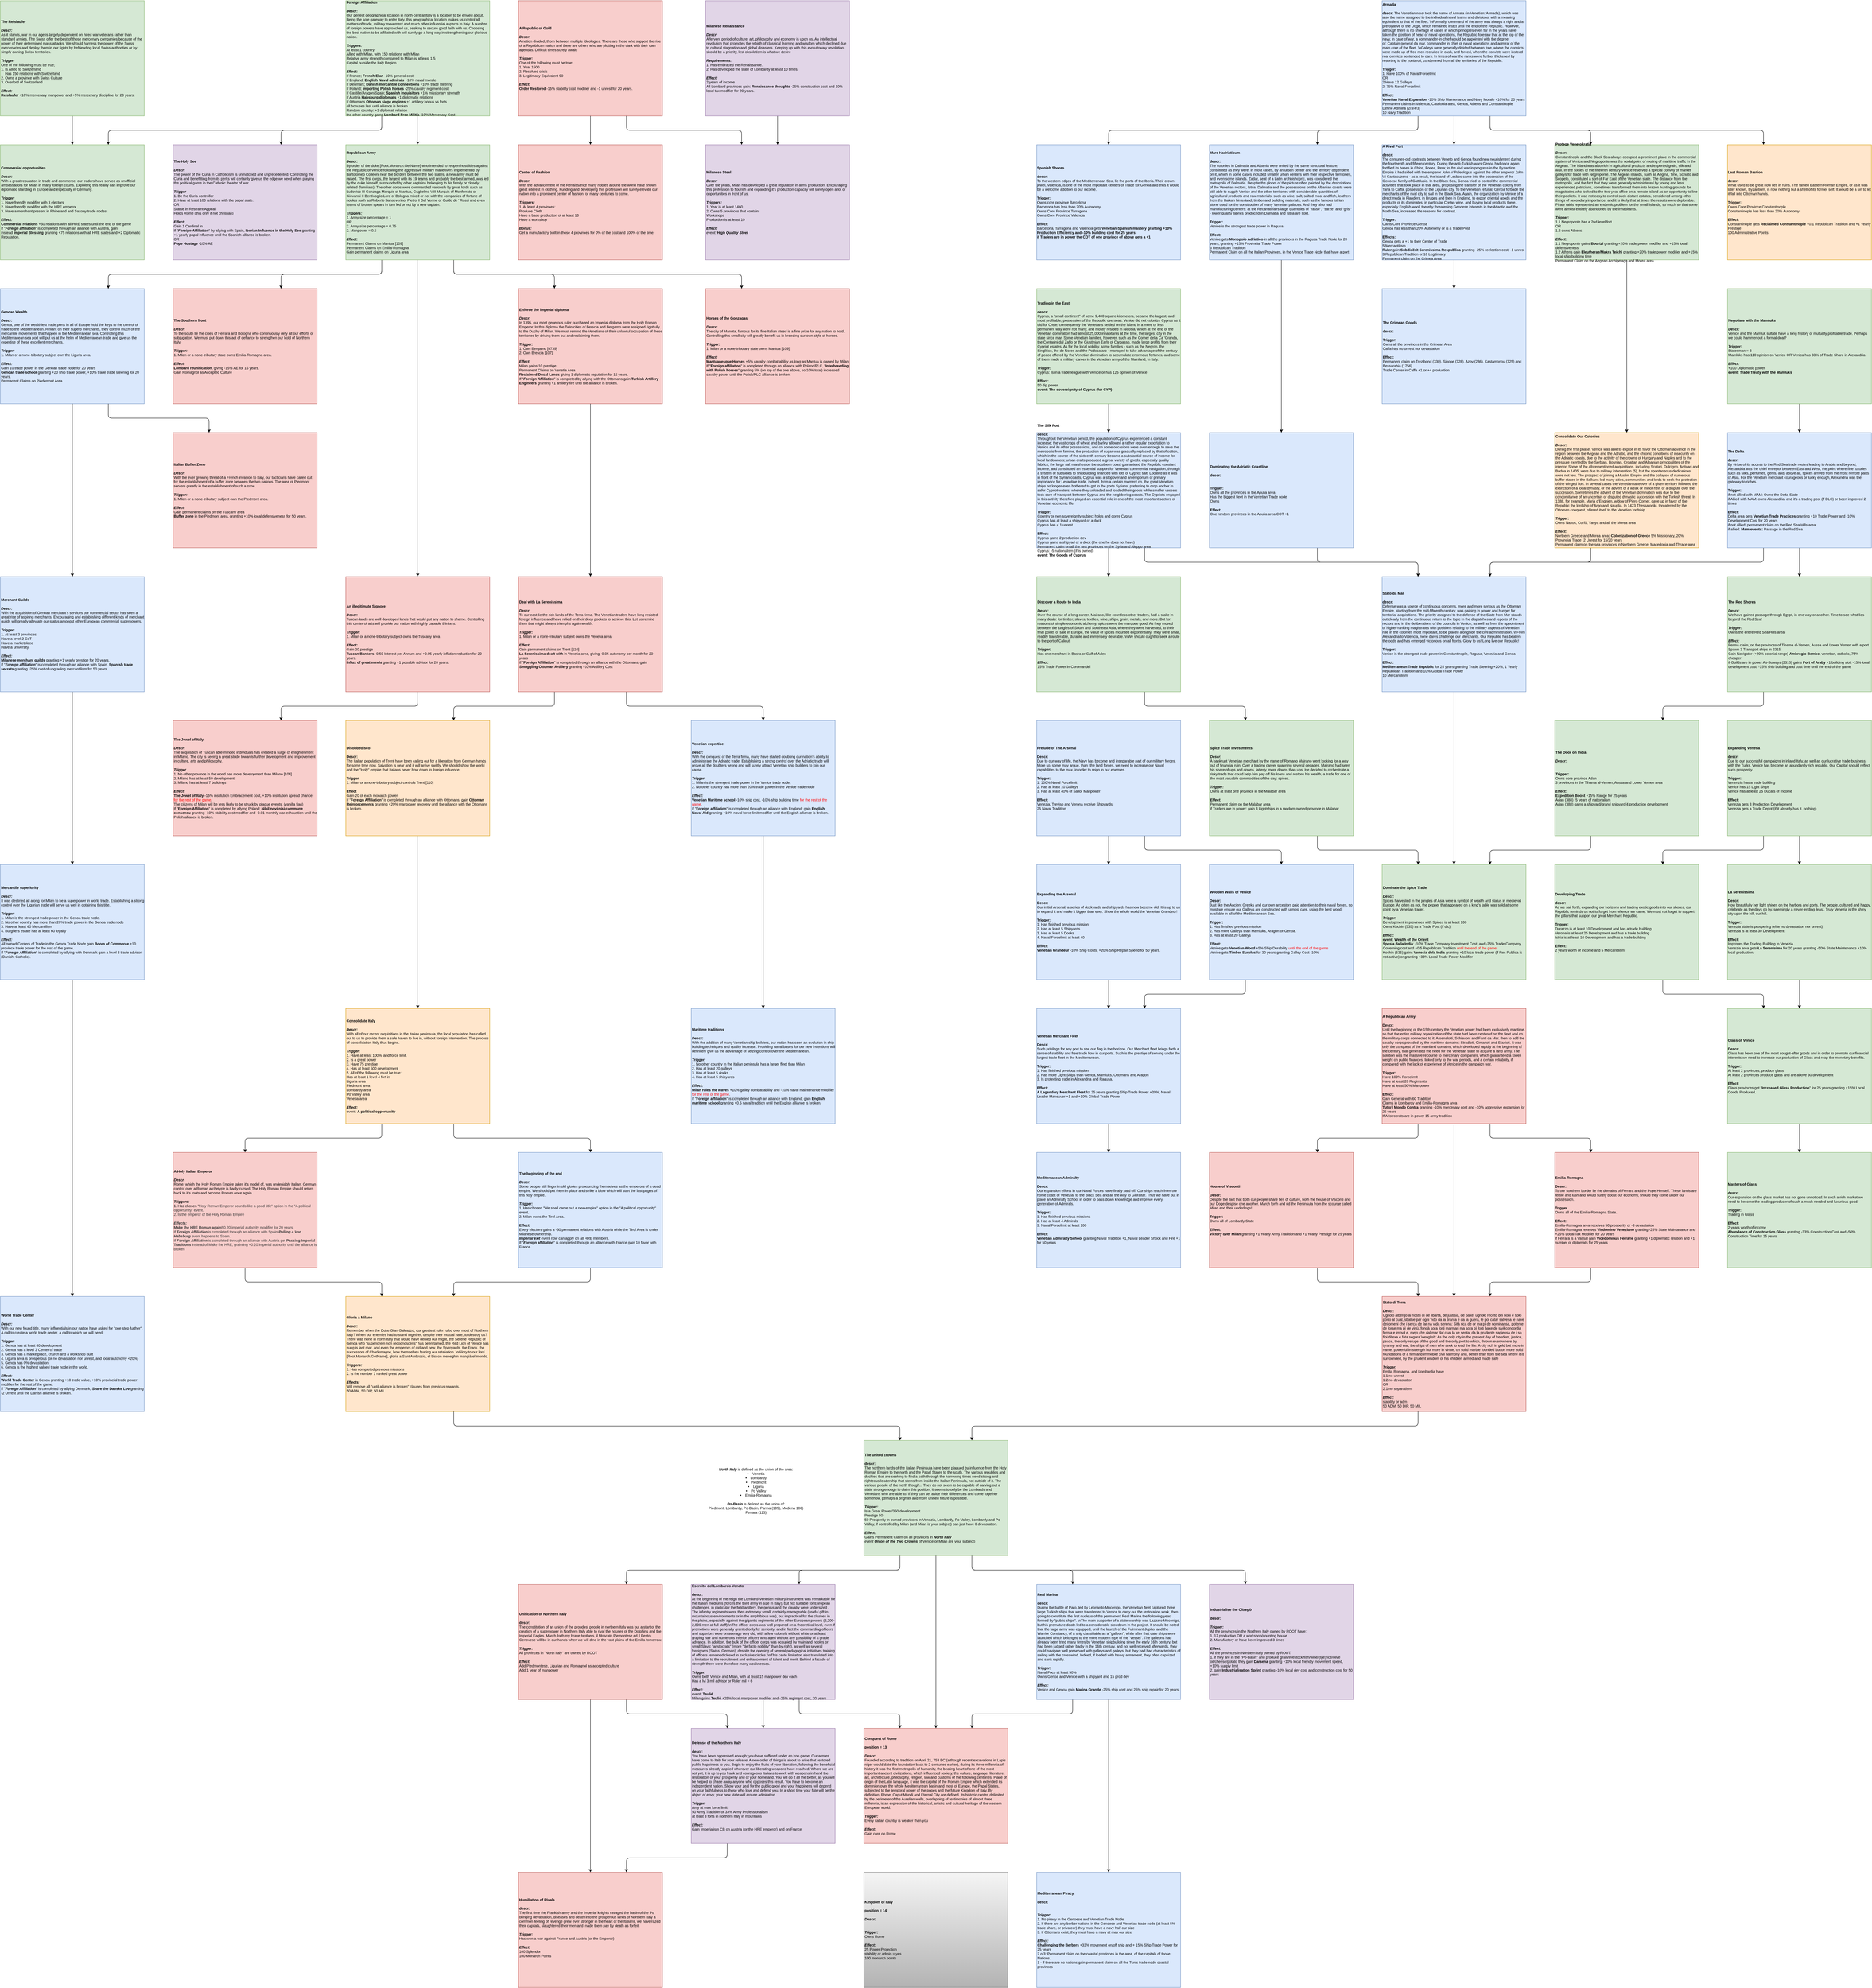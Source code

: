 <mxfile version="13.5.1" type="device" pages="5"><diagram id="zerd9-6zfmthPv0T37ZO" name="Missions"><mxGraphModel dx="3077" dy="5146" grid="1" gridSize="10" guides="1" tooltips="1" connect="1" arrows="1" fold="1" page="1" pageScale="1" pageWidth="827" pageHeight="1169" math="0" shadow="0"><root><mxCell id="0"/><mxCell id="1" style="" parent="0"/><mxCell id="kNSvUU3EdUyJlBe3AzS2-77" value="&lt;div style=&quot;font-size: 10px&quot;&gt;&lt;b style=&quot;font-size: 10px&quot;&gt;&lt;font style=&quot;font-size: 10px&quot;&gt;Stato di Terra&lt;/font&gt;&lt;/b&gt;&lt;br style=&quot;font-size: 10px&quot;&gt;&lt;/div&gt;&lt;div style=&quot;font-size: 10px&quot;&gt;&lt;b style=&quot;font-size: 10px&quot;&gt;&lt;br style=&quot;font-size: 10px&quot;&gt;&lt;/b&gt;&lt;/div&gt;&lt;div style=&quot;font-size: 10px&quot;&gt;&lt;b style=&quot;font-size: 10px&quot;&gt;&lt;i style=&quot;font-size: 10px&quot;&gt;Descr:&lt;/i&gt;&lt;/b&gt;&amp;nbsp;&lt;/div&gt;&lt;div style=&quot;font-size: 10px&quot;&gt;&lt;div style=&quot;font-size: 10px&quot;&gt;Ugnoło albergo ai nostri dì de łibartà, de justisia, de paxe, ugnoło receto dei boni e soło porto al cual, sbatue par ogni 'ndo da ła tiranìa e da ła guera, łe pol catar salvesa łe nave dei omeni che i serca de far na vida serena: Sità rica de or ma pì de nominansa, potente de forse ma pì de virtù, fondà sora forti marmari ma sora pì forti baxe de sivił concordia ferma e imovił e, mejo che dal mar dal cual ła xe senta, da ła prudente sapiensa de i so fioi difexa e fata segura.\n&lt;span&gt;english: As the only city in the present day of freedom, justice, peace, the only refuge of the good and the only port to which, thrown everywhere by tyranny and war, the ships of men who seek to lead the life. A city rich in gold but more in name, powerful in strength but more in virtue, on solid marble founded but on more solid foundations of a firm and immobile civil harmony and, better than from the sea where it is surrounded, by the prudent wisdom of his children armed and made safe&lt;/span&gt;&lt;/div&gt;&lt;/div&gt;&lt;div style=&quot;font-size: 10px&quot;&gt;&lt;br style=&quot;font-size: 10px&quot;&gt;&lt;/div&gt;&lt;div style=&quot;font-size: 10px&quot;&gt;&lt;span style=&quot;font-size: 10px&quot;&gt;&lt;b style=&quot;font-size: 10px&quot;&gt;&lt;i style=&quot;font-size: 10px&quot;&gt;Trigger:&lt;/i&gt;&lt;/b&gt;&lt;/span&gt;&lt;/div&gt;&lt;div style=&quot;font-size: 10px&quot;&gt;Emilia Romagna, and Lombardia have&lt;/div&gt;&lt;div style=&quot;font-size: 10px&quot;&gt;1.1 no unrest&lt;/div&gt;&lt;div style=&quot;font-size: 10px&quot;&gt;1.2 no devastation&lt;/div&gt;&lt;div style=&quot;font-size: 10px&quot;&gt;OR&lt;/div&gt;&lt;div style=&quot;font-size: 10px&quot;&gt;2.1 no separatism&lt;/div&gt;&lt;div style=&quot;font-size: 10px&quot;&gt;&lt;br style=&quot;font-size: 10px&quot;&gt;&lt;/div&gt;&lt;div style=&quot;font-size: 10px&quot;&gt;&lt;span style=&quot;font-size: 10px&quot;&gt;&lt;b style=&quot;font-size: 10px&quot;&gt;&lt;i style=&quot;font-size: 10px&quot;&gt;Effect:&lt;/i&gt;&lt;/b&gt;&lt;/span&gt;&lt;/div&gt;&lt;span style=&quot;font-size: 10px&quot;&gt;&lt;div style=&quot;font-size: 10px&quot;&gt;stability or adm&lt;/div&gt;&lt;div style=&quot;font-size: 10px&quot;&gt;50 ADM, 50 DIP, 50 MIL&lt;/div&gt;&lt;/span&gt;" style="rounded=0;whiteSpace=wrap;html=1;fillColor=#f8cecc;strokeColor=#b85450;fontSize=10;align=left;labelBackgroundColor=none;" parent="1" vertex="1"><mxGeometry x="2400" y="-400" width="400" height="320" as="geometry"/></mxCell><mxCell id="T7UOW6aWT_6gE2o5CYhC-29" value="&lt;b style=&quot;font-size: 10px&quot;&gt;Gloria a Milano&lt;/b&gt;&lt;br style=&quot;font-size: 10px&quot;&gt;&lt;br style=&quot;font-size: 10px&quot;&gt;&lt;b style=&quot;font-style: italic ; font-size: 10px&quot;&gt;Descr:&lt;/b&gt;&lt;br style=&quot;font-size: 10px&quot;&gt;Remember when the Duke Gian Galeazzo, our greatest ruler ruled over most of Northern Italy? When our enemies had to stand together, despite their mutual hate, to destroy us? There was none in north Italy that would have denied our might, the Serene Republic of Genoa who &quot;superiorem non recognoscens&quot; has been tamed, the Red Lion of Venice has sung is last roar, and even the emperors of old and new, the Spanyards, the Frank, the successors of Charlemagne, bow themselves fearing our retaliation. \nGlory to our lord [Root.Monarch.GetName], gloria a Sant'Ambrosio, el bisson meneghin mangià el mondo.&lt;br style=&quot;font-size: 10px&quot;&gt;&lt;br style=&quot;font-size: 10px&quot;&gt;&lt;b style=&quot;font-size: 10px&quot;&gt;&lt;i style=&quot;font-size: 10px&quot;&gt;Triggers:&lt;/i&gt;&lt;/b&gt;&lt;br style=&quot;font-size: 10px&quot;&gt;1. Has completed previous missions&lt;br style=&quot;font-size: 10px&quot;&gt;2. Is the number 1 ranked great power&lt;br style=&quot;font-size: 10px&quot;&gt;&lt;br style=&quot;font-size: 10px&quot;&gt;&lt;b style=&quot;font-size: 10px&quot;&gt;&lt;i style=&quot;font-size: 10px&quot;&gt;Effects:&lt;br style=&quot;font-size: 10px&quot;&gt;&lt;/i&gt;&lt;/b&gt;Will remove all &quot;until alliance is broken&quot; clauses from previous rewards.&lt;br&gt;50 ADM, 50 DIP, 50 MIL" style="rounded=0;whiteSpace=wrap;html=1;fillColor=#ffe6cc;strokeColor=#d79b00;align=left;fontSize=10;" parent="1" vertex="1"><mxGeometry x="-480" y="-400" width="400" height="320" as="geometry"/></mxCell><mxCell id="kNSvUU3EdUyJlBe3AzS2-1" style="edgeStyle=orthogonalEdgeStyle;orthogonalLoop=1;jettySize=auto;html=1;exitX=0.25;exitY=1;exitDx=0;exitDy=0;fontSize=10;entryX=0.5;entryY=0;entryDx=0;entryDy=0;rounded=1;" parent="1" source="kNSvUU3EdUyJlBe3AzS2-6" target="RMHkUr3tw4dy_72981li-31" edge="1"><mxGeometry relative="1" as="geometry"><mxPoint x="1330" y="-3930" as="targetPoint"/></mxGeometry></mxCell><mxCell id="kNSvUU3EdUyJlBe3AzS2-2" value="" style="edgeStyle=orthogonalEdgeStyle;orthogonalLoop=1;jettySize=auto;html=1;exitX=0.25;exitY=1;exitDx=0;exitDy=0;entryX=0.75;entryY=0;entryDx=0;entryDy=0;rounded=1;fontSize=10;" parent="1" source="kNSvUU3EdUyJlBe3AzS2-6" target="RMHkUr3tw4dy_72981li-32" edge="1"><mxGeometry relative="1" as="geometry"><mxPoint x="2120" y="-3520" as="sourcePoint"/><mxPoint x="2220" y="-3600" as="targetPoint"/></mxGeometry></mxCell><mxCell id="kNSvUU3EdUyJlBe3AzS2-3" style="edgeStyle=orthogonalEdgeStyle;orthogonalLoop=1;jettySize=auto;html=1;exitX=0.75;exitY=1;exitDx=0;exitDy=0;entryX=0.25;entryY=0;entryDx=0;entryDy=0;rounded=1;fontSize=10;" parent="1" source="kNSvUU3EdUyJlBe3AzS2-6" target="kNSvUU3EdUyJlBe3AzS2-73" edge="1"><mxGeometry relative="1" as="geometry"/></mxCell><mxCell id="OfZ9cirPDxYhVroj-km7-1" style="edgeStyle=orthogonalEdgeStyle;rounded=1;orthogonalLoop=1;jettySize=auto;html=1;exitX=0.5;exitY=1;exitDx=0;exitDy=0;" parent="1" source="kNSvUU3EdUyJlBe3AzS2-6" target="RMHkUr3tw4dy_72981li-34" edge="1"><mxGeometry relative="1" as="geometry"/></mxCell><mxCell id="OfZ9cirPDxYhVroj-km7-2" style="edgeStyle=orthogonalEdgeStyle;rounded=1;orthogonalLoop=1;jettySize=auto;html=1;exitX=0.75;exitY=1;exitDx=0;exitDy=0;entryX=0.25;entryY=0;entryDx=0;entryDy=0;" parent="1" source="kNSvUU3EdUyJlBe3AzS2-6" target="RMHkUr3tw4dy_72981li-25" edge="1"><mxGeometry relative="1" as="geometry"/></mxCell><mxCell id="kNSvUU3EdUyJlBe3AzS2-6" value="&lt;div style=&quot;text-align: left ; font-size: 10px&quot;&gt;&lt;span style=&quot;font-size: 10px&quot;&gt;&lt;b style=&quot;font-size: 10px&quot;&gt;Armada&lt;/b&gt;&lt;/span&gt;&lt;/div&gt;&lt;div style=&quot;text-align: left ; font-size: 10px&quot;&gt;&lt;span style=&quot;font-size: 10px&quot;&gt;&lt;br style=&quot;font-size: 10px&quot;&gt;&lt;/span&gt;&lt;/div&gt;&lt;div style=&quot;text-align: left ; font-size: 10px&quot;&gt;&lt;span style=&quot;font-size: 10px&quot;&gt;&lt;b style=&quot;font-size: 10px&quot;&gt;descr:&amp;nbsp;&lt;/b&gt;&lt;/span&gt;&lt;font&gt;The Venetian navy took the name of Armata (in Venetian: Armada), which was also the name assigned to the individual naval teams and divisions, with a meaning equivalent to that of the fleet. \nFormally, command of the army was always a right and a prerogative of the Doge, which remained intact until the end of the Republic. However, although there is no shortage of cases in which principles even far in the years have taken the position of head of naval operations, the Republic foresaw that at the top of the navy, in case of war, a commander-in-chief would be appointed with the degree of:&amp;nbsp;Captain general da mar, commander in chief of naval operations and admiral of the main core of the fleet. \n&lt;/font&gt;&lt;span&gt;Galleys were generally divided between free, where the convicts were made up of free men recruited in cash, and forced, when the convicts were instead real convicts sentenced to oars. In times of war the ranks were further thickened by resorting to the zontaroli, condemned from all the territories of the Republic.&lt;/span&gt;&lt;/div&gt;&lt;div style=&quot;text-align: left ; font-size: 10px&quot;&gt;&lt;span style=&quot;font-size: 10px&quot;&gt;&lt;br style=&quot;font-size: 10px&quot;&gt;&lt;/span&gt;&lt;/div&gt;&lt;div style=&quot;text-align: left ; font-size: 10px&quot;&gt;&lt;span style=&quot;font-size: 10px&quot;&gt;&lt;b style=&quot;font-size: 10px&quot;&gt;Trigger:&lt;/b&gt;&lt;/span&gt;&lt;/div&gt;&lt;div style=&quot;text-align: left ; font-size: 10px&quot;&gt;1.&amp;nbsp;&lt;span&gt;Have 100% of Naval Forcelimit&lt;/span&gt;&lt;/div&gt;&lt;div style=&quot;text-align: left ; font-size: 10px&quot;&gt;&lt;span style=&quot;font-size: 10px&quot;&gt;OR&lt;/span&gt;&lt;/div&gt;&lt;div style=&quot;text-align: left ; font-size: 10px&quot;&gt;&lt;span style=&quot;font-size: 10px&quot;&gt;2.Have 12 Galleys&lt;/span&gt;&lt;/div&gt;&lt;div style=&quot;text-align: left ; font-size: 10px&quot;&gt;&lt;span style=&quot;font-size: 10px&quot;&gt;2. 75% Naval Forcelimit&lt;/span&gt;&lt;/div&gt;&lt;div style=&quot;text-align: left ; font-size: 10px&quot;&gt;&lt;span style=&quot;font-size: 10px&quot;&gt;&lt;br style=&quot;font-size: 10px&quot;&gt;&lt;/span&gt;&lt;/div&gt;&lt;div style=&quot;text-align: left ; font-size: 10px&quot;&gt;&lt;span style=&quot;font-size: 10px&quot;&gt;&lt;b style=&quot;font-size: 10px&quot;&gt;Effect:&lt;/b&gt;&lt;/span&gt;&lt;/div&gt;&lt;div style=&quot;text-align: left ; font-size: 10px&quot;&gt;&lt;span style=&quot;font-size: 10px&quot;&gt;&lt;b style=&quot;font-size: 10px&quot;&gt;Venetian Naval Expansion&lt;/b&gt;&amp;nbsp;-10% Ship Maintenance and Navy Morale +10% for 20 years&lt;/span&gt;&lt;/div&gt;&lt;div style=&quot;text-align: left ; font-size: 10px&quot;&gt;&lt;span style=&quot;font-size: 10px&quot;&gt;Permanent claims in Valencia, Catalonia area, Genoa, Athens and Constantinople&lt;/span&gt;&lt;/div&gt;&lt;div style=&quot;text-align: left ; font-size: 10px&quot;&gt;&lt;span style=&quot;font-size: 10px&quot;&gt;Define Admilra (2/3/4/3)&lt;/span&gt;&lt;/div&gt;&lt;div style=&quot;text-align: left ; font-size: 10px&quot;&gt;&lt;span style=&quot;font-size: 10px&quot;&gt;10 Navy Tradition&lt;/span&gt;&lt;/div&gt;" style="rounded=0;whiteSpace=wrap;html=1;fillColor=#dae8fc;strokeColor=#6c8ebf;fontSize=10;" parent="1" vertex="1"><mxGeometry x="2400" y="-4000" width="400" height="320" as="geometry"/></mxCell><mxCell id="kNSvUU3EdUyJlBe3AzS2-13" value="" style="edgeStyle=orthogonalEdgeStyle;orthogonalLoop=1;jettySize=auto;html=1;fontSize=10;rounded=1;" parent="1" edge="1"><mxGeometry relative="1" as="geometry"><mxPoint x="2120.0" y="-2880" as="sourcePoint"/></mxGeometry></mxCell><mxCell id="kNSvUU3EdUyJlBe3AzS2-15" style="edgeStyle=orthogonalEdgeStyle;orthogonalLoop=1;jettySize=auto;html=1;exitX=0.75;exitY=1;exitDx=0;exitDy=0;entryX=0.25;entryY=0;entryDx=0;entryDy=0;rounded=1;fontSize=10;" parent="1" source="RMHkUr3tw4dy_72981li-28" target="kNSvUU3EdUyJlBe3AzS2-29" edge="1"><mxGeometry relative="1" as="geometry"><mxPoint x="2220.0" y="-2480" as="sourcePoint"/></mxGeometry></mxCell><mxCell id="kNSvUU3EdUyJlBe3AzS2-28" style="edgeStyle=orthogonalEdgeStyle;orthogonalLoop=1;jettySize=auto;html=1;exitX=0.5;exitY=1;exitDx=0;exitDy=0;rounded=1;fontSize=10;" parent="1" source="kNSvUU3EdUyJlBe3AzS2-29" target="kNSvUU3EdUyJlBe3AzS2-60" edge="1"><mxGeometry relative="1" as="geometry"/></mxCell><mxCell id="kNSvUU3EdUyJlBe3AzS2-29" value="&lt;div style=&quot;text-align: left ; font-size: 10px&quot;&gt;&lt;span style=&quot;font-size: 10px&quot;&gt;&lt;b style=&quot;font-size: 10px&quot;&gt;&lt;font style=&quot;font-size: 10px&quot;&gt;Stato da Mar&lt;/font&gt;&lt;/b&gt;&lt;/span&gt;&lt;/div&gt;&lt;div style=&quot;text-align: left ; font-size: 10px&quot;&gt;&lt;span style=&quot;font-size: 10px&quot;&gt;&lt;br style=&quot;font-size: 10px&quot;&gt;&lt;/span&gt;&lt;/div&gt;&lt;div style=&quot;text-align: left ; font-size: 10px&quot;&gt;&lt;span style=&quot;font-size: 10px&quot;&gt;&lt;b style=&quot;font-size: 10px&quot;&gt;descr:&lt;/b&gt;&lt;/span&gt;&lt;/div&gt;&lt;div style=&quot;text-align: left&quot;&gt;&lt;span&gt;Defense was a source of continuous concerns, more and more serious as the Ottoman Empire, starting from the mid-fifteenth century, was gaining in power and hunger for territorial acquisitions. The priority assigned to the defense of the State from Mar stands out clearly from the continuous return to the topic in the dispatches and reports of the rectors and in the deliberations of the councils in Venice, as well as from the appointment of higher-ranking magistrates with positions relating to the military aspects of Venetian rule in the colonies most important, to be placed alongside the civil administration. \n&lt;/span&gt;&lt;span&gt;From Alexandria to Valencia, none dares challenge our Merchants. Our Republic has beaten the odds and has emerged victorious on all fronts. Glory to us! Long live our Republic!&lt;/span&gt;&lt;/div&gt;&lt;div style=&quot;text-align: left ; font-size: 10px&quot;&gt;&lt;span style=&quot;font-size: 10px&quot;&gt;&lt;br style=&quot;font-size: 10px&quot;&gt;&lt;/span&gt;&lt;/div&gt;&lt;div style=&quot;text-align: left ; font-size: 10px&quot;&gt;&lt;span style=&quot;font-size: 10px&quot;&gt;&lt;b style=&quot;font-size: 10px&quot;&gt;Trigger:&lt;/b&gt;&lt;/span&gt;&lt;/div&gt;&lt;div style=&quot;text-align: left ; font-size: 10px&quot;&gt;&lt;span style=&quot;font-size: 10px&quot;&gt;Venice is the strongest trade power in Constantinople, Ragusa, Venezia and Genoa&lt;/span&gt;&lt;/div&gt;&lt;div style=&quot;text-align: left ; font-size: 10px&quot;&gt;&lt;span style=&quot;font-size: 10px&quot;&gt;&lt;br style=&quot;font-size: 10px&quot;&gt;&lt;/span&gt;&lt;/div&gt;&lt;div style=&quot;text-align: left ; font-size: 10px&quot;&gt;&lt;span style=&quot;font-size: 10px&quot;&gt;&lt;b style=&quot;font-size: 10px&quot;&gt;Effect:&lt;/b&gt;&lt;/span&gt;&lt;/div&gt;&lt;div style=&quot;text-align: left ; font-size: 10px&quot;&gt;&lt;span style=&quot;font-size: 10px&quot;&gt;&lt;b style=&quot;font-size: 10px&quot;&gt;Mediterranean Trade Republic&lt;/b&gt;&amp;nbsp;for &lt;font style=&quot;font-size: 10px&quot;&gt;25&amp;nbsp;&lt;/font&gt;years granting Trade Steering +20%, &lt;font style=&quot;font-size: 10px&quot;&gt;1&lt;/font&gt; Yearly Republican Tradition and 10% Global Trade Power&lt;/span&gt;&lt;/div&gt;&lt;div style=&quot;text-align: left ; font-size: 10px&quot;&gt;10 Mercantilism&lt;/div&gt;" style="rounded=0;whiteSpace=wrap;html=1;fillColor=#dae8fc;strokeColor=#6c8ebf;fontSize=10;" parent="1" vertex="1"><mxGeometry x="2400" y="-2400" width="400" height="320" as="geometry"/></mxCell><mxCell id="qjQEC5cdjsQDmXGexU7S-6" style="edgeStyle=orthogonalEdgeStyle;orthogonalLoop=1;jettySize=auto;html=1;exitX=0.75;exitY=1;exitDx=0;exitDy=0;entryX=0.25;entryY=0;entryDx=0;entryDy=0;rounded=1;fontSize=10;" parent="1" source="kNSvUU3EdUyJlBe3AzS2-31" target="kNSvUU3EdUyJlBe3AzS2-77" edge="1"><mxGeometry relative="1" as="geometry"/></mxCell><mxCell id="kNSvUU3EdUyJlBe3AzS2-31" value="&lt;div style=&quot;text-align: left ; font-size: 10px&quot;&gt;&lt;b style=&quot;font-size: 10px&quot;&gt;House of Visconti&lt;/b&gt;&lt;/div&gt;&lt;div style=&quot;text-align: left ; font-size: 10px&quot;&gt;&lt;br style=&quot;font-size: 10px&quot;&gt;&lt;/div&gt;&lt;div style=&quot;text-align: left ; font-size: 10px&quot;&gt;&lt;b style=&quot;font-size: 10px&quot;&gt;Descr:&lt;/b&gt;&lt;/div&gt;&lt;div style=&quot;text-align: left ; font-size: 10px&quot;&gt;Despite the fact that both our people share ties of culture, both the house of Visconti and our Doge despise one another. March forth and rid the Peninsula from the scourge called Milan and their underlings!&lt;/div&gt;&lt;div style=&quot;text-align: left ; font-size: 10px&quot;&gt;&lt;span style=&quot;font-size: 10px&quot;&gt;&lt;br style=&quot;font-size: 10px&quot;&gt;&lt;/span&gt;&lt;/div&gt;&lt;div style=&quot;text-align: left ; font-size: 10px&quot;&gt;&lt;b style=&quot;font-size: 10px&quot;&gt;Trigger:&lt;/b&gt;&lt;/div&gt;&lt;div style=&quot;text-align: left ; font-size: 10px&quot;&gt;&lt;span style=&quot;font-size: 10px;&quot;&gt;Owns all of Lombardy State&lt;/span&gt;&lt;br style=&quot;font-size: 10px;&quot;&gt;&lt;/div&gt;&lt;div style=&quot;text-align: left ; font-size: 10px&quot;&gt;&lt;span style=&quot;font-size: 10px&quot;&gt;&lt;br style=&quot;font-size: 10px&quot;&gt;&lt;/span&gt;&lt;/div&gt;&lt;div style=&quot;text-align: left ; font-size: 10px&quot;&gt;&lt;b style=&quot;font-size: 10px&quot;&gt;Effect:&lt;/b&gt;&lt;/div&gt;&lt;div style=&quot;text-align: left ; font-size: 10px&quot;&gt;&lt;b style=&quot;font-size: 10px&quot;&gt;Victory over Milan&lt;/b&gt;&amp;nbsp;granting +1 Yearly Army Tradition and +1 Yearly Prestige for 25 years&lt;br style=&quot;font-size: 10px;&quot;&gt;&lt;/div&gt;" style="rounded=0;whiteSpace=wrap;html=1;fillColor=#f8cecc;strokeColor=#b85450;fontSize=10;" parent="1" vertex="1"><mxGeometry x="1920" y="-800" width="400" height="320" as="geometry"/></mxCell><mxCell id="kNSvUU3EdUyJlBe3AzS2-32" style="edgeStyle=orthogonalEdgeStyle;orthogonalLoop=1;jettySize=auto;html=1;exitX=0.25;exitY=1;exitDx=0;exitDy=0;entryX=0.75;entryY=0;entryDx=0;entryDy=0;rounded=1;fontSize=10;" parent="1" source="kNSvUU3EdUyJlBe3AzS2-33" target="kNSvUU3EdUyJlBe3AzS2-77" edge="1"><mxGeometry relative="1" as="geometry"/></mxCell><mxCell id="kNSvUU3EdUyJlBe3AzS2-33" value="&lt;div style=&quot;text-align: left ; font-size: 10px&quot;&gt;&lt;span style=&quot;font-size: 10px&quot;&gt;&lt;b style=&quot;font-size: 10px&quot;&gt;Emilia-Romagna&lt;/b&gt;&lt;/span&gt;&lt;/div&gt;&lt;div style=&quot;text-align: left ; font-size: 10px&quot;&gt;&lt;span style=&quot;font-size: 10px&quot;&gt;&lt;br style=&quot;font-size: 10px&quot;&gt;&lt;/span&gt;&lt;/div&gt;&lt;div style=&quot;text-align: left ; font-size: 10px&quot;&gt;&lt;span style=&quot;font-size: 10px&quot;&gt;&lt;b style=&quot;font-size: 10px&quot;&gt;Descr:&lt;/b&gt;&lt;/span&gt;&lt;/div&gt;&lt;div style=&quot;text-align: left ; font-size: 10px&quot;&gt;&lt;span style=&quot;font-size: 10px&quot;&gt;To our southern border lie the domains of Ferrara and the Pope Himself. These lands are fertile and lush and would surely boost our economy, should they come under our possession.&lt;/span&gt;&lt;/div&gt;&lt;div style=&quot;text-align: left ; font-size: 10px&quot;&gt;&lt;span style=&quot;font-size: 10px&quot;&gt;&lt;br style=&quot;font-size: 10px&quot;&gt;&lt;/span&gt;&lt;/div&gt;&lt;div style=&quot;text-align: left ; font-size: 10px&quot;&gt;&lt;span style=&quot;font-size: 10px&quot;&gt;&lt;b style=&quot;font-size: 10px&quot;&gt;Trigger&lt;/b&gt;&lt;/span&gt;&lt;/div&gt;&lt;div style=&quot;text-align: left ; font-size: 10px&quot;&gt;&lt;span style=&quot;font-size: 10px;&quot;&gt;Owns all of the Emilia-Romagna State.&lt;/span&gt;&lt;br style=&quot;font-size: 10px;&quot;&gt;&lt;/div&gt;&lt;div style=&quot;text-align: left ; font-size: 10px&quot;&gt;&lt;span style=&quot;font-size: 10px&quot;&gt;&lt;br style=&quot;font-size: 10px&quot;&gt;&lt;/span&gt;&lt;/div&gt;&lt;div style=&quot;text-align: left ; font-size: 10px&quot;&gt;&lt;span style=&quot;font-size: 10px&quot;&gt;&lt;b style=&quot;font-size: 10px&quot;&gt;Effect:&lt;/b&gt;&lt;/span&gt;&lt;/div&gt;&lt;div style=&quot;text-align: left ; font-size: 10px&quot;&gt;&lt;span style=&quot;font-size: 10px&quot;&gt;Emilia-Romagna area receives 50 prosperity or -3 devastation&lt;/span&gt;&lt;/div&gt;&lt;div style=&quot;text-align: left ; font-size: 10px&quot;&gt;&lt;span style=&quot;font-size: 10px&quot;&gt;Emilia-Romagna receives&amp;nbsp;&lt;/span&gt;&lt;font style=&quot;font-size: 10px&quot;&gt;&lt;span style=&quot;font-size: 10px&quot;&gt;&lt;b style=&quot;font-size: 10px&quot;&gt;Visdomino Veneziano&lt;/b&gt;&amp;nbsp;&lt;/span&gt;&lt;span style=&quot;font-size: 10px&quot;&gt;granting -25% State Maintanance and +25% Local Tax Modifier for 20 years&lt;/span&gt;&lt;/font&gt;&lt;/div&gt;&lt;div style=&quot;text-align: left ; font-size: 10px&quot;&gt;&lt;span style=&quot;font-size: 10px&quot;&gt;&lt;font style=&quot;font-size: 10px&quot;&gt;if Ferrara is a Vassal gain &lt;b style=&quot;font-size: 10px&quot;&gt;Vicedominus Ferrarie&lt;/b&gt;&amp;nbsp;granting +1 diplomatic relation and +1 number of diplomats for 25 years&lt;/font&gt;&lt;/span&gt;&lt;/div&gt;" style="rounded=0;whiteSpace=wrap;html=1;fillColor=#f8cecc;strokeColor=#b85450;fontSize=10;" parent="1" vertex="1"><mxGeometry x="2880" y="-800" width="400" height="320" as="geometry"/></mxCell><mxCell id="kNSvUU3EdUyJlBe3AzS2-34" style="edgeStyle=orthogonalEdgeStyle;html=1;jettySize=auto;orthogonalLoop=1;fontSize=10;rounded=1;" parent="1" source="kNSvUU3EdUyJlBe3AzS2-36" target="kNSvUU3EdUyJlBe3AzS2-38" edge="1"><mxGeometry relative="1" as="geometry"/></mxCell><mxCell id="kNSvUU3EdUyJlBe3AzS2-35" style="edgeStyle=orthogonalEdgeStyle;orthogonalLoop=1;jettySize=auto;html=1;exitX=0.25;exitY=1;exitDx=0;exitDy=0;fontSize=10;entryX=0.75;entryY=0;entryDx=0;entryDy=0;rounded=1;" parent="1" source="kNSvUU3EdUyJlBe3AzS2-36" target="kNSvUU3EdUyJlBe3AzS2-40" edge="1"><mxGeometry relative="1" as="geometry"/></mxCell><mxCell id="kNSvUU3EdUyJlBe3AzS2-36" value="&lt;div style=&quot;text-align: left ; font-size: 10px&quot;&gt;&lt;b style=&quot;font-size: 10px&quot;&gt;Expanding Venetia&lt;/b&gt;&lt;br style=&quot;font-size: 10px&quot;&gt;&lt;/div&gt;&lt;div style=&quot;text-align: left ; font-size: 10px&quot;&gt;&lt;b style=&quot;font-size: 10px&quot;&gt;&lt;br style=&quot;font-size: 10px&quot;&gt;&lt;/b&gt;&lt;/div&gt;&lt;div style=&quot;text-align: left ; font-size: 10px&quot;&gt;&lt;span style=&quot;font-size: 10px&quot;&gt;&lt;b style=&quot;font-size: 10px&quot;&gt;descr:&lt;/b&gt;&lt;/span&gt;&lt;/div&gt;&lt;div style=&quot;text-align: left ; font-size: 10px&quot;&gt;&lt;span style=&quot;font-size: 10px&quot;&gt;Due to our successful campaigns in inland Italy, as well as our lucrative trade business with the Turks, Venice has become an abundantly rich republic. Our Capital should reflect such prosperity.&lt;/span&gt;&lt;/div&gt;&lt;div style=&quot;text-align: left ; font-size: 10px&quot;&gt;&lt;span style=&quot;font-size: 10px&quot;&gt;&lt;br style=&quot;font-size: 10px&quot;&gt;&lt;/span&gt;&lt;/div&gt;&lt;div style=&quot;text-align: left ; font-size: 10px&quot;&gt;&lt;span style=&quot;font-size: 10px&quot;&gt;&lt;b style=&quot;font-size: 10px&quot;&gt;Trigger:&lt;/b&gt;&lt;/span&gt;&lt;/div&gt;&lt;div style=&quot;text-align: left; font-size: 10px;&quot;&gt;Venenzia has a trade building&lt;/div&gt;&lt;div style=&quot;text-align: left ; font-size: 10px&quot;&gt;&lt;span style=&quot;font-size: 10px&quot;&gt;Venice has 15 Light Ships&lt;/span&gt;&lt;/div&gt;&lt;div style=&quot;text-align: left ; font-size: 10px&quot;&gt;&lt;span style=&quot;font-size: 10px&quot;&gt;Venice has at least 25 Ducats of Income&lt;/span&gt;&lt;/div&gt;&lt;div style=&quot;text-align: left ; font-size: 10px&quot;&gt;&lt;span style=&quot;font-size: 10px&quot;&gt;&lt;br style=&quot;font-size: 10px&quot;&gt;&lt;/span&gt;&lt;/div&gt;&lt;div style=&quot;text-align: left ; font-size: 10px&quot;&gt;&lt;span style=&quot;font-size: 10px&quot;&gt;&lt;b style=&quot;font-size: 10px&quot;&gt;Effect:&lt;/b&gt;&lt;/span&gt;&lt;/div&gt;&lt;div style=&quot;text-align: left ; font-size: 10px&quot;&gt;&lt;span style=&quot;font-size: 10px&quot;&gt;Venezia gets 3 Production Development&lt;/span&gt;&lt;/div&gt;&lt;div style=&quot;text-align: left ; font-size: 10px&quot;&gt;&lt;span style=&quot;font-size: 10px&quot;&gt;Venezia gets a Trade Depot (if it already has it, nothing)&lt;/span&gt;&lt;/div&gt;" style="rounded=0;whiteSpace=wrap;html=1;fillColor=#d5e8d4;strokeColor=#82b366;fontSize=10;" parent="1" vertex="1"><mxGeometry x="3360" y="-2000" width="400" height="320" as="geometry"/></mxCell><mxCell id="kNSvUU3EdUyJlBe3AzS2-37" style="edgeStyle=orthogonalEdgeStyle;html=1;entryX=0.5;entryY=0;jettySize=auto;orthogonalLoop=1;fontSize=10;rounded=1;" parent="1" source="kNSvUU3EdUyJlBe3AzS2-38" target="kNSvUU3EdUyJlBe3AzS2-42" edge="1"><mxGeometry relative="1" as="geometry"/></mxCell><mxCell id="kNSvUU3EdUyJlBe3AzS2-38" value="&lt;div style=&quot;text-align: left ; font-size: 10px&quot;&gt;&lt;span style=&quot;font-size: 10px&quot;&gt;&lt;b style=&quot;font-size: 10px&quot;&gt;La Serenissima&lt;/b&gt;&lt;/span&gt;&lt;/div&gt;&lt;div style=&quot;text-align: left ; font-size: 10px&quot;&gt;&lt;span style=&quot;font-size: 10px&quot;&gt;&lt;br style=&quot;font-size: 10px&quot;&gt;&lt;/span&gt;&lt;/div&gt;&lt;div style=&quot;text-align: left ; font-size: 10px&quot;&gt;&lt;span style=&quot;font-size: 10px&quot;&gt;&lt;b style=&quot;font-size: 10px&quot;&gt;Descr:&lt;/b&gt;&lt;/span&gt;&lt;/div&gt;&lt;div style=&quot;text-align: left ; font-size: 10px&quot;&gt;&lt;span style=&quot;font-size: 10px&quot;&gt;How beautifully her light shines on the harbors and ports. The people, cultured and happy, celebrate as the days go by, seemingly a never-ending feast. Truly Venezia is the shiny city upon the hill, our hill.&lt;/span&gt;&lt;/div&gt;&lt;div style=&quot;text-align: left ; font-size: 10px&quot;&gt;&lt;span style=&quot;font-size: 10px&quot;&gt;&lt;br style=&quot;font-size: 10px&quot;&gt;&lt;/span&gt;&lt;/div&gt;&lt;div style=&quot;text-align: left ; font-size: 10px&quot;&gt;&lt;span style=&quot;font-size: 10px&quot;&gt;&lt;b style=&quot;font-size: 10px&quot;&gt;Trigger:&lt;/b&gt;&lt;/span&gt;&lt;/div&gt;&lt;div style=&quot;text-align: left ; font-size: 10px&quot;&gt;&lt;span style=&quot;font-size: 10px;&quot;&gt;Venezia state is prospering (else no devastation nor unrest)&lt;/span&gt;&lt;br style=&quot;font-size: 10px;&quot;&gt;&lt;/div&gt;&lt;div style=&quot;text-align: left ; font-size: 10px&quot;&gt;&lt;span style=&quot;font-size: 10px&quot;&gt;Venezia is at least 30 Development&lt;/span&gt;&lt;/div&gt;&lt;div style=&quot;text-align: left ; font-size: 10px&quot;&gt;&lt;span style=&quot;font-size: 10px&quot;&gt;&lt;br style=&quot;font-size: 10px&quot;&gt;&lt;/span&gt;&lt;/div&gt;&lt;div style=&quot;text-align: left ; font-size: 10px&quot;&gt;&lt;span style=&quot;font-size: 10px&quot;&gt;&lt;b style=&quot;font-size: 10px&quot;&gt;Effect:&lt;/b&gt;&lt;/span&gt;&lt;/div&gt;&lt;div style=&quot;text-align: left ; font-size: 10px&quot;&gt;Improves the Trading Building in Venezia.&lt;br style=&quot;font-size: 10px&quot;&gt;Venezia area gets &lt;b style=&quot;font-size: 10px&quot;&gt;Ła Serenìsima&lt;/b&gt;&amp;nbsp;for 20 years granting &lt;font style=&quot;font-size: 10px&quot;&gt;-50% State Maintenance +10% local production.&lt;/font&gt;&lt;/div&gt;" style="rounded=0;whiteSpace=wrap;html=1;fillColor=#d5e8d4;strokeColor=#82b366;fontSize=10;" parent="1" vertex="1"><mxGeometry x="3360" y="-1600" width="400" height="320" as="geometry"/></mxCell><mxCell id="kNSvUU3EdUyJlBe3AzS2-39" style="edgeStyle=orthogonalEdgeStyle;orthogonalLoop=1;jettySize=auto;html=1;exitX=0.75;exitY=1;exitDx=0;exitDy=0;entryX=0.25;entryY=0;entryDx=0;entryDy=0;rounded=1;fontSize=10;" parent="1" source="kNSvUU3EdUyJlBe3AzS2-40" target="kNSvUU3EdUyJlBe3AzS2-42" edge="1"><mxGeometry relative="1" as="geometry"/></mxCell><mxCell id="kNSvUU3EdUyJlBe3AzS2-40" value="&lt;div style=&quot;text-align: left ; font-size: 10px&quot;&gt;&lt;span style=&quot;font-size: 10px&quot;&gt;&lt;b style=&quot;font-size: 10px&quot;&gt;Developing Trade&lt;/b&gt;&lt;/span&gt;&lt;/div&gt;&lt;div style=&quot;text-align: left ; font-size: 10px&quot;&gt;&lt;span style=&quot;font-size: 10px&quot;&gt;&lt;br style=&quot;font-size: 10px&quot;&gt;&lt;/span&gt;&lt;/div&gt;&lt;div style=&quot;text-align: left ; font-size: 10px&quot;&gt;&lt;span style=&quot;font-size: 10px&quot;&gt;&lt;b style=&quot;font-size: 10px&quot;&gt;descr:&lt;/b&gt;&lt;/span&gt;&lt;/div&gt;&lt;div style=&quot;text-align: left ; font-size: 10px&quot;&gt;&lt;span style=&quot;font-size: 10px&quot;&gt;As we sail forth, expanding our horizons and trading exotic goods into our shores, our Republic reminds us not to forget from whence we came. We must not forget to support the pillars that support our great Merchant Republic.&lt;/span&gt;&lt;/div&gt;&lt;div style=&quot;text-align: left ; font-size: 10px&quot;&gt;&lt;span style=&quot;font-size: 10px&quot;&gt;&lt;br style=&quot;font-size: 10px&quot;&gt;&lt;/span&gt;&lt;/div&gt;&lt;div style=&quot;text-align: left ; font-size: 10px&quot;&gt;&lt;span style=&quot;font-size: 10px&quot;&gt;&lt;b style=&quot;font-size: 10px&quot;&gt;Trigger:&lt;/b&gt;&lt;/span&gt;&lt;/div&gt;&lt;div style=&quot;text-align: left ; font-size: 10px&quot;&gt;&lt;span style=&quot;font-size: 10px;&quot;&gt;Durazzo is at least 10 Development and has a trade building&lt;/span&gt;&lt;br style=&quot;font-size: 10px;&quot;&gt;&lt;/div&gt;&lt;div style=&quot;text-align: left ; font-size: 10px&quot;&gt;&lt;span style=&quot;font-size: 10px&quot;&gt;Verona is at least 25 Development and has a&amp;nbsp;&lt;/span&gt;trade building&lt;/div&gt;&lt;div style=&quot;text-align: left ; font-size: 10px&quot;&gt;Istria is at least 10 Development and has a trade building&lt;/div&gt;&lt;div style=&quot;text-align: left ; font-size: 10px&quot;&gt;&lt;br style=&quot;font-size: 10px&quot;&gt;&lt;/div&gt;&lt;div style=&quot;text-align: left ; font-size: 10px&quot;&gt;&lt;b style=&quot;font-size: 10px&quot;&gt;Effect:&lt;/b&gt;&lt;/div&gt;&lt;div style=&quot;text-align: left ; font-size: 10px&quot;&gt;2 years worth of income and 5 Mercantilism&lt;/div&gt;" style="rounded=0;whiteSpace=wrap;html=1;fillColor=#d5e8d4;strokeColor=#82b366;fontSize=10;" parent="1" vertex="1"><mxGeometry x="2880" y="-1600" width="400" height="320" as="geometry"/></mxCell><mxCell id="kNSvUU3EdUyJlBe3AzS2-41" style="edgeStyle=orthogonalEdgeStyle;orthogonalLoop=1;jettySize=auto;html=1;exitX=0.5;exitY=1;exitDx=0;exitDy=0;fontSize=10;rounded=1;" parent="1" source="kNSvUU3EdUyJlBe3AzS2-42" target="kNSvUU3EdUyJlBe3AzS2-43" edge="1"><mxGeometry relative="1" as="geometry"/></mxCell><mxCell id="kNSvUU3EdUyJlBe3AzS2-42" value="&lt;div style=&quot;text-align: left ; font-size: 10px&quot;&gt;&lt;span style=&quot;font-size: 10px&quot;&gt;&lt;b style=&quot;font-size: 10px&quot;&gt;Glass of Venice&lt;/b&gt;&lt;/span&gt;&lt;/div&gt;&lt;div style=&quot;text-align: left ; font-size: 10px&quot;&gt;&lt;span style=&quot;font-size: 10px&quot;&gt;&lt;br style=&quot;font-size: 10px&quot;&gt;&lt;/span&gt;&lt;/div&gt;&lt;div style=&quot;text-align: left ; font-size: 10px&quot;&gt;&lt;span style=&quot;font-size: 10px&quot;&gt;&lt;b style=&quot;font-size: 10px&quot;&gt;Descr:&lt;/b&gt;&lt;/span&gt;&lt;/div&gt;&lt;div style=&quot;text-align: left ; font-size: 10px&quot;&gt;&lt;span style=&quot;font-size: 10px&quot;&gt;Glass has been one of the most sought-after goods and in order to promote our financial interests we need to increase our production of Glass and reap the monetary benefits.&lt;/span&gt;&lt;/div&gt;&lt;div style=&quot;text-align: left ; font-size: 10px&quot;&gt;&lt;span style=&quot;font-size: 10px&quot;&gt;&lt;br style=&quot;font-size: 10px&quot;&gt;&lt;/span&gt;&lt;/div&gt;&lt;div style=&quot;text-align: left ; font-size: 10px&quot;&gt;&lt;span style=&quot;font-size: 10px&quot;&gt;&lt;b style=&quot;font-size: 10px&quot;&gt;Trigger:&lt;/b&gt;&lt;/span&gt;&lt;/div&gt;&lt;div style=&quot;text-align: left ; font-size: 10px&quot;&gt;&lt;span style=&quot;font-size: 10px;&quot;&gt;At least 2 provinces; produce glass&amp;nbsp;&lt;/span&gt;&lt;br style=&quot;font-size: 10px;&quot;&gt;&lt;/div&gt;&lt;div style=&quot;text-align: left ; font-size: 10px&quot;&gt;&lt;span style=&quot;font-size: 10px&quot;&gt;At least 2 provinces produce glass and are above 30 development&lt;/span&gt;&lt;/div&gt;&lt;div style=&quot;text-align: left ; font-size: 10px&quot;&gt;&lt;span style=&quot;font-size: 10px&quot;&gt;&lt;br style=&quot;font-size: 10px&quot;&gt;&lt;/span&gt;&lt;/div&gt;&lt;div style=&quot;text-align: left ; font-size: 10px&quot;&gt;&lt;span style=&quot;font-size: 10px&quot;&gt;&lt;b style=&quot;font-size: 10px&quot;&gt;Effect:&lt;/b&gt;&lt;/span&gt;&lt;/div&gt;&lt;div style=&quot;text-align: left ; font-size: 10px&quot;&gt;&lt;span style=&quot;font-size: 10px&quot;&gt;Glass provinces get &quot;&lt;b style=&quot;font-size: 10px&quot;&gt;Increased Glass Production&lt;/b&gt;&quot; for 25 years granting +15% Local Goods Produced.&lt;/span&gt;&lt;/div&gt;" style="rounded=0;whiteSpace=wrap;html=1;fillColor=#d5e8d4;strokeColor=#82b366;fontSize=10;" parent="1" vertex="1"><mxGeometry x="3360" y="-1200" width="400" height="320" as="geometry"/></mxCell><mxCell id="kNSvUU3EdUyJlBe3AzS2-43" value="&lt;div style=&quot;text-align: left ; font-size: 10px&quot;&gt;&lt;span style=&quot;font-size: 10px&quot;&gt;&lt;b style=&quot;font-size: 10px&quot;&gt;Masters of Glass&lt;/b&gt;&lt;/span&gt;&lt;/div&gt;&lt;div style=&quot;text-align: left ; font-size: 10px&quot;&gt;&lt;span style=&quot;font-size: 10px&quot;&gt;&lt;br style=&quot;font-size: 10px&quot;&gt;&lt;/span&gt;&lt;/div&gt;&lt;div style=&quot;text-align: left ; font-size: 10px&quot;&gt;&lt;span style=&quot;font-size: 10px&quot;&gt;&lt;b style=&quot;font-size: 10px&quot;&gt;descr:&lt;/b&gt;&lt;/span&gt;&lt;/div&gt;&lt;div style=&quot;text-align: left ; font-size: 10px&quot;&gt;&lt;span style=&quot;font-size: 10px&quot;&gt;Our expansion on the glass market has not gone unnoticed. In such a rich market we need to become the leading producer of such a much needed and luxurious good.&lt;/span&gt;&lt;/div&gt;&lt;div style=&quot;text-align: left ; font-size: 10px&quot;&gt;&lt;span style=&quot;font-size: 10px&quot;&gt;&lt;br style=&quot;font-size: 10px&quot;&gt;&lt;/span&gt;&lt;/div&gt;&lt;div style=&quot;text-align: left ; font-size: 10px&quot;&gt;&lt;span style=&quot;font-size: 10px&quot;&gt;&lt;b style=&quot;font-size: 10px&quot;&gt;Trigger:&lt;/b&gt;&lt;/span&gt;&lt;/div&gt;&lt;div style=&quot;text-align: left ; font-size: 10px&quot;&gt;&lt;span style=&quot;font-size: 10px;&quot;&gt;Trading in Glass&lt;/span&gt;&lt;br style=&quot;font-size: 10px;&quot;&gt;&lt;/div&gt;&lt;div style=&quot;text-align: left ; font-size: 10px&quot;&gt;&lt;span style=&quot;font-size: 10px&quot;&gt;&lt;br style=&quot;font-size: 10px&quot;&gt;&lt;/span&gt;&lt;/div&gt;&lt;div style=&quot;text-align: left ; font-size: 10px&quot;&gt;&lt;span style=&quot;font-size: 10px&quot;&gt;&lt;b style=&quot;font-size: 10px&quot;&gt;Effect:&lt;/b&gt;&lt;/span&gt;&lt;/div&gt;&lt;div style=&quot;text-align: left ; font-size: 10px&quot;&gt;&lt;span style=&quot;font-size: 10px&quot;&gt;2 years worth of income&lt;/span&gt;&lt;/div&gt;&lt;div style=&quot;text-align: left ; font-size: 10px&quot;&gt;&lt;span style=&quot;font-size: 10px&quot;&gt;&lt;b style=&quot;font-size: 10px&quot;&gt;Abundance of Construction Glass&lt;/b&gt;&amp;nbsp;granting -33% Construction&amp;nbsp;Cost&amp;nbsp;and -50% Construction Time for 15 years&lt;/span&gt;&lt;/div&gt;" style="rounded=0;whiteSpace=wrap;html=1;fillColor=#d5e8d4;strokeColor=#82b366;fontSize=10;" parent="1" vertex="1"><mxGeometry x="3360" y="-800" width="400" height="320" as="geometry"/></mxCell><mxCell id="kNSvUU3EdUyJlBe3AzS2-45" style="edgeStyle=orthogonalEdgeStyle;orthogonalLoop=1;jettySize=auto;html=1;exitX=0.75;exitY=1;exitDx=0;exitDy=0;fontSize=10;entryX=0.25;entryY=0;entryDx=0;entryDy=0;rounded=1;" parent="1" source="kNSvUU3EdUyJlBe3AzS2-46" target="kNSvUU3EdUyJlBe3AzS2-33" edge="1"><mxGeometry relative="1" as="geometry"/></mxCell><mxCell id="qjQEC5cdjsQDmXGexU7S-5" style="edgeStyle=orthogonalEdgeStyle;orthogonalLoop=1;jettySize=auto;html=1;exitX=0.25;exitY=1;exitDx=0;exitDy=0;entryX=0.75;entryY=0;entryDx=0;entryDy=0;rounded=1;fontSize=10;" parent="1" source="kNSvUU3EdUyJlBe3AzS2-46" target="kNSvUU3EdUyJlBe3AzS2-31" edge="1"><mxGeometry relative="1" as="geometry"/></mxCell><mxCell id="qjQEC5cdjsQDmXGexU7S-8" style="edgeStyle=orthogonalEdgeStyle;orthogonalLoop=1;jettySize=auto;html=1;exitX=0.5;exitY=1;exitDx=0;exitDy=0;rounded=1;fontSize=10;" parent="1" source="kNSvUU3EdUyJlBe3AzS2-46" target="kNSvUU3EdUyJlBe3AzS2-77" edge="1"><mxGeometry relative="1" as="geometry"/></mxCell><mxCell id="kNSvUU3EdUyJlBe3AzS2-46" value="&lt;div style=&quot;text-align: left ; font-size: 10px&quot;&gt;&lt;b style=&quot;font-size: 10px&quot;&gt;A Republican Army&lt;/b&gt;&lt;/div&gt;&lt;div style=&quot;text-align: left ; font-size: 10px&quot;&gt;&lt;br style=&quot;font-size: 10px&quot;&gt;&lt;/div&gt;&lt;div style=&quot;text-align: left ; font-size: 10px&quot;&gt;&lt;b style=&quot;font-size: 10px&quot;&gt;Descr:&lt;/b&gt;&lt;/div&gt;&lt;div style=&quot;text-align: left ; font-size: 10px&quot;&gt;Until the beginning of the 15th century the Venetian power had been exclusively maritime, so that the entire military organization of the state had been centered on the fleet and on the military corps connected to it: Arsenalotti, Schiavoni and Fanti da Mar. then to add the cavalry corps provided by the maritime domains: Stradioti, Cimarioti and Sfaxioti. It was only the conquest of the mainland domains, which developed rapidly at the beginning of the century, that generated the need for the Venetian state to acquire a land army. The solution was the massive recourse to mercenary companies, which guaranteed a lower weight on public finances, linked only to the war periods, and a certain reliability, if compared with the lack of experience of Venice in the campaign war.&lt;/div&gt;&lt;div style=&quot;text-align: left ; font-size: 10px&quot;&gt;&lt;span style=&quot;font-size: 10px&quot;&gt;&lt;br style=&quot;font-size: 10px&quot;&gt;&lt;/span&gt;&lt;/div&gt;&lt;div style=&quot;text-align: left ; font-size: 10px&quot;&gt;&lt;span style=&quot;font-size: 10px&quot;&gt;&lt;b style=&quot;font-size: 10px&quot;&gt;Trigger:&lt;/b&gt;&lt;/span&gt;&lt;/div&gt;&lt;div style=&quot;text-align: left ; font-size: 10px&quot;&gt;&lt;span style=&quot;font-size: 10px&quot;&gt;Have 100% Forcelimit&lt;/span&gt;&lt;/div&gt;&lt;div style=&quot;text-align: left ; font-size: 10px&quot;&gt;&lt;span style=&quot;font-size: 10px&quot;&gt;Have at least 20 Regiments&lt;/span&gt;&lt;/div&gt;&lt;div style=&quot;text-align: left ; font-size: 10px&quot;&gt;&lt;span style=&quot;font-size: 10px&quot;&gt;Have at least 50% Manpower&lt;/span&gt;&lt;/div&gt;&lt;div style=&quot;text-align: left ; font-size: 10px&quot;&gt;&lt;span style=&quot;font-size: 10px&quot;&gt;&lt;br style=&quot;font-size: 10px&quot;&gt;&lt;/span&gt;&lt;/div&gt;&lt;div style=&quot;text-align: left ; font-size: 10px&quot;&gt;&lt;b style=&quot;font-size: 10px&quot;&gt;Effect:&lt;/b&gt;&lt;/div&gt;&lt;div style=&quot;text-align: left ; font-size: 10px&quot;&gt;Gain General with &lt;font style=&quot;font-size: 10px&quot;&gt;60&lt;/font&gt; Tradition&lt;/div&gt;&lt;div style=&quot;text-align: left ; font-size: 10px&quot;&gt;&lt;span style=&quot;font-size: 10px&quot;&gt;Claims in Lombardy and Emilia-Romagna area&lt;/span&gt;&lt;/div&gt;&lt;div style=&quot;text-align: left ; font-size: 10px&quot;&gt;&lt;b style=&quot;font-size: 10px&quot;&gt;&lt;font style=&quot;font-size: 10px&quot;&gt;Tutto'l Mondo Contra&lt;/font&gt;&lt;/b&gt;&amp;nbsp;granting -10% mercenary cost and -10% aggressive expansion for 25 years&lt;br style=&quot;font-size: 10px&quot;&gt;&lt;/div&gt;&lt;div style=&quot;text-align: left ; font-size: 10px&quot;&gt;&lt;font style=&quot;font-size: 10px&quot;&gt;If Aristrocrats are in power 15 army tradition&lt;/font&gt;&lt;br style=&quot;font-size: 10px&quot;&gt;&lt;/div&gt;" style="rounded=0;whiteSpace=wrap;html=1;fillColor=#f8cecc;strokeColor=#b85450;fontColor=#000000;fontSize=10;" parent="1" vertex="1"><mxGeometry x="2400" y="-1200" width="400" height="320" as="geometry"/></mxCell><mxCell id="kNSvUU3EdUyJlBe3AzS2-49" style="edgeStyle=orthogonalEdgeStyle;orthogonalLoop=1;jettySize=auto;html=1;rounded=1;fontSize=10;" parent="1" source="kNSvUU3EdUyJlBe3AzS2-50" target="kNSvUU3EdUyJlBe3AzS2-56" edge="1"><mxGeometry relative="1" as="geometry"/></mxCell><mxCell id="qjQEC5cdjsQDmXGexU7S-2" style="edgeStyle=orthogonalEdgeStyle;orthogonalLoop=1;jettySize=auto;html=1;exitX=0.75;exitY=1;exitDx=0;exitDy=0;rounded=1;fontSize=10;" parent="1" source="kNSvUU3EdUyJlBe3AzS2-50" target="kNSvUU3EdUyJlBe3AzS2-52" edge="1"><mxGeometry relative="1" as="geometry"/></mxCell><mxCell id="kNSvUU3EdUyJlBe3AzS2-50" value="&lt;div style=&quot;text-align: left; font-size: 10px;&quot;&gt;&lt;span style=&quot;font-size: 10px;&quot;&gt;&lt;b style=&quot;font-size: 10px;&quot;&gt;Prelude of The Arsenal&lt;/b&gt;&lt;/span&gt;&lt;/div&gt;&lt;div style=&quot;text-align: left; font-size: 10px;&quot;&gt;&lt;span style=&quot;font-size: 10px;&quot;&gt;&lt;br style=&quot;font-size: 10px;&quot;&gt;&lt;/span&gt;&lt;/div&gt;&lt;div style=&quot;text-align: left; font-size: 10px;&quot;&gt;&lt;span style=&quot;font-size: 10px;&quot;&gt;&lt;b style=&quot;font-size: 10px;&quot;&gt;Descr:&lt;/b&gt;&lt;/span&gt;&lt;/div&gt;&lt;div style=&quot;text-align: left; font-size: 10px;&quot;&gt;&lt;span style=&quot;font-size: 10px;&quot;&gt;Due to our way of life, the Navy has become and inseparable part of our military forces. More so, some may argue, than&amp;nbsp; the land forces, we need to increase our Naval capabilities to the max, in order to reign in our enemies.&lt;/span&gt;&lt;/div&gt;&lt;div style=&quot;text-align: left; font-size: 10px;&quot;&gt;&lt;span style=&quot;font-size: 10px;&quot;&gt;&lt;br style=&quot;font-size: 10px;&quot;&gt;&lt;/span&gt;&lt;/div&gt;&lt;div style=&quot;text-align: left; font-size: 10px;&quot;&gt;&lt;span style=&quot;font-size: 10px;&quot;&gt;&lt;b style=&quot;font-size: 10px;&quot;&gt;Trigger:&lt;/b&gt;&lt;/span&gt;&lt;/div&gt;&lt;div style=&quot;text-align: left; font-size: 10px;&quot;&gt;&lt;span style=&quot;font-size: 10px;&quot;&gt;1. 100% Naval Forcelimit&lt;/span&gt;&lt;/div&gt;&lt;div style=&quot;text-align: left; font-size: 10px;&quot;&gt;&lt;span style=&quot;font-size: 10px;&quot;&gt;2. Has at least 10 Galleys&lt;/span&gt;&lt;/div&gt;&lt;div style=&quot;text-align: left; font-size: 10px;&quot;&gt;&lt;span style=&quot;font-size: 10px;&quot;&gt;3. Has at least 40% of Sailor Manpower&lt;/span&gt;&lt;/div&gt;&lt;div style=&quot;text-align: left; font-size: 10px;&quot;&gt;&lt;span style=&quot;font-size: 10px;&quot;&gt;&lt;br style=&quot;font-size: 10px;&quot;&gt;&lt;/span&gt;&lt;/div&gt;&lt;div style=&quot;text-align: left; font-size: 10px;&quot;&gt;&lt;span style=&quot;font-size: 10px;&quot;&gt;&lt;b style=&quot;font-size: 10px;&quot;&gt;Effect:&lt;/b&gt;&lt;/span&gt;&lt;/div&gt;&lt;div style=&quot;text-align: left; font-size: 10px;&quot;&gt;&lt;span style=&quot;font-size: 10px;&quot;&gt;Venezia, Treviso and Verona receive Shipyards.&lt;/span&gt;&lt;/div&gt;&lt;div style=&quot;text-align: left; font-size: 10px;&quot;&gt;&lt;span style=&quot;font-size: 10px;&quot;&gt;25 Naval Tradition&amp;nbsp;&lt;/span&gt;&lt;/div&gt;" style="rounded=0;whiteSpace=wrap;html=1;fillColor=#dae8fc;strokeColor=#6c8ebf;fontSize=10;" parent="1" vertex="1"><mxGeometry x="1440" y="-2000" width="400" height="320" as="geometry"/></mxCell><mxCell id="kNSvUU3EdUyJlBe3AzS2-51" style="edgeStyle=orthogonalEdgeStyle;orthogonalLoop=1;jettySize=auto;html=1;fontSize=10;entryX=0.75;entryY=0;entryDx=0;entryDy=0;exitX=0.25;exitY=1;exitDx=0;exitDy=0;rounded=1;" parent="1" source="kNSvUU3EdUyJlBe3AzS2-52" target="kNSvUU3EdUyJlBe3AzS2-54" edge="1"><mxGeometry relative="1" as="geometry"/></mxCell><mxCell id="kNSvUU3EdUyJlBe3AzS2-52" value="&lt;div style=&quot;text-align: left ; font-size: 10px&quot;&gt;&lt;span style=&quot;font-size: 10px&quot;&gt;&lt;b style=&quot;font-size: 10px&quot;&gt;Wooden Walls of Venice&lt;/b&gt;&lt;/span&gt;&lt;/div&gt;&lt;div style=&quot;text-align: left ; font-size: 10px&quot;&gt;&lt;span style=&quot;font-size: 10px&quot;&gt;&lt;br style=&quot;font-size: 10px&quot;&gt;&lt;/span&gt;&lt;/div&gt;&lt;div style=&quot;text-align: left ; font-size: 10px&quot;&gt;&lt;span style=&quot;font-size: 10px&quot;&gt;&lt;b style=&quot;font-size: 10px&quot;&gt;Descr:&lt;/b&gt;&lt;/span&gt;&lt;/div&gt;&lt;div style=&quot;text-align: left ; font-size: 10px&quot;&gt;&lt;span style=&quot;font-size: 10px&quot;&gt;Just like the Ancient Greeks and our own ancestors paid attention to their naval forces, so must we ensure our Galleys are constructed with utmost care, using the best wood available in all of the Mediterranean Sea.&lt;/span&gt;&lt;/div&gt;&lt;div style=&quot;text-align: left ; font-size: 10px&quot;&gt;&lt;span style=&quot;font-size: 10px&quot;&gt;&lt;br style=&quot;font-size: 10px&quot;&gt;&lt;/span&gt;&lt;/div&gt;&lt;div style=&quot;text-align: left ; font-size: 10px&quot;&gt;&lt;span style=&quot;font-size: 10px&quot;&gt;&lt;b style=&quot;font-size: 10px&quot;&gt;Trigger:&lt;/b&gt;&lt;/span&gt;&lt;/div&gt;&lt;div style=&quot;text-align: left ; font-size: 10px&quot;&gt;&lt;span style=&quot;font-size: 10px&quot;&gt;1. Has finished previous mission&lt;/span&gt;&lt;/div&gt;&lt;div style=&quot;text-align: left ; font-size: 10px&quot;&gt;&lt;span style=&quot;font-size: 10px&quot;&gt;2. Has more Galleys than Mamluks, Aragon or Genoa.&lt;/span&gt;&lt;/div&gt;&lt;div style=&quot;text-align: left ; font-size: 10px&quot;&gt;&lt;span style=&quot;font-size: 10px&quot;&gt;3. Has at least 20 Galleys&lt;/span&gt;&lt;/div&gt;&lt;div style=&quot;text-align: left ; font-size: 10px&quot;&gt;&lt;span style=&quot;font-size: 10px&quot;&gt;&lt;br style=&quot;font-size: 10px&quot;&gt;&lt;/span&gt;&lt;/div&gt;&lt;div style=&quot;text-align: left ; font-size: 10px&quot;&gt;&lt;span style=&quot;font-size: 10px&quot;&gt;&lt;b style=&quot;font-size: 10px&quot;&gt;Effect:&lt;/b&gt;&lt;/span&gt;&lt;/div&gt;&lt;div style=&quot;text-align: left ; font-size: 10px&quot;&gt;&lt;span style=&quot;font-size: 10px&quot;&gt;Venice gets &lt;b style=&quot;font-size: 10px&quot;&gt;Venetian Wood&lt;/b&gt;&amp;nbsp;+5% Ship Durability &lt;font color=&quot;#ff0000&quot; style=&quot;font-size: 10px;&quot;&gt;until the end of the game&lt;/font&gt;&lt;/span&gt;&lt;/div&gt;&lt;div style=&quot;text-align: left ; font-size: 10px&quot;&gt;&lt;span style=&quot;font-size: 10px&quot;&gt;Venice gets &lt;b style=&quot;font-size: 10px&quot;&gt;Timber Surplus&lt;/b&gt;&amp;nbsp;for 30 years granting Galley Cost -10%&lt;/span&gt;&lt;/div&gt;" style="rounded=0;whiteSpace=wrap;html=1;fillColor=#dae8fc;strokeColor=#6c8ebf;fontSize=10;" parent="1" vertex="1"><mxGeometry x="1920" y="-1600" width="400" height="320" as="geometry"/></mxCell><mxCell id="kNSvUU3EdUyJlBe3AzS2-53" style="edgeStyle=orthogonalEdgeStyle;orthogonalLoop=1;jettySize=auto;html=1;exitX=0.5;exitY=1;exitDx=0;exitDy=0;fontSize=10;rounded=1;" parent="1" source="kNSvUU3EdUyJlBe3AzS2-54" target="kNSvUU3EdUyJlBe3AzS2-57" edge="1"><mxGeometry relative="1" as="geometry"/></mxCell><mxCell id="kNSvUU3EdUyJlBe3AzS2-54" value="&lt;div style=&quot;text-align: left; font-size: 10px;&quot;&gt;&lt;span style=&quot;font-size: 10px;&quot;&gt;&lt;b style=&quot;font-size: 10px;&quot;&gt;Venetian Merchant Fleet&lt;/b&gt;&lt;/span&gt;&lt;/div&gt;&lt;div style=&quot;text-align: left; font-size: 10px;&quot;&gt;&lt;span style=&quot;font-size: 10px;&quot;&gt;&lt;br style=&quot;font-size: 10px;&quot;&gt;&lt;/span&gt;&lt;/div&gt;&lt;div style=&quot;text-align: left; font-size: 10px;&quot;&gt;&lt;span style=&quot;font-size: 10px;&quot;&gt;&lt;b style=&quot;font-size: 10px;&quot;&gt;Descr:&lt;/b&gt;&lt;/span&gt;&lt;/div&gt;&lt;div style=&quot;text-align: left; font-size: 10px;&quot;&gt;&lt;span style=&quot;font-size: 10px;&quot;&gt;Such privilege for any port to see our flag in the horizon. Our Merchant fleet brings forth a sense of stability and free trade flow in our ports. Such is the prestige of serving under the largest trade fleet in the Mediterranean.&amp;nbsp;&lt;/span&gt;&lt;/div&gt;&lt;div style=&quot;text-align: left; font-size: 10px;&quot;&gt;&lt;span style=&quot;font-size: 10px;&quot;&gt;&lt;br style=&quot;font-size: 10px;&quot;&gt;&lt;/span&gt;&lt;/div&gt;&lt;div style=&quot;text-align: left; font-size: 10px;&quot;&gt;&lt;span style=&quot;font-size: 10px;&quot;&gt;&lt;b style=&quot;font-size: 10px;&quot;&gt;Trigger:&lt;/b&gt;&lt;/span&gt;&lt;/div&gt;&lt;div style=&quot;text-align: left; font-size: 10px;&quot;&gt;&lt;span style=&quot;font-size: 10px;&quot;&gt;1. Has finished previous mission&lt;/span&gt;&lt;/div&gt;&lt;div style=&quot;text-align: left; font-size: 10px;&quot;&gt;&lt;span style=&quot;font-size: 10px;&quot;&gt;2. Has more Light Ships than Genoa, Mamluks, Ottomans and Aragon&lt;/span&gt;&lt;/div&gt;&lt;div style=&quot;text-align: left; font-size: 10px;&quot;&gt;&lt;span style=&quot;font-size: 10px;&quot;&gt;3. Is protecting trade in Alexandria and Ragusa.&lt;/span&gt;&lt;/div&gt;&lt;div style=&quot;text-align: left; font-size: 10px;&quot;&gt;&lt;span style=&quot;font-size: 10px;&quot;&gt;&lt;br style=&quot;font-size: 10px;&quot;&gt;&lt;/span&gt;&lt;/div&gt;&lt;div style=&quot;text-align: left; font-size: 10px;&quot;&gt;&lt;span style=&quot;font-size: 10px;&quot;&gt;&lt;b style=&quot;font-size: 10px;&quot;&gt;Effect:&lt;/b&gt;&lt;/span&gt;&lt;/div&gt;&lt;div style=&quot;text-align: left; font-size: 10px;&quot;&gt;&lt;span style=&quot;font-size: 10px;&quot;&gt;&lt;b style=&quot;font-size: 10px;&quot;&gt;A Legendary Merchant Fleet&lt;/b&gt;&amp;nbsp;for 25 years granting Ship Trade Power +20%, Naval Leader Maneuver +1 and +10% Global Trade Power&lt;/span&gt;&lt;/div&gt;" style="rounded=0;whiteSpace=wrap;html=1;fillColor=#dae8fc;strokeColor=#6c8ebf;fontSize=10;" parent="1" vertex="1"><mxGeometry x="1440" y="-1200" width="400" height="320" as="geometry"/></mxCell><mxCell id="qjQEC5cdjsQDmXGexU7S-4" style="edgeStyle=orthogonalEdgeStyle;orthogonalLoop=1;jettySize=auto;html=1;exitX=0.5;exitY=1;exitDx=0;exitDy=0;rounded=1;fontSize=10;" parent="1" source="kNSvUU3EdUyJlBe3AzS2-56" target="kNSvUU3EdUyJlBe3AzS2-54" edge="1"><mxGeometry relative="1" as="geometry"/></mxCell><mxCell id="kNSvUU3EdUyJlBe3AzS2-56" value="&lt;div style=&quot;text-align: left ; font-size: 10px&quot;&gt;&lt;span style=&quot;font-size: 10px&quot;&gt;&lt;b style=&quot;font-size: 10px&quot;&gt;Expanding the Arsenal&lt;/b&gt;&lt;/span&gt;&lt;/div&gt;&lt;div style=&quot;text-align: left ; font-size: 10px&quot;&gt;&lt;span style=&quot;font-size: 10px&quot;&gt;&lt;br style=&quot;font-size: 10px&quot;&gt;&lt;/span&gt;&lt;/div&gt;&lt;div style=&quot;text-align: left ; font-size: 10px&quot;&gt;&lt;span style=&quot;font-size: 10px&quot;&gt;&lt;b style=&quot;font-size: 10px&quot;&gt;Descr:&lt;/b&gt;&lt;/span&gt;&lt;/div&gt;&lt;div style=&quot;text-align: left ; font-size: 10px&quot;&gt;&lt;span style=&quot;font-size: 10px&quot;&gt;Our initial Arsenal, a series of dockyards and shipyards has now become old. It is up to us to expand it and make it bigger than ever. Show the whole world the Venetian Grandeur!&lt;/span&gt;&lt;/div&gt;&lt;div style=&quot;text-align: left ; font-size: 10px&quot;&gt;&lt;span style=&quot;font-size: 10px&quot;&gt;&lt;br style=&quot;font-size: 10px&quot;&gt;&lt;/span&gt;&lt;/div&gt;&lt;div style=&quot;text-align: left ; font-size: 10px&quot;&gt;&lt;span style=&quot;font-size: 10px&quot;&gt;&lt;b style=&quot;font-size: 10px&quot;&gt;Trigger:&lt;/b&gt;&lt;/span&gt;&lt;/div&gt;&lt;div style=&quot;text-align: left ; font-size: 10px&quot;&gt;&lt;span style=&quot;font-size: 10px&quot;&gt;1. Has finished previous mission&lt;/span&gt;&lt;/div&gt;&lt;div style=&quot;text-align: left ; font-size: 10px&quot;&gt;&lt;span style=&quot;font-size: 10px&quot;&gt;2. Has at least 5 Shipyards&lt;/span&gt;&lt;/div&gt;&lt;div style=&quot;text-align: left ; font-size: 10px&quot;&gt;&lt;span style=&quot;font-size: 10px&quot;&gt;3. Has at least 5 Docks&lt;/span&gt;&lt;/div&gt;&lt;div style=&quot;text-align: left ; font-size: 10px&quot;&gt;&lt;span style=&quot;font-size: 10px&quot;&gt;4. Naval Forcelimit at least 40&lt;/span&gt;&lt;/div&gt;&lt;div style=&quot;text-align: left ; font-size: 10px&quot;&gt;&lt;span style=&quot;font-size: 10px&quot;&gt;&lt;br style=&quot;font-size: 10px&quot;&gt;&lt;/span&gt;&lt;/div&gt;&lt;div style=&quot;text-align: left ; font-size: 10px&quot;&gt;&lt;span style=&quot;font-size: 10px&quot;&gt;&lt;b style=&quot;font-size: 10px&quot;&gt;Effect:&lt;br style=&quot;font-size: 10px&quot;&gt;Venetian Grandeur&lt;/b&gt;&amp;nbsp;-10% Ship Costs, +20% Ship Repair Speed for 50 years.&lt;/span&gt;&lt;/div&gt;" style="rounded=0;whiteSpace=wrap;html=1;fillColor=#dae8fc;strokeColor=#6c8ebf;fontSize=10;" parent="1" vertex="1"><mxGeometry x="1440" y="-1600" width="400" height="320" as="geometry"/></mxCell><mxCell id="kNSvUU3EdUyJlBe3AzS2-57" value="&lt;div style=&quot;text-align: left ; font-size: 10px&quot;&gt;&lt;span style=&quot;font-size: 10px&quot;&gt;&lt;b style=&quot;font-size: 10px&quot;&gt;Mediterranean Admiralty&lt;/b&gt;&lt;/span&gt;&lt;/div&gt;&lt;div style=&quot;text-align: left ; font-size: 10px&quot;&gt;&lt;span style=&quot;font-size: 10px&quot;&gt;&lt;br style=&quot;font-size: 10px&quot;&gt;&lt;/span&gt;&lt;/div&gt;&lt;div style=&quot;text-align: left ; font-size: 10px&quot;&gt;&lt;span style=&quot;font-size: 10px&quot;&gt;&lt;b style=&quot;font-size: 10px&quot;&gt;Descr:&lt;/b&gt;&lt;/span&gt;&lt;/div&gt;&lt;div style=&quot;text-align: left ; font-size: 10px&quot;&gt;&lt;span style=&quot;font-size: 10px&quot;&gt;Our expansion efforts in our Naval Forces have finally paid off. Our ships reach from our home coast of Venezia, to the Black Sea and all the way to Gibraltar. Thus we have put in place an Admiralty School in order to pass down knowledge and improve every generation of Admirals.&lt;/span&gt;&lt;/div&gt;&lt;div style=&quot;text-align: left ; font-size: 10px&quot;&gt;&lt;span style=&quot;font-size: 10px&quot;&gt;&lt;br style=&quot;font-size: 10px&quot;&gt;&lt;/span&gt;&lt;/div&gt;&lt;div style=&quot;text-align: left ; font-size: 10px&quot;&gt;&lt;span style=&quot;font-size: 10px&quot;&gt;&lt;b style=&quot;font-size: 10px&quot;&gt;Trigger:&lt;/b&gt;&lt;/span&gt;&lt;/div&gt;&lt;div style=&quot;text-align: left ; font-size: 10px&quot;&gt;&lt;span style=&quot;font-size: 10px&quot;&gt;1. Has finished previous missions&lt;/span&gt;&lt;/div&gt;&lt;div style=&quot;text-align: left ; font-size: 10px&quot;&gt;&lt;span style=&quot;font-size: 10px&quot;&gt;2. Has at least 4 Admirals&lt;/span&gt;&lt;/div&gt;&lt;div style=&quot;text-align: left ; font-size: 10px&quot;&gt;&lt;span style=&quot;font-size: 10px&quot;&gt;3. Naval Forcelimit at least 100&lt;/span&gt;&lt;/div&gt;&lt;div style=&quot;text-align: left ; font-size: 10px&quot;&gt;&lt;span style=&quot;font-size: 10px&quot;&gt;&lt;br style=&quot;font-size: 10px&quot;&gt;&lt;/span&gt;&lt;/div&gt;&lt;div style=&quot;text-align: left ; font-size: 10px&quot;&gt;&lt;span style=&quot;font-size: 10px&quot;&gt;&lt;b style=&quot;font-size: 10px&quot;&gt;Effect:&lt;/b&gt;&lt;/span&gt;&lt;/div&gt;&lt;div style=&quot;text-align: left ; font-size: 10px&quot;&gt;&lt;span style=&quot;font-size: 10px&quot;&gt;&lt;b style=&quot;font-size: 10px&quot;&gt;Venetian Admiralty School&lt;/b&gt;&amp;nbsp;granting Naval Tradition +1, Naval Leader Shock and Fire +1 for 50 years&lt;/span&gt;&lt;/div&gt;" style="rounded=0;whiteSpace=wrap;html=1;fillColor=#dae8fc;strokeColor=#6c8ebf;fontSize=10;fontColor=#000000;" parent="1" vertex="1"><mxGeometry x="1440" y="-800" width="400" height="320" as="geometry"/></mxCell><mxCell id="5NG3KYJhwkkTe2VLvqRR-4" value="" style="edgeStyle=orthogonalEdgeStyle;rounded=1;orthogonalLoop=1;jettySize=auto;html=1;" parent="1" source="kNSvUU3EdUyJlBe3AzS2-59" target="RMHkUr3tw4dy_72981li-26" edge="1"><mxGeometry relative="1" as="geometry"/></mxCell><mxCell id="kNSvUU3EdUyJlBe3AzS2-59" value="&lt;div style=&quot;font-size: 10px;&quot;&gt;&lt;b style=&quot;font-size: 10px;&quot;&gt;Negotiate with the Mamluks&lt;/b&gt;&lt;br style=&quot;font-size: 10px;&quot;&gt;&lt;/div&gt;&lt;div style=&quot;font-size: 10px;&quot;&gt;&lt;b style=&quot;font-size: 10px;&quot;&gt;&lt;br style=&quot;font-size: 10px;&quot;&gt;&lt;/b&gt;&lt;/div&gt;&lt;div style=&quot;font-size: 10px;&quot;&gt;&lt;b style=&quot;font-size: 10px;&quot;&gt;&lt;i style=&quot;font-size: 10px;&quot;&gt;Descr:&lt;/i&gt;&lt;/b&gt;&amp;nbsp;&lt;/div&gt;&lt;div style=&quot;font-size: 10px;&quot;&gt;Venice and the Mamluk sultate have a long history of mutually profitable trade. Perhaps we could hammer out a formal deal?&lt;br style=&quot;font-size: 10px;&quot;&gt;&lt;/div&gt;&lt;div style=&quot;font-size: 10px;&quot;&gt;&lt;br style=&quot;font-size: 10px;&quot;&gt;&lt;/div&gt;&lt;div style=&quot;font-size: 10px;&quot;&gt;&lt;span style=&quot;font-size: 10px;&quot;&gt;&lt;b style=&quot;font-size: 10px;&quot;&gt;&lt;i style=&quot;font-size: 10px;&quot;&gt;Trigger:&lt;/i&gt;&lt;/b&gt;&lt;/span&gt;&lt;/div&gt;&lt;div style=&quot;font-size: 10px;&quot;&gt;Statesman = 3&lt;/div&gt;&lt;div style=&quot;font-size: 10px;&quot;&gt;Mamluks has 110 opinion on Venice OR Venica has 33% of Trade Share in Alexandria&lt;/div&gt;&lt;div style=&quot;font-size: 10px;&quot;&gt;&lt;br style=&quot;font-size: 10px;&quot;&gt;&lt;/div&gt;&lt;div style=&quot;font-size: 10px;&quot;&gt;&lt;span style=&quot;font-size: 10px;&quot;&gt;&lt;b style=&quot;font-size: 10px;&quot;&gt;&lt;i style=&quot;font-size: 10px;&quot;&gt;Effect:&lt;/i&gt;&lt;/b&gt;&lt;/span&gt;&lt;/div&gt;&lt;div style=&quot;font-size: 10px;&quot;&gt;&lt;font style=&quot;font-size: 10px;&quot;&gt;+100 Diplomatic power&lt;/font&gt;&lt;/div&gt;&lt;div style=&quot;font-size: 10px;&quot;&gt;&lt;/div&gt;&lt;b style=&quot;font-size: 10px;&quot;&gt;event:&amp;nbsp;&lt;/b&gt;&lt;b style=&quot;font-size: 10px;&quot;&gt;Trade Treaty with the Mamluks&lt;/b&gt;" style="rounded=0;whiteSpace=wrap;html=1;fillColor=#d5e8d4;strokeColor=#82b366;fontSize=10;align=left;fontColor=#000000;" parent="1" vertex="1"><mxGeometry x="3360" y="-3200" width="400" height="320" as="geometry"/></mxCell><mxCell id="kNSvUU3EdUyJlBe3AzS2-60" value="&lt;div style=&quot;font-size: 10px&quot;&gt;&lt;b style=&quot;font-size: 10px&quot;&gt;Dominate the Spice Trade&lt;/b&gt;&lt;br style=&quot;font-size: 10px&quot;&gt;&lt;/div&gt;&lt;div style=&quot;font-size: 10px&quot;&gt;&lt;b style=&quot;font-size: 10px&quot;&gt;&lt;br style=&quot;font-size: 10px&quot;&gt;&lt;/b&gt;&lt;/div&gt;&lt;div style=&quot;font-size: 10px&quot;&gt;&lt;b style=&quot;font-size: 10px&quot;&gt;&lt;i style=&quot;font-size: 10px&quot;&gt;Descr:&lt;/i&gt;&lt;/b&gt;&amp;nbsp;&lt;/div&gt;&lt;div style=&quot;font-size: 10px&quot;&gt;Spices harvested in the jungles of Asia were a symbol of wealth and status in medieval Europe. As often as not, the pepper that appeared on a king’s table was sold at some point by a Venetian trader.&amp;nbsp;&lt;br style=&quot;font-size: 10px&quot;&gt;&lt;/div&gt;&lt;div style=&quot;font-size: 10px&quot;&gt;&lt;br style=&quot;font-size: 10px&quot;&gt;&lt;/div&gt;&lt;div style=&quot;font-size: 10px&quot;&gt;&lt;span style=&quot;font-size: 10px&quot;&gt;&lt;b style=&quot;font-size: 10px&quot;&gt;&lt;i style=&quot;font-size: 10px&quot;&gt;Trigger:&lt;/i&gt;&lt;/b&gt;&lt;/span&gt;&lt;/div&gt;&lt;div style=&quot;font-size: 10px&quot;&gt;Development in provinces with Spices is at least 100&lt;/div&gt;&lt;div style=&quot;font-size: 10px&quot;&gt;Owns Kochin (535) as a Trade Post (if dlc)&lt;/div&gt;&lt;div style=&quot;font-size: 10px&quot;&gt;&lt;br style=&quot;font-size: 10px&quot;&gt;&lt;/div&gt;&lt;div style=&quot;font-size: 10px&quot;&gt;&lt;span style=&quot;font-size: 10px&quot;&gt;&lt;b style=&quot;font-size: 10px&quot;&gt;&lt;i style=&quot;font-size: 10px&quot;&gt;Effect:&lt;/i&gt;&lt;/b&gt;&lt;/span&gt;&lt;/div&gt;&lt;div style=&quot;font-size: 10px&quot;&gt;&lt;/div&gt;&lt;b style=&quot;font-size: 10px&quot;&gt;event:&amp;nbsp;Wealth of the Orient&lt;/b&gt;&lt;br style=&quot;font-size: 10px&quot;&gt;&lt;font style=&quot;font-size: 10px&quot;&gt;&lt;b style=&quot;font-size: 10px&quot;&gt;Spesia da la India&lt;/b&gt;: -10% Trade Company Investment Cost, and -25% Trade Company Governing cost and +0.5 Republican Tradition &lt;font color=&quot;#ff0000&quot; style=&quot;font-size: 10px;&quot;&gt;until the end of the game&lt;/font&gt;&lt;br style=&quot;font-size: 10px&quot;&gt;Kochin (535) gains &lt;b style=&quot;font-size: 10px&quot;&gt;Venesia dela India&lt;/b&gt;&amp;nbsp;granting +10 local trade power (if Res Publica is not active) or granting +33% Local Trade Power Modifier&lt;br style=&quot;font-size: 10px&quot;&gt;&lt;/font&gt;" style="rounded=0;whiteSpace=wrap;html=1;fillColor=#d5e8d4;strokeColor=#82b366;fontSize=10;align=left;" parent="1" vertex="1"><mxGeometry x="2400" y="-1600" width="400" height="320" as="geometry"/></mxCell><mxCell id="kNSvUU3EdUyJlBe3AzS2-61" value="" style="edgeStyle=orthogonalEdgeStyle;orthogonalLoop=1;jettySize=auto;html=1;fontSize=10;entryX=0.25;entryY=0;entryDx=0;entryDy=0;exitX=0.75;exitY=1;exitDx=0;exitDy=0;rounded=1;" parent="1" source="kNSvUU3EdUyJlBe3AzS2-62" target="kNSvUU3EdUyJlBe3AzS2-68" edge="1"><mxGeometry relative="1" as="geometry"><mxPoint x="2600" y="-760" as="targetPoint"/></mxGeometry></mxCell><mxCell id="kNSvUU3EdUyJlBe3AzS2-62" value="&lt;div style=&quot;font-size: 10px&quot;&gt;&lt;b style=&quot;font-size: 10px&quot;&gt;Discover a Route to India&lt;/b&gt;&lt;br style=&quot;font-size: 10px&quot;&gt;&lt;/div&gt;&lt;div style=&quot;font-size: 10px&quot;&gt;&lt;b style=&quot;font-size: 10px&quot;&gt;&lt;br style=&quot;font-size: 10px&quot;&gt;&lt;/b&gt;&lt;/div&gt;&lt;div style=&quot;font-size: 10px&quot;&gt;&lt;b style=&quot;font-size: 10px&quot;&gt;&lt;i style=&quot;font-size: 10px&quot;&gt;Descr:&lt;/i&gt;&lt;/b&gt;&amp;nbsp;&lt;/div&gt;&lt;div style=&quot;font-size: 10px&quot;&gt;Over the course of a long career, Mairano, like countless other traders, had a stake in many deals: for timber, slaves, textiles, wine, ships, grain, metals, and more. But for reasons of simple economic alchemy, spices were the marquee good. As they moved between the jungles of South and Southeast Asia, where they were harvested, to their final points of sale in Europe, the value of spices mounted exponentially. They were small, readily transferable, durable and immensely desirable. \nWe should ought to seek a route to the port of Calicut.&lt;br style=&quot;font-size: 10px&quot;&gt;&lt;/div&gt;&lt;div style=&quot;font-size: 10px&quot;&gt;&lt;br style=&quot;font-size: 10px&quot;&gt;&lt;/div&gt;&lt;div style=&quot;font-size: 10px&quot;&gt;&lt;span style=&quot;font-size: 10px&quot;&gt;&lt;b style=&quot;font-size: 10px&quot;&gt;&lt;i style=&quot;font-size: 10px&quot;&gt;Trigger:&lt;/i&gt;&lt;/b&gt;&lt;/span&gt;&lt;/div&gt;&lt;div style=&quot;font-size: 10px&quot;&gt;Has one merchant in Basra or Gulf of Aden&lt;/div&gt;&lt;div style=&quot;font-size: 10px&quot;&gt;&lt;br style=&quot;font-size: 10px&quot;&gt;&lt;/div&gt;&lt;div style=&quot;font-size: 10px&quot;&gt;&lt;span style=&quot;font-size: 10px&quot;&gt;&lt;b style=&quot;font-size: 10px&quot;&gt;&lt;i style=&quot;font-size: 10px&quot;&gt;Effect:&lt;/i&gt;&lt;/b&gt;&lt;/span&gt;&lt;/div&gt;&lt;div style=&quot;font-size: 10px&quot;&gt;&lt;font style=&quot;font-size: 10px&quot;&gt;15% Trade Power in Coromandel&lt;/font&gt;&lt;/div&gt;" style="rounded=0;whiteSpace=wrap;html=1;fillColor=#d5e8d4;strokeColor=#82b366;fontSize=10;align=left;" parent="1" vertex="1"><mxGeometry x="1440" y="-2400" width="400" height="320" as="geometry"/></mxCell><mxCell id="kNSvUU3EdUyJlBe3AzS2-63" value="" style="edgeStyle=orthogonalEdgeStyle;orthogonalLoop=1;jettySize=auto;html=1;fontSize=10;exitX=0.25;exitY=1;exitDx=0;exitDy=0;entryX=0.75;entryY=0;entryDx=0;entryDy=0;rounded=1;" parent="1" source="kNSvUU3EdUyJlBe3AzS2-64" target="kNSvUU3EdUyJlBe3AzS2-66" edge="1"><mxGeometry relative="1" as="geometry"/></mxCell><mxCell id="kNSvUU3EdUyJlBe3AzS2-64" value="&lt;div style=&quot;font-size: 10px;&quot;&gt;&lt;b style=&quot;font-size: 10px;&quot;&gt;&lt;font style=&quot;font-size: 10px;&quot;&gt;The Red Shores&lt;/font&gt;&lt;/b&gt;&lt;br style=&quot;font-size: 10px;&quot;&gt;&lt;/div&gt;&lt;div style=&quot;font-size: 10px;&quot;&gt;&lt;b style=&quot;font-size: 10px;&quot;&gt;&lt;br style=&quot;font-size: 10px;&quot;&gt;&lt;/b&gt;&lt;/div&gt;&lt;div style=&quot;font-size: 10px;&quot;&gt;&lt;b style=&quot;font-size: 10px;&quot;&gt;&lt;i style=&quot;font-size: 10px;&quot;&gt;Descr:&lt;/i&gt;&lt;/b&gt;&amp;nbsp;&lt;/div&gt;&lt;div style=&quot;font-size: 10px;&quot;&gt;We have gained passage through Egypt, in one way or another. Time to see what lies beyond the Red Sea!&lt;br style=&quot;font-size: 10px;&quot;&gt;&lt;/div&gt;&lt;div style=&quot;font-size: 10px;&quot;&gt;&lt;br style=&quot;font-size: 10px;&quot;&gt;&lt;/div&gt;&lt;div style=&quot;font-size: 10px;&quot;&gt;&lt;span style=&quot;font-size: 10px;&quot;&gt;&lt;b style=&quot;font-size: 10px;&quot;&gt;&lt;i style=&quot;font-size: 10px;&quot;&gt;Trigger:&lt;/i&gt;&lt;/b&gt;&lt;/span&gt;&lt;/div&gt;&lt;div style=&quot;font-size: 10px;&quot;&gt;Owns the entire Red Sea Hills area&lt;/div&gt;&lt;div style=&quot;font-size: 10px;&quot;&gt;&lt;br style=&quot;font-size: 10px;&quot;&gt;&lt;/div&gt;&lt;div style=&quot;font-size: 10px;&quot;&gt;&lt;span style=&quot;font-size: 10px;&quot;&gt;&lt;b style=&quot;font-size: 10px;&quot;&gt;&lt;i style=&quot;font-size: 10px;&quot;&gt;Effect:&lt;/i&gt;&lt;/b&gt;&lt;/span&gt;&lt;/div&gt;&lt;div style=&quot;font-size: 10px;&quot;&gt;Perma claim, on the provinces of Tihama al-Yemen, Aussa and Lower Yemen with a port&lt;/div&gt;&lt;div style=&quot;font-size: 10px;&quot;&gt;Spawn 3 Transport ships in 2315&lt;/div&gt;&lt;div style=&quot;font-size: 10px;&quot;&gt;Gain Navigator (+20% colonial range)&amp;nbsp;&lt;b style=&quot;font-size: 10px;&quot;&gt;Ambrogio Bembo&lt;/b&gt;, venetian, catholic, 75% cheaper&lt;/div&gt;&lt;div style=&quot;font-size: 10px;&quot;&gt;if Guilds are in power As-Suways (2315) gains &lt;b style=&quot;font-size: 10px;&quot;&gt;Port of Araby&lt;/b&gt; +1 building slot, -15% local development cost, -15% ship building and cost time until the end of the game&lt;/div&gt;" style="rounded=0;whiteSpace=wrap;html=1;fillColor=#d5e8d4;strokeColor=#82b366;fontSize=10;align=left;" parent="1" vertex="1"><mxGeometry x="3360" y="-2400" width="400" height="320" as="geometry"/></mxCell><mxCell id="kNSvUU3EdUyJlBe3AzS2-65" style="edgeStyle=orthogonalEdgeStyle;orthogonalLoop=1;jettySize=auto;html=1;exitX=0.25;exitY=1;exitDx=0;exitDy=0;entryX=0.75;entryY=0;entryDx=0;entryDy=0;rounded=1;fontSize=10;" parent="1" source="kNSvUU3EdUyJlBe3AzS2-66" target="kNSvUU3EdUyJlBe3AzS2-60" edge="1"><mxGeometry relative="1" as="geometry"/></mxCell><mxCell id="kNSvUU3EdUyJlBe3AzS2-66" value="&lt;div style=&quot;font-size: 10px&quot;&gt;&lt;b style=&quot;font-size: 10px&quot;&gt;&lt;font style=&quot;font-size: 10px&quot;&gt;The Door on India&lt;/font&gt;&lt;/b&gt;&lt;br style=&quot;font-size: 10px&quot;&gt;&lt;/div&gt;&lt;div style=&quot;font-size: 10px&quot;&gt;&lt;b style=&quot;font-size: 10px&quot;&gt;&lt;br style=&quot;font-size: 10px&quot;&gt;&lt;/b&gt;&lt;/div&gt;&lt;div style=&quot;font-size: 10px&quot;&gt;&lt;b style=&quot;font-size: 10px&quot;&gt;&lt;i style=&quot;font-size: 10px&quot;&gt;Descr:&lt;/i&gt;&lt;/b&gt;&amp;nbsp;&lt;/div&gt;&lt;div style=&quot;font-size: 10px&quot;&gt;&lt;br style=&quot;font-size: 10px&quot;&gt;&lt;/div&gt;&lt;div style=&quot;font-size: 10px&quot;&gt;&lt;br style=&quot;font-size: 10px&quot;&gt;&lt;/div&gt;&lt;div style=&quot;font-size: 10px&quot;&gt;&lt;span style=&quot;font-size: 10px&quot;&gt;&lt;b style=&quot;font-size: 10px&quot;&gt;&lt;i style=&quot;font-size: 10px&quot;&gt;Trigger:&lt;/i&gt;&lt;/b&gt;&lt;/span&gt;&lt;/div&gt;&lt;div style=&quot;font-size: 10px&quot;&gt;Owns core province Adan&lt;/div&gt;&lt;div style=&quot;font-size: 10px&quot;&gt;3 provinces in the Tihama al-Yemen, Aussa and Lower Yemen area&lt;/div&gt;&lt;div style=&quot;font-size: 10px&quot;&gt;&lt;br style=&quot;font-size: 10px&quot;&gt;&lt;/div&gt;&lt;div style=&quot;font-size: 10px&quot;&gt;&lt;span style=&quot;font-size: 10px&quot;&gt;&lt;b style=&quot;font-size: 10px&quot;&gt;&lt;i style=&quot;font-size: 10px&quot;&gt;Effect:&lt;/i&gt;&lt;/b&gt;&lt;/span&gt;&lt;/div&gt;&lt;div style=&quot;font-size: 10px&quot;&gt;&lt;b style=&quot;font-size: 10px&quot;&gt;Expedition Boost&lt;/b&gt;&amp;nbsp;+15% Range for 25 years&lt;/div&gt;&lt;div style=&quot;font-size: 10px&quot;&gt;Adan (388) -5 years of nationalism&lt;/div&gt;&lt;div style=&quot;font-size: 10px&quot;&gt;&lt;div style=&quot;font-size: 10px&quot;&gt;&lt;span style=&quot;font-size: 10px&quot;&gt;Adan (388) gains a shipyard/grand shipyard/4 production development&lt;/span&gt;&lt;br style=&quot;font-size: 10px&quot;&gt;&lt;/div&gt;&lt;/div&gt;" style="rounded=0;whiteSpace=wrap;html=1;fillColor=#d5e8d4;strokeColor=#82b366;fontSize=10;align=left;" parent="1" vertex="1"><mxGeometry x="2880" y="-2000" width="400" height="320" as="geometry"/></mxCell><mxCell id="kNSvUU3EdUyJlBe3AzS2-67" style="edgeStyle=orthogonalEdgeStyle;orthogonalLoop=1;jettySize=auto;html=1;exitX=0.75;exitY=1;exitDx=0;exitDy=0;entryX=0.25;entryY=0;entryDx=0;entryDy=0;fontSize=10;rounded=1;" parent="1" source="kNSvUU3EdUyJlBe3AzS2-68" target="kNSvUU3EdUyJlBe3AzS2-60" edge="1"><mxGeometry relative="1" as="geometry"/></mxCell><mxCell id="kNSvUU3EdUyJlBe3AzS2-68" value="&lt;div style=&quot;font-size: 10px&quot;&gt;&lt;b style=&quot;font-size: 10px&quot;&gt;&lt;font style=&quot;font-size: 10px&quot;&gt;Spice Trade Investments&lt;/font&gt;&lt;/b&gt;&lt;br style=&quot;font-size: 10px&quot;&gt;&lt;/div&gt;&lt;div style=&quot;font-size: 10px&quot;&gt;&lt;b style=&quot;font-size: 10px&quot;&gt;&lt;br style=&quot;font-size: 10px&quot;&gt;&lt;/b&gt;&lt;/div&gt;&lt;div style=&quot;font-size: 10px&quot;&gt;&lt;b style=&quot;font-size: 10px&quot;&gt;&lt;i style=&quot;font-size: 10px&quot;&gt;Descr:&lt;/i&gt;&lt;/b&gt;&amp;nbsp;&lt;/div&gt;&lt;div style=&quot;font-size: 10px&quot;&gt;A bankrupt Venetian merchant by the name of Romano Mairano went looking for a way out of financial ruin. Over a trading career spanning several decades, Mairano had seen his share of ups and downs, latterly, more downs than ups. He decided to orchestrate a risky trade that could help him pay off his loans and restore his wealth, a trade for one of the most valuable commodities of the day: spices.&lt;br style=&quot;font-size: 10px&quot;&gt;&lt;/div&gt;&lt;div style=&quot;font-size: 10px&quot;&gt;&lt;br style=&quot;font-size: 10px&quot;&gt;&lt;/div&gt;&lt;div style=&quot;font-size: 10px&quot;&gt;&lt;span style=&quot;font-size: 10px&quot;&gt;&lt;b style=&quot;font-size: 10px&quot;&gt;&lt;i style=&quot;font-size: 10px&quot;&gt;Trigger:&lt;/i&gt;&lt;/b&gt;&lt;/span&gt;&lt;/div&gt;&lt;div style=&quot;font-size: 10px&quot;&gt;Owns at least one province in the Malabar area&lt;/div&gt;&lt;div style=&quot;font-size: 10px&quot;&gt;&lt;br style=&quot;font-size: 10px&quot;&gt;&lt;/div&gt;&lt;div style=&quot;font-size: 10px&quot;&gt;&lt;span style=&quot;font-size: 10px&quot;&gt;&lt;b style=&quot;font-size: 10px&quot;&gt;&lt;i style=&quot;font-size: 10px&quot;&gt;Effect:&lt;/i&gt;&lt;/b&gt;&lt;/span&gt;&lt;/div&gt;&lt;div style=&quot;font-size: 10px&quot;&gt;&lt;font style=&quot;font-size: 10px&quot;&gt;Permanent claim on the Malabar area&lt;/font&gt;&lt;/div&gt;&lt;div style=&quot;font-size: 10px&quot;&gt;&lt;font style=&quot;font-size: 10px&quot;&gt;if Traders are in power: gain 3 Lightships in a random owned province in Malabar&lt;/font&gt;&lt;/div&gt;" style="rounded=0;whiteSpace=wrap;html=1;fillColor=#d5e8d4;strokeColor=#82b366;fontSize=10;align=left;" parent="1" vertex="1"><mxGeometry x="1920" y="-2000" width="400" height="320" as="geometry"/></mxCell><mxCell id="kNSvUU3EdUyJlBe3AzS2-69" style="edgeStyle=orthogonalEdgeStyle;orthogonalLoop=1;jettySize=auto;html=1;exitX=0.25;exitY=1;exitDx=0;exitDy=0;entryX=0.75;entryY=0;entryDx=0;entryDy=0;fontSize=10;rounded=1;" parent="1" source="RMHkUr3tw4dy_72981li-26" target="kNSvUU3EdUyJlBe3AzS2-29" edge="1"><mxGeometry relative="1" as="geometry"/></mxCell><mxCell id="kNSvUU3EdUyJlBe3AzS2-72" value="" style="edgeStyle=orthogonalEdgeStyle;orthogonalLoop=1;jettySize=auto;html=1;rounded=1;fontSize=10;" parent="1" source="kNSvUU3EdUyJlBe3AzS2-73" target="kNSvUU3EdUyJlBe3AzS2-75" edge="1"><mxGeometry relative="1" as="geometry"/></mxCell><mxCell id="kNSvUU3EdUyJlBe3AzS2-73" value="&lt;div style=&quot;font-size: 10px&quot;&gt;&lt;b style=&quot;font-size: 10px&quot;&gt;&lt;font style=&quot;font-size: 10px&quot;&gt;Protege&lt;/font&gt; Venetokratia&lt;/b&gt;&lt;br style=&quot;font-size: 10px&quot;&gt;&lt;/div&gt;&lt;div style=&quot;font-size: 10px&quot;&gt;&lt;b style=&quot;font-size: 10px&quot;&gt;&lt;br style=&quot;font-size: 10px&quot;&gt;&lt;/b&gt;&lt;/div&gt;&lt;div style=&quot;font-size: 10px&quot;&gt;&lt;b style=&quot;font-size: 10px&quot;&gt;&lt;i style=&quot;font-size: 10px&quot;&gt;Descr:&lt;/i&gt;&lt;/b&gt;&amp;nbsp;&lt;/div&gt;&lt;div style=&quot;font-size: 10px&quot;&gt;Constantinople and the Black Sea always occupied a prominent place in the commercial system of Venice and Negroponte was the nodal point of routing of maritime traffic in the Aegean. The island was also rich in agricultural products and exported grain, silk and wax. In the sixties of the fifteenth century Venice reserved a special convoy of market galleys for trade with Negroponte.&amp;nbsp;The Aegean islands, such as Aegina, Tino, Schiato and Scopelo, constituted a sort of Far East of the Venetian state. The distance from the metropolis, and the fact that they were generally administered by young and less experienced patricians, sometimes transformed them into brazen hunting grounds for magistrates who looked to the two-year office on a remote island as an opportunity to line their pockets. It was not easy to control such distant estates, considered among other things of secondary importance, and it is likely that at times the results were deplorable. Pirate raids represented an endemic problem for the small islands, so much so that some were almost entirely abandoned by the inhabitants.&lt;br style=&quot;font-size: 10px&quot;&gt;&lt;/div&gt;&lt;div style=&quot;font-size: 10px&quot;&gt;&lt;br style=&quot;font-size: 10px&quot;&gt;&lt;/div&gt;&lt;div style=&quot;font-size: 10px&quot;&gt;&lt;span style=&quot;font-size: 10px&quot;&gt;&lt;b style=&quot;font-size: 10px&quot;&gt;&lt;i style=&quot;font-size: 10px&quot;&gt;Trigger:&lt;/i&gt;&lt;/b&gt;&lt;/span&gt;&lt;/div&gt;&lt;div style=&quot;font-size: 10px&quot;&gt;1.1 Negroponte has a 2nd level fort&lt;/div&gt;&lt;div style=&quot;font-size: 10px&quot;&gt;OR&lt;/div&gt;&lt;div style=&quot;font-size: 10px&quot;&gt;1.2 owns Athens&lt;/div&gt;&lt;div style=&quot;font-size: 10px&quot;&gt;&lt;br style=&quot;font-size: 10px&quot;&gt;&lt;/div&gt;&lt;div style=&quot;font-size: 10px&quot;&gt;&lt;span style=&quot;font-size: 10px&quot;&gt;&lt;b style=&quot;font-size: 10px&quot;&gt;&lt;i style=&quot;font-size: 10px&quot;&gt;Effect:&lt;/i&gt;&lt;/b&gt;&lt;/span&gt;&lt;/div&gt;&lt;div style=&quot;font-size: 10px&quot;&gt;1.1 Negroponte gains &lt;b style=&quot;font-size: 10px&quot;&gt;Bourtzi&amp;nbsp;&lt;/b&gt;granting +20% trade power modifier and +15% local defensiveness&lt;/div&gt;&lt;div style=&quot;font-size: 10px&quot;&gt;1.2 Athens gain&amp;nbsp;&lt;b style=&quot;font-size: 10px&quot;&gt;Eleutherae/&lt;/b&gt;&lt;span style=&quot;font-size: 10px&quot;&gt;&lt;b style=&quot;font-size: 10px&quot;&gt;Makra Teichi&lt;/b&gt;&lt;/span&gt;&amp;nbsp;granting +20% trade power modifier and +15% local ship building time&lt;/div&gt;&lt;div style=&quot;font-size: 10px&quot;&gt;Permanent Claim on the Aegean Archipelago and Morea area&lt;/div&gt;" style="rounded=0;whiteSpace=wrap;html=1;fillColor=#d5e8d4;strokeColor=#82b366;fontSize=10;align=left;fontColor=#000000;" parent="1" vertex="1"><mxGeometry x="2880" y="-3600" width="400" height="320" as="geometry"/></mxCell><mxCell id="5NG3KYJhwkkTe2VLvqRR-6" style="edgeStyle=orthogonalEdgeStyle;rounded=1;orthogonalLoop=1;jettySize=auto;html=1;exitX=0.25;exitY=1;exitDx=0;exitDy=0;entryX=0.75;entryY=0;entryDx=0;entryDy=0;" parent="1" source="kNSvUU3EdUyJlBe3AzS2-75" target="kNSvUU3EdUyJlBe3AzS2-29" edge="1"><mxGeometry relative="1" as="geometry"/></mxCell><mxCell id="kNSvUU3EdUyJlBe3AzS2-75" value="&lt;div style=&quot;font-size: 10px&quot;&gt;&lt;b style=&quot;font-size: 10px&quot;&gt;Consolidate Our Colonies&lt;/b&gt;&lt;br style=&quot;font-size: 10px&quot;&gt;&lt;/div&gt;&lt;div style=&quot;font-size: 10px&quot;&gt;&lt;b style=&quot;font-size: 10px&quot;&gt;&lt;br style=&quot;font-size: 10px&quot;&gt;&lt;/b&gt;&lt;/div&gt;&lt;div style=&quot;font-size: 10px&quot;&gt;&lt;b style=&quot;font-size: 10px&quot;&gt;&lt;i style=&quot;font-size: 10px&quot;&gt;Descr:&lt;/i&gt;&lt;/b&gt;&amp;nbsp;&lt;/div&gt;&lt;div&gt;During the first phase, Venice was able to exploit in its favor the Ottoman advance in the region between the Aegean and the Adriatic, and the chronic conditions of insecurity on the Adriatic coasts, due to the activity of the crowns of Hungary and Naples and to the pressure exerted by the Serbian, Bosnian, Croatian and Albanian principalities of the interior. Some of the aforementioned acquisitions, including Scutari, Dulcigno, Antivari and Budua in 1405, were due to military intervention (5), but the spontaneous dedications were not few. The prospect of joining a Muslim Empire and the collapse of numerous buffer states in the Balkans led many cities, communities and lords to seek the protection of the winged lion. In several cases the Venetian takeover of a given territory followed the extinction of a local dynasty, or the advent of a weak or minor heir, or a dispute over the succession. Sometimes the advent of the Venetian domination was due to the concomitance of an uncertain or disputed dynastic succession with the Turkish threat. In 1388, for example, Maria d'Enghien, widow of Piero Corner, gave up in favor of the Republic the lordship of Argo and Nauplia. In 1423 Thessaloniki, threatened by the Ottoman conquest, offered itself to the Venetian lordship.&lt;br&gt;&lt;/div&gt;&lt;div&gt;&lt;br&gt;&lt;/div&gt;&lt;div style=&quot;font-size: 10px&quot;&gt;&lt;span style=&quot;font-size: 10px&quot;&gt;&lt;b style=&quot;font-size: 10px&quot;&gt;&lt;i style=&quot;font-size: 10px&quot;&gt;Trigger:&lt;/i&gt;&lt;/b&gt;&lt;/span&gt;&lt;/div&gt;&lt;div style=&quot;font-size: 10px&quot;&gt;Owns Naxos, Corfù, Yanya and all the Morea area&lt;/div&gt;&lt;div style=&quot;font-size: 10px&quot;&gt;&lt;br style=&quot;font-size: 10px&quot;&gt;&lt;/div&gt;&lt;div style=&quot;font-size: 10px&quot;&gt;&lt;span style=&quot;font-size: 10px&quot;&gt;&lt;b style=&quot;font-size: 10px&quot;&gt;&lt;i style=&quot;font-size: 10px&quot;&gt;Effect:&lt;/i&gt;&lt;/b&gt;&lt;/span&gt;&lt;/div&gt;&lt;div style=&quot;font-size: 10px&quot;&gt;&lt;font style=&quot;font-size: 10px&quot;&gt;Northern Greece and Morea area&lt;b style=&quot;font-size: 10px&quot;&gt;: Colonization of Greece&lt;/b&gt;&amp;nbsp;5% Missionary, 20% Provincial Trade -2 Unrest for 15/20 years&lt;/font&gt;&lt;/div&gt;&lt;div style=&quot;font-size: 10px&quot;&gt;Permanent claim on the sea provinces in Northern Greece, Macedonia and Thrace area&lt;/div&gt;" style="rounded=0;whiteSpace=wrap;html=1;fillColor=#ffe6cc;strokeColor=#d79b00;fontSize=10;align=left;fontColor=#000000;" parent="1" vertex="1"><mxGeometry x="2880" y="-2800" width="400" height="320" as="geometry"/></mxCell><mxCell id="RMHkUr3tw4dy_72981li-25" value="&lt;div style=&quot;text-align: left ; font-size: 10px&quot;&gt;&lt;span style=&quot;font-size: 10px&quot;&gt;&lt;b style=&quot;font-size: 10px&quot;&gt;Last Roman Bastion&lt;/b&gt;&lt;/span&gt;&lt;/div&gt;&lt;div style=&quot;text-align: left ; font-size: 10px&quot;&gt;&lt;span style=&quot;font-size: 10px&quot;&gt;&lt;br style=&quot;font-size: 10px&quot;&gt;&lt;/span&gt;&lt;/div&gt;&lt;div style=&quot;text-align: left ; font-size: 10px&quot;&gt;&lt;span style=&quot;font-size: 10px&quot;&gt;&lt;b style=&quot;font-size: 10px&quot;&gt;descr:&lt;/b&gt;&lt;/span&gt;&lt;/div&gt;&lt;div style=&quot;text-align: left ; font-size: 10px&quot;&gt;&lt;span style=&quot;font-size: 10px&quot;&gt;What used to be great now lies in ruins. The famed Eastern Roman Empire, or as it was later known, Byzantium, is now nothing but a shell of its former self. It would be a sin to let it fall into Ottoman hands.&lt;/span&gt;&lt;/div&gt;&lt;div style=&quot;text-align: left ; font-size: 10px&quot;&gt;&lt;span style=&quot;font-size: 10px&quot;&gt;&lt;br style=&quot;font-size: 10px&quot;&gt;&lt;/span&gt;&lt;/div&gt;&lt;div style=&quot;text-align: left ; font-size: 10px&quot;&gt;&lt;span style=&quot;font-size: 10px&quot;&gt;&lt;b style=&quot;font-size: 10px&quot;&gt;Trigger:&lt;/b&gt;&lt;/span&gt;&lt;/div&gt;&lt;div style=&quot;text-align: left ; font-size: 10px&quot;&gt;&lt;span style=&quot;font-size: 10px&quot;&gt;Owns Core Province Constantinople&lt;/span&gt;&lt;br style=&quot;font-size: 10px&quot;&gt;&lt;/div&gt;&lt;div style=&quot;text-align: left ; font-size: 10px&quot;&gt;Constantinople has less than 20% Autonomy&lt;/div&gt;&lt;div style=&quot;text-align: left ; font-size: 10px&quot;&gt;&lt;br style=&quot;font-size: 10px&quot;&gt;&lt;/div&gt;&lt;div style=&quot;text-align: left ; font-size: 10px&quot;&gt;&lt;b style=&quot;font-size: 10px&quot;&gt;Effect:&lt;/b&gt;&lt;/div&gt;&lt;div style=&quot;text-align: left ; font-size: 10px&quot;&gt;Constantinople gets &lt;b style=&quot;font-size: 10px&quot;&gt;Reclaimed Constantinople&lt;/b&gt;&amp;nbsp;+0.1 Republican Tradition and +1 Yearly Prestige&lt;/div&gt;&lt;div style=&quot;text-align: left ; font-size: 10px&quot;&gt;100 Administrative Points&lt;/div&gt;" style="rounded=0;whiteSpace=wrap;html=1;fillColor=#ffe6cc;strokeColor=#d79b00;fontSize=10;" parent="1" vertex="1"><mxGeometry x="3360" y="-3600" width="400" height="320" as="geometry"/></mxCell><mxCell id="5NG3KYJhwkkTe2VLvqRR-5" style="edgeStyle=orthogonalEdgeStyle;rounded=1;orthogonalLoop=1;jettySize=auto;html=1;exitX=0.5;exitY=1;exitDx=0;exitDy=0;" parent="1" source="RMHkUr3tw4dy_72981li-26" target="kNSvUU3EdUyJlBe3AzS2-64" edge="1"><mxGeometry relative="1" as="geometry"/></mxCell><mxCell id="RMHkUr3tw4dy_72981li-26" value="&lt;div style=&quot;text-align: left ; font-size: 10px&quot;&gt;&lt;span style=&quot;font-size: 10px&quot;&gt;&lt;b style=&quot;font-size: 10px&quot;&gt;The Delta&lt;/b&gt;&lt;/span&gt;&lt;/div&gt;&lt;div style=&quot;text-align: left ; font-size: 10px&quot;&gt;&lt;span style=&quot;font-size: 10px&quot;&gt;&lt;b style=&quot;font-size: 10px&quot;&gt;&lt;br&gt;&lt;/b&gt;&lt;/span&gt;&lt;/div&gt;&lt;div style=&quot;text-align: left ; font-size: 10px&quot;&gt;&lt;b style=&quot;font-size: 10px&quot;&gt;descr:&lt;/b&gt;&lt;br style=&quot;font-size: 10px&quot;&gt;&lt;/div&gt;&lt;div style=&quot;text-align: left ; font-size: 10px&quot;&gt;By virtue of its access to the Red Sea trade routes leading to Arabia and beyond, Alexandria was the chief entrepot between East and West, the point where fine luxuries such as silks, perfumes, gems, and, above all, spices arrived from the most remote parts of Asia. For the Venetian merchant courageous or lucky enough, Alexandria was the gateway to riches.&lt;br style=&quot;font-size: 10px&quot;&gt;&lt;/div&gt;&lt;div style=&quot;text-align: left ; font-size: 10px&quot;&gt;&lt;span style=&quot;font-size: 10px&quot;&gt;&lt;br style=&quot;font-size: 10px&quot;&gt;&lt;/span&gt;&lt;/div&gt;&lt;div style=&quot;text-align: left ; font-size: 10px&quot;&gt;&lt;span style=&quot;font-size: 10px&quot;&gt;&lt;b style=&quot;font-size: 10px&quot;&gt;Trigger:&lt;/b&gt;&lt;/span&gt;&lt;/div&gt;&lt;div style=&quot;text-align: left ; font-size: 10px&quot;&gt;&lt;span style=&quot;font-size: 10px&quot;&gt;if not allied with MAM: Owns the Delta State&lt;/span&gt;&lt;br style=&quot;font-size: 10px&quot;&gt;&lt;/div&gt;&lt;div style=&quot;text-align: left ; font-size: 10px&quot;&gt;&lt;span style=&quot;font-size: 10px&quot;&gt;if Allied with MAM: owns Alexandria, and it's a trading post (if DLC) or been improved 2 times&lt;/span&gt;&lt;/div&gt;&lt;div style=&quot;text-align: left ; font-size: 10px&quot;&gt;&lt;span style=&quot;font-size: 10px&quot;&gt;&lt;br style=&quot;font-size: 10px&quot;&gt;&lt;/span&gt;&lt;/div&gt;&lt;div style=&quot;text-align: left ; font-size: 10px&quot;&gt;&lt;span style=&quot;font-size: 10px&quot;&gt;&lt;b style=&quot;font-size: 10px&quot;&gt;Effect:&amp;nbsp;&lt;/b&gt;&lt;/span&gt;&lt;/div&gt;&lt;div style=&quot;text-align: left ; font-size: 10px&quot;&gt;&lt;span style=&quot;font-size: 10px&quot;&gt;Delta area gets&amp;nbsp;&lt;/span&gt;&lt;span style=&quot;font-size: 10px&quot;&gt;&lt;b style=&quot;font-size: 10px&quot;&gt;Venetian Trade Practices&amp;nbsp;&lt;/b&gt;&lt;/span&gt;&lt;span style=&quot;font-size: 10px&quot;&gt;granting +10 Trade Power and -10% Development Cost for 20 years&lt;/span&gt;&lt;/div&gt;&lt;div style=&quot;text-align: left ; font-size: 10px&quot;&gt;&lt;span style=&quot;font-size: 10px&quot;&gt;if not allied: permanent claim on the Red Sea Hills area&lt;/span&gt;&lt;br style=&quot;font-size: 10px&quot;&gt;&lt;/div&gt;&lt;div style=&quot;text-align: left ; font-size: 10px&quot;&gt;&lt;font style=&quot;font-size: 10px&quot;&gt;if allied: &lt;b style=&quot;font-size: 10px&quot;&gt;Mam events: &lt;/b&gt;Passage in the Red Sea&lt;/font&gt;&lt;/div&gt;" style="rounded=0;whiteSpace=wrap;html=1;fillColor=#dae8fc;strokeColor=#6c8ebf;fontSize=10;fontColor=#000000;" parent="1" vertex="1"><mxGeometry x="3360" y="-2800" width="400" height="320" as="geometry"/></mxCell><mxCell id="RMHkUr3tw4dy_72981li-27" value="&lt;div style=&quot;font-size: 10px&quot;&gt;&lt;span style=&quot;font-size: 10px&quot;&gt;&lt;b style=&quot;font-size: 10px&quot;&gt;The Crimean Goods&lt;/b&gt;&lt;/span&gt;&lt;/div&gt;&lt;div style=&quot;font-size: 10px&quot;&gt;&lt;span style=&quot;font-size: 10px&quot;&gt;&lt;br style=&quot;font-size: 10px&quot;&gt;&lt;/span&gt;&lt;/div&gt;&lt;div style=&quot;font-size: 10px&quot;&gt;&lt;span style=&quot;font-size: 10px&quot;&gt;&lt;b style=&quot;font-size: 10px&quot;&gt;descr:&lt;/b&gt;&lt;/span&gt;&lt;/div&gt;&lt;div style=&quot;font-size: 10px&quot;&gt;&lt;br style=&quot;font-size: 10px&quot;&gt;&lt;/div&gt;&lt;div style=&quot;font-size: 10px&quot;&gt;&lt;span style=&quot;font-size: 10px&quot;&gt;&lt;b style=&quot;font-size: 10px&quot;&gt;Trigger:&lt;/b&gt;&lt;/span&gt;&lt;/div&gt;&lt;div style=&quot;font-size: 10px&quot;&gt;&lt;span style=&quot;font-size: 10px&quot;&gt;Owns all the provinces in the Crimean Area&lt;/span&gt;&lt;br style=&quot;font-size: 10px&quot;&gt;&lt;/div&gt;&lt;div style=&quot;font-size: 10px&quot;&gt;Caffa has no unrest nor devastation&lt;/div&gt;&lt;div style=&quot;font-size: 10px&quot;&gt;&lt;br&gt;&lt;/div&gt;&lt;div style=&quot;font-size: 10px&quot;&gt;&lt;b style=&quot;font-size: 10px&quot;&gt;Effect:&lt;/b&gt;&lt;/div&gt;&lt;div style=&quot;font-size: 10px&quot;&gt;Permanent claim on Trezibond (330), Sinope (328), Azov (286), Kastamonou (325) and Bessarabia (1756)&lt;/div&gt;&lt;div style=&quot;font-size: 10px&quot;&gt;&lt;span&gt;Trade Center in Caffa +1 or +4 production&lt;/span&gt;&lt;/div&gt;" style="rounded=0;whiteSpace=wrap;html=1;fillColor=#dae8fc;strokeColor=#6c8ebf;fontSize=10;align=left;" parent="1" vertex="1"><mxGeometry x="2400" y="-3200" width="400" height="320" as="geometry"/></mxCell><mxCell id="5NG3KYJhwkkTe2VLvqRR-8" style="edgeStyle=orthogonalEdgeStyle;rounded=1;orthogonalLoop=1;jettySize=auto;html=1;exitX=0.5;exitY=1;exitDx=0;exitDy=0;" parent="1" source="RMHkUr3tw4dy_72981li-28" target="kNSvUU3EdUyJlBe3AzS2-62" edge="1"><mxGeometry relative="1" as="geometry"/></mxCell><mxCell id="RMHkUr3tw4dy_72981li-28" value="&lt;div style=&quot;font-size: 10px&quot;&gt;&lt;span style=&quot;font-size: 10px&quot;&gt;&lt;b style=&quot;font-size: 10px&quot;&gt;The Silk Port&lt;/b&gt;&lt;/span&gt;&lt;/div&gt;&lt;div style=&quot;font-size: 10px&quot;&gt;&lt;span style=&quot;font-size: 10px&quot;&gt;&lt;br style=&quot;font-size: 10px&quot;&gt;&lt;/span&gt;&lt;/div&gt;&lt;div style=&quot;font-size: 10px&quot;&gt;&lt;span style=&quot;font-size: 10px&quot;&gt;&lt;b style=&quot;font-size: 10px&quot;&gt;descr:&lt;/b&gt;&lt;/span&gt;&lt;/div&gt;&lt;div style=&quot;font-size: 10px&quot;&gt;Throughout the Venetian period, the population of Cyprus experienced a constant increase; the vast crops of wheat and barley allowed a rather regular exportation to Venice and its other possessions, and on some occasions were even enough to save the metropolis from famine, the production of sugar was gradually replaced by that of cotton, which in the course of the sixteenth century became a substantial source of income for local landowners; urban crafts produced a great variety of goods, especially quality fabrics; the large salt marshes on the southern coast guaranteed the Republic constant income, and constituted an essential support for Venetian commercial navigation, through a system of subsidies to shipbuilding financed with lots of Cypriot salt. Located as it was in front of the Syrian coasts, Cyprus was a stopover and an emporium of primary importance for Levantine trade, indeed, from a certain moment on, the great Venetian ships no longer even bothered to get to the ports Syrians, preferring to drop anchor in safer Cypriot waters, where they unloaded and loaded their goods while smaller vessels took care of transport between Cyprus and the neighboring coasts. The Cypriots engaged in this activity therefore played an essential role in one of the most important sectors of Venetian economic life.&lt;br style=&quot;font-size: 10px&quot;&gt;&lt;/div&gt;&lt;div style=&quot;font-size: 10px&quot;&gt;&lt;br style=&quot;font-size: 10px&quot;&gt;&lt;/div&gt;&lt;div style=&quot;font-size: 10px&quot;&gt;&lt;span style=&quot;font-size: 10px&quot;&gt;&lt;b style=&quot;font-size: 10px&quot;&gt;Trigger:&lt;/b&gt;&lt;/span&gt;&lt;/div&gt;&lt;div style=&quot;font-size: 10px&quot;&gt;&lt;span style=&quot;font-size: 10px&quot;&gt;Country or non sovereignity subject holds and cores Cyprus&amp;nbsp;&lt;/span&gt;&lt;/div&gt;&lt;div style=&quot;font-size: 10px&quot;&gt;&lt;span style=&quot;font-size: 10px&quot;&gt;Cyprus has at least a&amp;nbsp;shipyard or a&amp;nbsp;dock&lt;/span&gt;&lt;br style=&quot;font-size: 10px&quot;&gt;&lt;/div&gt;&lt;div style=&quot;font-size: 10px&quot;&gt;Cyprus has &amp;lt; 1 unrest&lt;/div&gt;&lt;div style=&quot;font-size: 10px&quot;&gt;&lt;span style=&quot;font-size: 10px&quot;&gt;&lt;br style=&quot;font-size: 10px&quot;&gt;&lt;/span&gt;&lt;/div&gt;&lt;div style=&quot;font-size: 10px&quot;&gt;&lt;span style=&quot;font-size: 10px&quot;&gt;&lt;b style=&quot;font-size: 10px&quot;&gt;Effect:&lt;/b&gt;&lt;/span&gt;&lt;/div&gt;&lt;div style=&quot;font-size: 10px&quot;&gt;Cyprus gains 2 production dev&lt;/div&gt;&lt;div style=&quot;font-size: 10px&quot;&gt;Cyprus gains a shipyad or a dock (the one he does not have)&lt;/div&gt;&lt;div style=&quot;font-size: 10px&quot;&gt;Permanent claim on all the sea provinces on the Syria and Aleppo area&lt;/div&gt;&lt;div style=&quot;font-size: 10px&quot;&gt;&lt;div style=&quot;font-size: 10px&quot;&gt;&lt;font style=&quot;font-size: 10px&quot;&gt;Cyprus: -5 nationalism (if is owned)&lt;/font&gt;&lt;/div&gt;&lt;div style=&quot;font-size: 10px&quot;&gt;&lt;b style=&quot;font-size: 10px&quot;&gt;event: The Goods of Cyprus&lt;/b&gt;&lt;/div&gt;&lt;/div&gt;" style="rounded=0;whiteSpace=wrap;html=1;fillColor=#dae8fc;strokeColor=#6c8ebf;fontSize=10;align=left;fontColor=#000000;" parent="1" vertex="1"><mxGeometry x="1440" y="-2800" width="400" height="320" as="geometry"/></mxCell><mxCell id="5NG3KYJhwkkTe2VLvqRR-7" style="edgeStyle=orthogonalEdgeStyle;rounded=1;orthogonalLoop=1;jettySize=auto;html=1;exitX=0.75;exitY=1;exitDx=0;exitDy=0;entryX=0.25;entryY=0;entryDx=0;entryDy=0;" parent="1" source="RMHkUr3tw4dy_72981li-29" target="kNSvUU3EdUyJlBe3AzS2-29" edge="1"><mxGeometry relative="1" as="geometry"/></mxCell><mxCell id="RMHkUr3tw4dy_72981li-29" value="&lt;div style=&quot;font-size: 10px&quot;&gt;&lt;span style=&quot;font-size: 10px&quot;&gt;&lt;b style=&quot;font-size: 10px&quot;&gt;Dominating the Adriatic Coastline&lt;/b&gt;&lt;/span&gt;&lt;/div&gt;&lt;div style=&quot;font-size: 10px&quot;&gt;&lt;span style=&quot;font-size: 10px&quot;&gt;&lt;br style=&quot;font-size: 10px&quot;&gt;&lt;/span&gt;&lt;/div&gt;&lt;div style=&quot;font-size: 10px&quot;&gt;&lt;span style=&quot;font-size: 10px&quot;&gt;&lt;b style=&quot;font-size: 10px&quot;&gt;descr:&lt;/b&gt;&lt;/span&gt;&lt;/div&gt;&lt;div style=&quot;font-size: 10px&quot;&gt;&lt;br style=&quot;font-size: 10px&quot;&gt;&lt;/div&gt;&lt;div style=&quot;font-size: 10px&quot;&gt;&lt;span style=&quot;font-size: 10px&quot;&gt;&lt;br style=&quot;font-size: 10px&quot;&gt;&lt;/span&gt;&lt;/div&gt;&lt;div style=&quot;font-size: 10px&quot;&gt;&lt;span style=&quot;font-size: 10px&quot;&gt;&lt;b style=&quot;font-size: 10px&quot;&gt;Trigger:&lt;/b&gt;&lt;/span&gt;&lt;/div&gt;&lt;div style=&quot;font-size: 10px&quot;&gt;Owns all the provinces in the Apulia area&lt;/div&gt;&lt;div style=&quot;font-size: 10px&quot;&gt;Has the biggest fleet in the Venetian Trade node&lt;span style=&quot;font-size: 10px&quot;&gt;&lt;br style=&quot;font-size: 10px&quot;&gt;&lt;/span&gt;&lt;/div&gt;&lt;div style=&quot;font-size: 10px&quot;&gt;Owns&amp;nbsp;&lt;/div&gt;&lt;div style=&quot;font-size: 10px&quot;&gt;&lt;br style=&quot;font-size: 10px&quot;&gt;&lt;/div&gt;&lt;div style=&quot;font-size: 10px&quot;&gt;&lt;span style=&quot;font-size: 10px&quot;&gt;&lt;b style=&quot;font-size: 10px&quot;&gt;Effect:&lt;/b&gt;&lt;/span&gt;&lt;/div&gt;&lt;div style=&quot;font-size: 10px&quot;&gt;One random provinces in the Apulia area COT +1&lt;/div&gt;" style="rounded=0;whiteSpace=wrap;html=1;fillColor=#dae8fc;strokeColor=#6c8ebf;fontSize=10;align=left;" parent="1" vertex="1"><mxGeometry x="1920" y="-2800" width="400" height="320" as="geometry"/></mxCell><mxCell id="RMHkUr3tw4dy_72981li-31" value="&lt;div style=&quot;text-align: left ; font-size: 10px&quot;&gt;&lt;span style=&quot;font-size: 10px&quot;&gt;&lt;b style=&quot;font-size: 10px&quot;&gt;Spanish Shores&lt;/b&gt;&lt;/span&gt;&lt;/div&gt;&lt;div style=&quot;text-align: left ; font-size: 10px&quot;&gt;&lt;span style=&quot;font-size: 10px&quot;&gt;&lt;br style=&quot;font-size: 10px&quot;&gt;&lt;/span&gt;&lt;/div&gt;&lt;div style=&quot;text-align: left ; font-size: 10px&quot;&gt;&lt;b style=&quot;font-size: 10px&quot;&gt;descr:&lt;/b&gt;&lt;/div&gt;&lt;div style=&quot;text-align: left ; font-size: 10px&quot;&gt;To the western edges of the Mediterranean Sea, lie the ports of the Iberia. Their crown jewel, Valencia, is one of the most important centers of Trade for Genoa and thus it would be a welcome addition to our income.&lt;/div&gt;&lt;div style=&quot;text-align: left ; font-size: 10px&quot;&gt;&lt;span style=&quot;font-size: 10px&quot;&gt;&lt;br style=&quot;font-size: 10px&quot;&gt;&lt;/span&gt;&lt;/div&gt;&lt;div style=&quot;text-align: left ; font-size: 10px&quot;&gt;&lt;span style=&quot;font-size: 10px&quot;&gt;&lt;b style=&quot;font-size: 10px&quot;&gt;Trigger:&lt;/b&gt;&lt;/span&gt;&lt;/div&gt;&lt;div style=&quot;text-align: left ; font-size: 10px&quot;&gt;&lt;span style=&quot;font-size: 10px&quot;&gt;Owns core province Barcelona&lt;/span&gt;&lt;br style=&quot;font-size: 10px&quot;&gt;&lt;/div&gt;&lt;div style=&quot;text-align: left ; font-size: 10px&quot;&gt;Barcelona has less than 20% Autonomy&lt;/div&gt;&lt;div style=&quot;text-align: left ; font-size: 10px&quot;&gt;&lt;div style=&quot;font-size: 10px&quot;&gt;Owns Core Province Tarragona&lt;br style=&quot;font-size: 10px&quot;&gt;&lt;/div&gt;&lt;div style=&quot;font-size: 10px&quot;&gt;Owns Core Province Valencia&lt;/div&gt;&lt;/div&gt;&lt;div style=&quot;text-align: left ; font-size: 10px&quot;&gt;&lt;br style=&quot;font-size: 10px&quot;&gt;&lt;/div&gt;&lt;div style=&quot;text-align: left ; font-size: 10px&quot;&gt;&lt;b style=&quot;font-size: 10px&quot;&gt;Effect:&lt;/b&gt;&lt;/div&gt;&lt;div style=&quot;text-align: left ; font-size: 10px&quot;&gt;Barcelona, Tarragona and Valencia gets&amp;nbsp;&lt;b style=&quot;font-size: 10px&quot;&gt;Venetian-Spanish&amp;nbsp;&lt;/b&gt;&lt;b style=&quot;font-size: 10px&quot;&gt;mastery granting +10% Production Efficiency and -10% building cost for 25 years&lt;/b&gt;&lt;/div&gt;&lt;div style=&quot;text-align: left ; font-size: 10px&quot;&gt;&lt;b style=&quot;font-size: 10px&quot;&gt;if Traders are in power the COT of one province of above gets a +1&lt;/b&gt;&lt;/div&gt;" style="rounded=0;whiteSpace=wrap;html=1;fillColor=#dae8fc;strokeColor=#6c8ebf;fontSize=10;" parent="1" vertex="1"><mxGeometry x="1440" y="-3600" width="400" height="320" as="geometry"/></mxCell><mxCell id="5NG3KYJhwkkTe2VLvqRR-2" style="edgeStyle=orthogonalEdgeStyle;rounded=1;orthogonalLoop=1;jettySize=auto;html=1;exitX=0.5;exitY=1;exitDx=0;exitDy=0;" parent="1" source="RMHkUr3tw4dy_72981li-32" target="RMHkUr3tw4dy_72981li-29" edge="1"><mxGeometry relative="1" as="geometry"/></mxCell><mxCell id="RMHkUr3tw4dy_72981li-32" value="&lt;div style=&quot;text-align: left ; font-size: 10px&quot;&gt;&lt;span style=&quot;font-size: 10px&quot;&gt;&lt;b style=&quot;font-size: 10px&quot;&gt;Mare Hadriaticum&lt;/b&gt;&lt;/span&gt;&lt;/div&gt;&lt;div style=&quot;text-align: left ; font-size: 10px&quot;&gt;&lt;span style=&quot;font-size: 10px&quot;&gt;&lt;br style=&quot;font-size: 10px&quot;&gt;&lt;/span&gt;&lt;/div&gt;&lt;div style=&quot;text-align: left ; font-size: 10px&quot;&gt;&lt;span style=&quot;font-size: 10px&quot;&gt;&lt;b style=&quot;font-size: 10px&quot;&gt;descr:&lt;/b&gt;&lt;/span&gt;&lt;/div&gt;&lt;div style=&quot;text-align: left&quot;&gt;The colonies in Dalmatia and Albania were united by the same structural feature, constituted as they were, in most cases, by an urban center and the territory dependent on it, which in some cases included smaller urban centers with their respective territories, and even some islands. Zadar, seat of a Latin archbishopric, was considered the metropolis of Dalmatia.&amp;nbsp;Despite the gloom of the picture often painted by the descriptions of the Venetian rectors, Istria, Dalmatia and the possessions on the Albanian coasts were still able to supply Venice and the other territories with considerable quantities of agricultural products and raw materials, such as wine, salt, salted meat and fish, leathers from the Balkan hinterland, timber and building materials, such as the famous Istrian stone used for the construction of many Venetian palaces. And they also had manufacturing centers: at the Recanati fairs large quantities of &quot;rasse&quot;, &quot;sarze&quot; and &quot;grisi&quot; - lower quality fabrics produced in Dalmatia and Istria are sold.&lt;br&gt;&lt;/div&gt;&lt;div style=&quot;text-align: left ; font-size: 10px&quot;&gt;&lt;span style=&quot;font-size: 10px&quot;&gt;&lt;br style=&quot;font-size: 10px&quot;&gt;&lt;/span&gt;&lt;/div&gt;&lt;div style=&quot;text-align: left ; font-size: 10px&quot;&gt;&lt;span style=&quot;font-size: 10px&quot;&gt;&lt;b style=&quot;font-size: 10px&quot;&gt;Trigger:&lt;/b&gt;&lt;/span&gt;&lt;/div&gt;&lt;div style=&quot;text-align: left ; font-size: 10px&quot;&gt;&lt;span style=&quot;font-size: 10px&quot;&gt;Venice is the strongest trade power in Ragusa&lt;/span&gt;&lt;br style=&quot;font-size: 10px&quot;&gt;&lt;/div&gt;&lt;div style=&quot;text-align: left ; font-size: 10px&quot;&gt;&lt;span style=&quot;font-size: 10px&quot;&gt;&lt;br style=&quot;font-size: 10px&quot;&gt;&lt;/span&gt;&lt;/div&gt;&lt;div style=&quot;text-align: left ; font-size: 10px&quot;&gt;&lt;span style=&quot;font-size: 10px&quot;&gt;&lt;b style=&quot;font-size: 10px&quot;&gt;Effect:&lt;/b&gt;&lt;/span&gt;&lt;/div&gt;&lt;div style=&quot;text-align: left ; font-size: 10px&quot;&gt;Venice gets&amp;nbsp;&lt;font style=&quot;font-size: 10px&quot;&gt;&lt;b style=&quot;font-size: 10px&quot;&gt;Monopoio&lt;/b&gt;&lt;b style=&quot;font-size: 10px&quot;&gt;&amp;nbsp;Adriatico&lt;/b&gt;&lt;/font&gt;&amp;nbsp;&lt;font style=&quot;font-size: 10px&quot;&gt;in all the provinces in the Ragusa Trade Node for 20 years, granting +15% Provincial Trade Power&lt;/font&gt;&lt;/div&gt;&lt;div style=&quot;text-align: left ; font-size: 10px&quot;&gt;&lt;span style=&quot;font-size: 10px&quot;&gt;3 Republican Tradition&lt;/span&gt;&lt;/div&gt;&lt;div style=&quot;text-align: left ; font-size: 10px&quot;&gt;Permanent Claim on all the Italian Provinces, in the Venice Trade Node that have a port&lt;span style=&quot;font-size: 10px&quot;&gt;&lt;br style=&quot;font-size: 10px&quot;&gt;&lt;/span&gt;&lt;/div&gt;" style="rounded=0;whiteSpace=wrap;html=1;fillColor=#dae8fc;strokeColor=#6c8ebf;fontSize=10;" parent="1" vertex="1"><mxGeometry x="1920" y="-3600" width="400" height="320" as="geometry"/></mxCell><mxCell id="5NG3KYJhwkkTe2VLvqRR-3" style="edgeStyle=orthogonalEdgeStyle;rounded=1;orthogonalLoop=1;jettySize=auto;html=1;exitX=0.5;exitY=1;exitDx=0;exitDy=0;" parent="1" source="RMHkUr3tw4dy_72981li-33" target="RMHkUr3tw4dy_72981li-28" edge="1"><mxGeometry relative="1" as="geometry"/></mxCell><mxCell id="RMHkUr3tw4dy_72981li-33" value="&lt;div style=&quot;font-size: 10px&quot;&gt;&lt;b style=&quot;font-size: 10px&quot;&gt;&lt;font style=&quot;font-size: 10px&quot;&gt;Trading in the East&lt;/font&gt;&lt;/b&gt;&lt;/div&gt;&lt;div style=&quot;font-size: 10px&quot;&gt;&lt;span style=&quot;font-size: 10px&quot;&gt;&lt;br style=&quot;font-size: 10px&quot;&gt;&lt;/span&gt;&lt;/div&gt;&lt;div style=&quot;font-size: 10px&quot;&gt;&lt;span style=&quot;font-size: 10px&quot;&gt;&lt;b style=&quot;font-size: 10px&quot;&gt;descr:&lt;/b&gt;&lt;/span&gt;&lt;/div&gt;&lt;div style=&quot;font-size: 10px&quot;&gt;&lt;span class=&quot;VIiyi&quot; lang=&quot;en&quot;&gt;&lt;span class=&quot;JLqJ4b ChMk0b&quot;&gt;&lt;span&gt;Cyprus, a &quot;small continent&quot; of some 9,400 square kilometers, became the largest, and most profitable, possession of the Republic overseas.&lt;/span&gt;&lt;/span&gt; &lt;span class=&quot;JLqJ4b ChMk0b&quot;&gt;&lt;span&gt;Venice did not colonize Cyprus as it did for Crete;&lt;/span&gt;&lt;/span&gt; &lt;span class=&quot;JLqJ4b ChMk0b&quot;&gt;&lt;span&gt;consequently the Venetians settled on the island in a more or less permanent way were not many, and mostly resided in Nicosia, which at the end of the Venetian domination had almost 25,000 inhabitants at the time, the largest city in the state since mar.&lt;/span&gt;&lt;/span&gt; &lt;span class=&quot;JLqJ4b ChMk0b&quot;&gt;&lt;span&gt;Some Venetian families, however, such as the Corner della Ca 'Granda, the Contarini dal Zaffo or the Giustinian Earls of Carpasso, made large profits from their Cypriot estates.&lt;/span&gt;&lt;/span&gt; &lt;span class=&quot;JLqJ4b ChMk0b&quot;&gt;&lt;span&gt;As for the local nobility, some families - such as the Negron, the Singlitico, the de Nores and the Podocataro - managed to take advantage of the century of peace offered by the Venetian domination to accumulate enormous fortunes, and some of them made a military career in the Venetian army of the Mainland&lt;/span&gt;&lt;/span&gt;&lt;span class=&quot;JLqJ4b ChMk0b&quot;&gt;&lt;span&gt;, in Italy.&lt;/span&gt;&lt;/span&gt;&lt;/span&gt;&lt;br&gt;&lt;/div&gt;&lt;div style=&quot;font-size: 10px&quot;&gt;&lt;span class=&quot;VIiyi&quot; lang=&quot;en&quot;&gt;&lt;span class=&quot;JLqJ4b ChMk0b&quot;&gt;&lt;span&gt;&lt;br&gt;&lt;/span&gt;&lt;/span&gt;&lt;/span&gt;&lt;/div&gt;&lt;div style=&quot;font-size: 10px&quot;&gt;&lt;span style=&quot;font-size: 10px&quot;&gt;&lt;b style=&quot;font-size: 10px&quot;&gt;Trigger:&lt;/b&gt;&lt;/span&gt;&lt;/div&gt;&lt;div style=&quot;font-size: 10px&quot;&gt;Cyprus: Is in a trade league with Venice or has 125 opinion of Venice&lt;/div&gt;&lt;div style=&quot;font-size: 10px&quot;&gt;&lt;span style=&quot;font-size: 10px&quot;&gt;&lt;br style=&quot;font-size: 10px&quot;&gt;&lt;/span&gt;&lt;/div&gt;&lt;div style=&quot;font-size: 10px&quot;&gt;&lt;span style=&quot;font-size: 10px&quot;&gt;&lt;b style=&quot;font-size: 10px&quot;&gt;Effect:&lt;/b&gt;&lt;/span&gt;&lt;/div&gt;&lt;div style=&quot;font-size: 10px&quot;&gt;50 dip power&lt;/div&gt;&lt;div style=&quot;font-size: 10px&quot;&gt;&lt;b style=&quot;font-size: 10px&quot;&gt;event: The sovereignity of Cyprus (for CYP)&lt;/b&gt;&lt;br style=&quot;font-size: 10px&quot;&gt;&lt;/div&gt;" style="rounded=0;whiteSpace=wrap;html=1;fillColor=#d5e8d4;strokeColor=#82b366;fontSize=10;align=left;" parent="1" vertex="1"><mxGeometry x="1440" y="-3200" width="400" height="320" as="geometry"/></mxCell><mxCell id="5NG3KYJhwkkTe2VLvqRR-1" style="edgeStyle=orthogonalEdgeStyle;rounded=1;orthogonalLoop=1;jettySize=auto;html=1;exitX=0.5;exitY=1;exitDx=0;exitDy=0;" parent="1" source="RMHkUr3tw4dy_72981li-34" target="RMHkUr3tw4dy_72981li-27" edge="1"><mxGeometry relative="1" as="geometry"/></mxCell><mxCell id="RMHkUr3tw4dy_72981li-34" value="&lt;div style=&quot;text-align: left ; font-size: 10px&quot;&gt;&lt;span style=&quot;font-size: 10px&quot;&gt;&lt;b style=&quot;font-size: 10px&quot;&gt;A Rival Port&lt;/b&gt;&lt;/span&gt;&lt;/div&gt;&lt;div style=&quot;text-align: left ; font-size: 10px&quot;&gt;&lt;span style=&quot;font-size: 10px&quot;&gt;&lt;br style=&quot;font-size: 10px&quot;&gt;&lt;/span&gt;&lt;/div&gt;&lt;div style=&quot;text-align: left ; font-size: 10px&quot;&gt;&lt;span style=&quot;font-size: 10px&quot;&gt;&lt;b style=&quot;font-size: 10px&quot;&gt;descr:&lt;/b&gt;&lt;/span&gt;&lt;/div&gt;&lt;div style=&quot;text-align: left&quot;&gt;The centuries-old contrasts between Veneto and Genoa found new nourishment during the fourteenth and fifteen century. During the anti-Turkish wars Genoa had once again fortified its bases in Chios, Focea, Pera; in the civil war in progress in the Byzantine Empire it had sided with the emperor John V Paleologus against the other emperor John VI Cantacuzeno - as a result, the island of Lesbos came into the possession of the Genoese family of Gattilusio. In the Black Sea, Genoa tried to control the commercial activities that took place in that area, proposing the transfer of the Venetian colony from Tana to Caffa, possession of the Ligurian city. To the Venetian refusal, Genoa forbade the merchants of the rival city to sail in the Black Sea. Again, the organization by Venice of a direct muda in Flanders, in Bruges and then in England, to export oriental goods and the products of its dominates, in particular Cretan wine, and buying local products there, especially English wool, thereby threatening Genoese interests in the Atlantic and the North Sea, increased the reasons for contrast.&lt;br&gt;&lt;/div&gt;&lt;div style=&quot;text-align: left&quot;&gt;&lt;br&gt;&lt;/div&gt;&lt;div style=&quot;text-align: left ; font-size: 10px&quot;&gt;&lt;span style=&quot;font-size: 10px&quot;&gt;&lt;b style=&quot;font-size: 10px&quot;&gt;Trigger:&lt;/b&gt;&lt;/span&gt;&lt;/div&gt;&lt;div style=&quot;text-align: left ; font-size: 10px&quot;&gt;&lt;span style=&quot;font-size: 10px&quot;&gt;Owns Core Province Genoa&lt;/span&gt;&lt;br style=&quot;font-size: 10px&quot;&gt;&lt;/div&gt;&lt;div style=&quot;text-align: left ; font-size: 10px&quot;&gt;&lt;span style=&quot;font-size: 10px&quot;&gt;Genoa has less than 20% Autonomy&lt;font style=&quot;font-size: 10px&quot;&gt; or is a Trade Post&lt;/font&gt;&lt;/span&gt;&lt;/div&gt;&lt;div style=&quot;text-align: left ; font-size: 10px&quot;&gt;&lt;span style=&quot;font-size: 10px&quot;&gt;&lt;br style=&quot;font-size: 10px&quot;&gt;&lt;/span&gt;&lt;/div&gt;&lt;div style=&quot;text-align: left ; font-size: 10px&quot;&gt;&lt;span style=&quot;font-size: 10px&quot;&gt;&lt;b style=&quot;font-size: 10px&quot;&gt;Effects:&lt;/b&gt;&lt;/span&gt;&lt;/div&gt;&lt;div style=&quot;text-align: left ; font-size: 10px&quot;&gt;&lt;span style=&quot;font-size: 10px&quot;&gt;Genoa gets a +1 to their Center of Trade&lt;/span&gt;&lt;/div&gt;&lt;div style=&quot;text-align: left ; font-size: 10px&quot;&gt;&lt;div style=&quot;font-size: 10px&quot;&gt;5 Mercantilism&lt;/div&gt;&lt;b style=&quot;font-size: 10px&quot;&gt;R&lt;/b&gt;&lt;b style=&quot;font-size: 10px&quot;&gt;uler&amp;nbsp;&lt;/b&gt;gain&amp;nbsp;&lt;b style=&quot;font-size: 10px&quot;&gt;Subdidĕrit Serenissima Respublica&lt;/b&gt;&amp;nbsp;granting -25% reelection cost, -1 unrest&lt;div style=&quot;font-size: 10px&quot;&gt;3 Republican Tradition or 10 Legitimacy&lt;br style=&quot;font-size: 10px&quot;&gt;&lt;/div&gt;&lt;div style=&quot;font-size: 10px&quot;&gt;Permanent claim on the Crimea Area&lt;/div&gt;&lt;/div&gt;" style="rounded=0;whiteSpace=wrap;html=1;fillColor=#dae8fc;strokeColor=#6c8ebf;fontSize=10;fontColor=#000000;" parent="1" vertex="1"><mxGeometry x="2400" y="-3600" width="400" height="320" as="geometry"/></mxCell><mxCell id="T7UOW6aWT_6gE2o5CYhC-4" value="&lt;b&gt;Enforce the imperial diploma&lt;/b&gt;&lt;br style=&quot;font-size: 10px&quot;&gt;&lt;br style=&quot;font-size: 10px&quot;&gt;&lt;b&gt;&lt;i&gt;Descr:&lt;br&gt;&lt;/i&gt;&lt;/b&gt;In 1395, our most generous ruler purchased an Imperial diploma from the Holy Roman Emperor. In this diploma the Twin cities of Berscia and Bergamo were assigned rightfully to the Duchy of Milan. We must remind the Venetians of their unlawful occupation of these territories by driving them out and reclaiming them.&lt;br style=&quot;font-size: 10px&quot;&gt;&lt;br style=&quot;font-size: 10px&quot;&gt;&lt;b&gt;&lt;i&gt;Trigger:&lt;/i&gt;&lt;/b&gt;&lt;br style=&quot;font-size: 10px&quot;&gt;1. Own Bergamo [4739]&lt;br style=&quot;font-size: 10px&quot;&gt;2. Own Brescia [107]&lt;br style=&quot;font-size: 10px&quot;&gt;&lt;br&gt;&lt;b&gt;&lt;i&gt;Effect:&lt;/i&gt;&lt;/b&gt;&lt;br style=&quot;font-size: 10px&quot;&gt;Milan gains 10 prestige&lt;br&gt;Permanent Claims on Venetia Area&lt;br style=&quot;font-size: 10px&quot;&gt;&lt;b&gt;Reclaimed Ducal Lands&lt;/b&gt;&amp;nbsp;giving 1 diplomatic reputation for 15 years.&lt;br style=&quot;font-size: 10px&quot;&gt;If &quot;&lt;b&gt;&lt;i&gt;Foreign Affiliation&lt;/i&gt;&lt;/b&gt;&quot; is completed by allying with the Ottomans gain &lt;b&gt;Turkish Artillery Engineers&lt;/b&gt;&amp;nbsp;granting +1 artillery fire until the alliance is broken." style="rounded=0;whiteSpace=wrap;html=1;fillColor=#f8cecc;strokeColor=#b85450;align=left;fontSize=10;" parent="1" vertex="1"><mxGeometry y="-3200" width="400" height="320" as="geometry"/></mxCell><mxCell id="T7UOW6aWT_6gE2o5CYhC-5" value="&lt;b&gt;Maritime traditions&lt;/b&gt;&lt;br style=&quot;font-size: 10px&quot;&gt;&lt;br style=&quot;font-size: 10px&quot;&gt;&lt;b&gt;&lt;i&gt;Descr:&lt;br&gt;&lt;/i&gt;&lt;/b&gt;With the addition of many Venetian ship builders, our nation has seen an evolution in ship building techniques and quality increase. Providing naval bases for our new inventions will definitely give us the advantage of seizing control over the Mediterranean.&amp;nbsp;&lt;br style=&quot;font-size: 10px&quot;&gt;&lt;br style=&quot;font-size: 10px&quot;&gt;&lt;b&gt;&lt;i&gt;Trigger:&lt;/i&gt;&lt;/b&gt;&lt;br style=&quot;font-size: 10px&quot;&gt;1. No other country in the Italian peninsula has a larger fleet than Milan&amp;nbsp;&lt;br style=&quot;font-size: 10px&quot;&gt;2. Has at least 20 galleys&lt;br style=&quot;font-size: 10px&quot;&gt;3. Has at least 5 docks&lt;br style=&quot;font-size: 10px&quot;&gt;4. Has at least 5 shipyards&lt;br style=&quot;font-size: 10px&quot;&gt;&lt;br style=&quot;font-size: 10px&quot;&gt;&lt;b&gt;&lt;i&gt;Effect:&lt;br&gt;&lt;/i&gt;Milan rules the waves&lt;/b&gt;&amp;nbsp;+10% galley combat ability and -10% naval maintenance modifier &lt;font color=&quot;#ff0000&quot; style=&quot;font-size: 10px&quot;&gt;for the rest of the game&lt;/font&gt;.&lt;br style=&quot;font-size: 10px&quot;&gt;If &quot;&lt;b&gt;Foreign affiliation&lt;/b&gt;&quot; is completed through an alliance with England; gain &lt;b&gt;English maritime school&lt;/b&gt;&amp;nbsp;granting +0.5 naval tradition until the English alliance is broken." style="rounded=0;whiteSpace=wrap;html=1;fillColor=#dae8fc;strokeColor=#6c8ebf;align=left;fontSize=10;" parent="1" vertex="1"><mxGeometry x="480" y="-1200" width="400" height="320" as="geometry"/></mxCell><mxCell id="T7UOW6aWT_6gE2o5CYhC-6" style="edgeStyle=orthogonalEdgeStyle;rounded=1;orthogonalLoop=1;jettySize=auto;html=1;exitX=0.5;exitY=1;exitDx=0;exitDy=0;fontSize=10;" parent="1" source="T7UOW6aWT_6gE2o5CYhC-7" target="T7UOW6aWT_6gE2o5CYhC-15" edge="1"><mxGeometry relative="1" as="geometry"/></mxCell><mxCell id="T7UOW6aWT_6gE2o5CYhC-7" value="&lt;b&gt;Disobbedisco&lt;/b&gt;&lt;br style=&quot;font-size: 10px&quot;&gt;&lt;br style=&quot;font-size: 10px&quot;&gt;&lt;b&gt;Descr:&lt;br&gt;&lt;/b&gt;The Italian population of Trent have been calling out for a liberation from German hands for some time now. Salvation is near and it will arrive swiftly. We should show the world and the &quot;Holy&quot; empire that Italians never bow down to foreign influence.&lt;br style=&quot;font-size: 10px&quot;&gt;&lt;br style=&quot;font-size: 10px&quot;&gt;&lt;b&gt;Trigger&lt;/b&gt;&lt;br style=&quot;font-size: 10px&quot;&gt;1. Milan or a none-tributary subject controls Trent [110]&lt;br style=&quot;font-size: 10px&quot;&gt;&lt;br style=&quot;font-size: 10px&quot;&gt;&lt;b&gt;Effect&lt;/b&gt;&lt;br&gt;Gain 20 of each monarch power&lt;br style=&quot;font-size: 10px&quot;&gt;If &quot;&lt;b&gt;Foreign Affiliation&lt;/b&gt;&quot; is completed through an alliance with Ottomans, gain &lt;b&gt;Ottoman Reinforcements&lt;/b&gt;&amp;nbsp;granting +20% manpower recovery until the alliance with the Ottomans is broken." style="rounded=0;whiteSpace=wrap;html=1;fillColor=#ffe6cc;strokeColor=#d79b00;align=left;fontSize=10;" parent="1" vertex="1"><mxGeometry x="-480" y="-2000" width="400" height="320" as="geometry"/></mxCell><mxCell id="T7UOW6aWT_6gE2o5CYhC-10" value="&lt;b&gt;Genoan Wealth&lt;/b&gt;&lt;br style=&quot;font-size: 10px&quot;&gt;&lt;br style=&quot;font-size: 10px&quot;&gt;&lt;b&gt;&lt;i&gt;Descr:&lt;br&gt;&lt;/i&gt;&lt;/b&gt;Genoa, one of the wealthiest trade ports in all of Europe hold the keys to the control of trade to the Mediterranean. Reliant on their superb merchants, they control much of the mercantile movements that happen in the Mediterranean sea. Controlling this Mediterranean sea port will put us at the helm of Mediterranean trade and give us the expertise of these excellent merchants.&lt;br style=&quot;font-size: 10px&quot;&gt;&lt;br style=&quot;font-size: 10px&quot;&gt;&lt;i&gt;&lt;b&gt;Trigger:&lt;/b&gt;&lt;/i&gt;&lt;br style=&quot;font-size: 10px&quot;&gt;1. Milan or a none-tributary subject own the Liguria area.&lt;br style=&quot;font-size: 10px&quot;&gt;&lt;br style=&quot;font-size: 10px&quot;&gt;&lt;b&gt;&lt;i&gt;Effect:&lt;/i&gt;&lt;/b&gt;&lt;br&gt;Gain 10 trade power in the Genoan trade node for 20 years&lt;br style=&quot;font-size: 10px&quot;&gt;&lt;b&gt;Genoan trade school&lt;/b&gt;&amp;nbsp;granting +20 ship trade power, +10% trade trade steering for 20 years.&lt;br style=&quot;font-size: 10px&quot;&gt;Permanent Claims on Piedemont Area" style="rounded=0;whiteSpace=wrap;html=1;fillColor=#dae8fc;strokeColor=#6c8ebf;align=left;fontSize=10;" parent="1" vertex="1"><mxGeometry x="-1440" y="-3200" width="400" height="320" as="geometry"/></mxCell><mxCell id="T7UOW6aWT_6gE2o5CYhC-12" value="&lt;b&gt;Italian Buffer Zone&lt;/b&gt;&lt;br style=&quot;font-size: 10px&quot;&gt;&lt;br style=&quot;font-size: 10px&quot;&gt;&lt;b&gt;&lt;i&gt;Descr:&lt;br&gt;&lt;/i&gt;&lt;/b&gt;With the ever growing threat of a French invasion to Italy, our tacticians have called out for the establishment of a buffer zone between the two nations. The area of Piedmont servers greatly in the establishment of such a zone.&lt;br style=&quot;font-size: 10px&quot;&gt;&lt;br style=&quot;font-size: 10px&quot;&gt;&lt;b&gt;&lt;i&gt;Trigger:&lt;/i&gt;&lt;/b&gt;&lt;br style=&quot;font-size: 10px&quot;&gt;1. Milan or a none-tributary subject own the Piedmont area.&lt;br style=&quot;font-size: 10px&quot;&gt;&lt;br style=&quot;font-size: 10px&quot;&gt;&lt;b&gt;&lt;i&gt;Effect:&lt;br&gt;&lt;/i&gt;&lt;/b&gt;Gain permanent claims on the Tuscany area&lt;br style=&quot;font-size: 10px&quot;&gt;&lt;b&gt;Buffer zone&lt;/b&gt;&amp;nbsp;in the Piedmont area, granting +10% local defensiveness for 50 years.&lt;span style=&quot;font-size: 10px&quot;&gt;&lt;br style=&quot;font-size: 10px&quot;&gt;&lt;/span&gt;" style="rounded=0;whiteSpace=wrap;html=1;fillColor=#f8cecc;strokeColor=#b85450;align=left;fontSize=10;" parent="1" vertex="1"><mxGeometry x="-960" y="-2800" width="400" height="320" as="geometry"/></mxCell><mxCell id="T7UOW6aWT_6gE2o5CYhC-13" style="edgeStyle=orthogonalEdgeStyle;rounded=1;orthogonalLoop=1;jettySize=auto;html=1;exitX=0.25;exitY=1;exitDx=0;exitDy=0;" parent="1" source="T7UOW6aWT_6gE2o5CYhC-15" target="T7UOW6aWT_6gE2o5CYhC-17" edge="1"><mxGeometry relative="1" as="geometry"/></mxCell><mxCell id="T7UOW6aWT_6gE2o5CYhC-14" style="edgeStyle=orthogonalEdgeStyle;rounded=1;orthogonalLoop=1;jettySize=auto;html=1;exitX=0.75;exitY=1;exitDx=0;exitDy=0;entryX=0.5;entryY=0;entryDx=0;entryDy=0;" parent="1" source="T7UOW6aWT_6gE2o5CYhC-15" target="T7UOW6aWT_6gE2o5CYhC-19" edge="1"><mxGeometry relative="1" as="geometry"/></mxCell><mxCell id="T7UOW6aWT_6gE2o5CYhC-15" value="&lt;b&gt;Consolidate Italy&lt;/b&gt;&lt;br style=&quot;font-size: 10px&quot;&gt;&lt;br style=&quot;font-size: 10px&quot;&gt;&lt;b&gt;&lt;i&gt;Descr:&lt;br&gt;&lt;/i&gt;&lt;/b&gt;With all of our recent requisitions in the Italian peninsula, the local population has called out to us to provide them a safe haven to live in, without foreign intervention. The process of consolidation Italy thus begins.&lt;br style=&quot;font-size: 10px&quot;&gt;&lt;br style=&quot;font-size: 10px&quot;&gt;&lt;b&gt;&lt;i&gt;Trigger:&lt;/i&gt;&lt;/b&gt;&lt;br style=&quot;font-size: 10px&quot;&gt;1. Have at least 100% land force limit.&lt;br style=&quot;font-size: 10px&quot;&gt;2. Is a great power&lt;br style=&quot;font-size: 10px&quot;&gt;3. Have 75 prestige&lt;br style=&quot;font-size: 10px&quot;&gt;4. Has at least 500 development&lt;br style=&quot;font-size: 10px&quot;&gt;5. All of the following must be true:&lt;br style=&quot;font-size: 10px&quot;&gt;Has at least 1 level 4 fort in&lt;br style=&quot;font-size: 10px&quot;&gt;Liguria area&lt;br style=&quot;font-size: 10px&quot;&gt;Piedmont area&lt;br style=&quot;font-size: 10px&quot;&gt;Lombardy area&lt;br style=&quot;font-size: 10px&quot;&gt;Po Valley area&lt;br style=&quot;font-size: 10px&quot;&gt;Venetia area&lt;br style=&quot;font-size: 10px&quot;&gt;&lt;br style=&quot;font-size: 10px&quot;&gt;&lt;b&gt;&lt;i&gt;Effect:&lt;br&gt;&lt;/i&gt;&lt;/b&gt;event: &lt;b&gt;A political opportunity&lt;/b&gt;" style="rounded=0;whiteSpace=wrap;html=1;fillColor=#ffe6cc;strokeColor=#d79b00;align=left;fontSize=10;" parent="1" vertex="1"><mxGeometry x="-480" y="-1200" width="400" height="320" as="geometry"/></mxCell><mxCell id="T7UOW6aWT_6gE2o5CYhC-16" style="edgeStyle=orthogonalEdgeStyle;rounded=1;orthogonalLoop=1;jettySize=auto;html=1;exitX=0.5;exitY=1;exitDx=0;exitDy=0;entryX=0.25;entryY=0;entryDx=0;entryDy=0;" parent="1" source="T7UOW6aWT_6gE2o5CYhC-17" target="T7UOW6aWT_6gE2o5CYhC-29" edge="1"><mxGeometry relative="1" as="geometry"/></mxCell><mxCell id="T7UOW6aWT_6gE2o5CYhC-17" value="&lt;b style=&quot;font-size: 10px&quot;&gt;A Holy Italian Emperor&lt;/b&gt;&lt;br style=&quot;font-size: 10px&quot;&gt;&lt;br style=&quot;font-size: 10px&quot;&gt;&lt;b style=&quot;font-size: 10px&quot;&gt;&lt;i style=&quot;font-size: 10px&quot;&gt;Descr&lt;br style=&quot;font-size: 10px&quot;&gt;&lt;/i&gt;&lt;/b&gt;Rome, which the Holy Roman Empire takes it's model of, was undeniably Italian. German control over a Roman archetype is badly cursed. The Holy Roman Empire should return back to it's roots and become Roman once again.&lt;br style=&quot;font-size: 10px&quot;&gt;&lt;br style=&quot;font-size: 10px&quot;&gt;&lt;b style=&quot;font-size: 10px&quot;&gt;&lt;i style=&quot;font-size: 10px&quot;&gt;Triggers:&lt;/i&gt;&lt;/b&gt;&lt;br style=&quot;font-size: 10px&quot;&gt;1. Has chosen &quot;&lt;font color=&quot;#333333&quot; style=&quot;font-size: 10px&quot;&gt;Holy Roman Emperor sounds like a good title&quot; option in the &quot;A political opportunity&quot; event.&lt;/font&gt;&lt;br style=&quot;font-size: 10px&quot;&gt;&lt;font color=&quot;#333333&quot; style=&quot;font-size: 10px&quot;&gt;2. Is the emperor of the Holy Roman Empire&lt;/font&gt;&lt;br style=&quot;font-size: 10px&quot;&gt;&lt;br style=&quot;font-size: 10px&quot;&gt;&lt;font color=&quot;#333333&quot; style=&quot;font-size: 10px&quot;&gt;&lt;b style=&quot;font-size: 10px&quot;&gt;&lt;i style=&quot;font-size: 10px&quot;&gt;Effects:&lt;br style=&quot;font-size: 10px&quot;&gt;&lt;/i&gt;Make the HRE Roman again!&lt;/b&gt;&amp;nbsp;0.20 imperial authority modifier for 20 years.&lt;/font&gt;&lt;br style=&quot;font-size: 10px&quot;&gt;&lt;font color=&quot;#333333&quot; style=&quot;font-size: 10px&quot;&gt;If &lt;i style=&quot;font-size: 10px&quot;&gt;&lt;b style=&quot;font-size: 10px&quot;&gt;Foreign Affiliation&lt;/b&gt;&lt;/i&gt;&amp;nbsp;is completed through an alliance with Spain &lt;b style=&quot;font-size: 10px&quot;&gt;&lt;i style=&quot;font-size: 10px&quot;&gt;Pulling a Von Habsburg&lt;/i&gt;&lt;/b&gt;&amp;nbsp;event happens to Spain.&lt;br&gt;&lt;/font&gt;&lt;span style=&quot;color: rgb(51 , 51 , 51)&quot;&gt;If&amp;nbsp;&lt;/span&gt;&lt;i style=&quot;color: rgb(51 , 51 , 51)&quot;&gt;&lt;b&gt;Foreign Affiliation&lt;/b&gt;&lt;/i&gt;&lt;span style=&quot;color: rgb(51 , 51 , 51)&quot;&gt;&amp;nbsp;is completed through an alliance with Austria&amp;nbsp;get &lt;b&gt;Passing Imperial Traditions&lt;/b&gt;&amp;nbsp;instead of Make the HRE, grainting +0.20 imperial authority until the alliance is broken&lt;/span&gt;&lt;font color=&quot;#333333&quot; style=&quot;font-size: 10px&quot;&gt;&lt;br&gt;&lt;/font&gt;" style="rounded=0;whiteSpace=wrap;html=1;fillColor=#f8cecc;strokeColor=#b85450;align=left;fontSize=10;" parent="1" vertex="1"><mxGeometry x="-960" y="-800" width="400" height="320" as="geometry"/></mxCell><mxCell id="T7UOW6aWT_6gE2o5CYhC-18" style="edgeStyle=orthogonalEdgeStyle;rounded=1;orthogonalLoop=1;jettySize=auto;html=1;exitX=0.5;exitY=1;exitDx=0;exitDy=0;entryX=0.75;entryY=0;entryDx=0;entryDy=0;" parent="1" source="T7UOW6aWT_6gE2o5CYhC-19" target="T7UOW6aWT_6gE2o5CYhC-29" edge="1"><mxGeometry relative="1" as="geometry"/></mxCell><mxCell id="T7UOW6aWT_6gE2o5CYhC-19" value="&lt;b&gt;The beginning of the end&lt;/b&gt;&lt;br style=&quot;font-size: 10px&quot;&gt;&lt;br style=&quot;font-size: 10px&quot;&gt;&lt;b&gt;&lt;i&gt;Descr:&lt;br&gt;&lt;/i&gt;&lt;/b&gt;Some people still linger in old glories pronouncing themselves as the emperors of a dead empire. We should put them in place and strike a blow which will start the last pages of this holy empire.&lt;br style=&quot;font-size: 10px&quot;&gt;&lt;br style=&quot;font-size: 10px&quot;&gt;&lt;b&gt;&lt;i&gt;Trigger:&lt;/i&gt;&lt;/b&gt;&lt;br style=&quot;font-size: 10px&quot;&gt;1. Has chosen &quot;We shall carve out a new empire&quot; option in the &quot;A political opportunity&quot; event.&lt;br style=&quot;font-size: 10px&quot;&gt;2. Milan owns the Tirol Area.&lt;br style=&quot;font-size: 10px&quot;&gt;&lt;br style=&quot;font-size: 10px&quot;&gt;&lt;b&gt;Effect:&lt;br&gt;&lt;/b&gt;Every electors gains a -50 permanent relations with Austria while the Tirol Area is under Milanese ownership.&lt;br style=&quot;font-size: 10px&quot;&gt;&lt;b&gt;&lt;i&gt;Imperial exit&lt;/i&gt;&lt;/b&gt;&amp;nbsp;event now can apply on all HRE members.&lt;br style=&quot;font-size: 10px&quot;&gt;If &quot;&lt;b&gt;&lt;i&gt;Foreign affiliation&lt;/i&gt;&lt;/b&gt;&quot; is completed through an alliance with France gain 10 favor with France." style="rounded=0;whiteSpace=wrap;html=1;fillColor=#dae8fc;strokeColor=#6c8ebf;align=left;fontSize=10;" parent="1" vertex="1"><mxGeometry y="-800" width="400" height="320" as="geometry"/></mxCell><mxCell id="T7UOW6aWT_6gE2o5CYhC-21" value="&lt;b&gt;The Southern front&lt;/b&gt;&lt;br style=&quot;font-size: 10px&quot;&gt;&lt;br style=&quot;font-size: 10px&quot;&gt;&lt;b&gt;&lt;i&gt;Descr:&lt;br&gt;&lt;/i&gt;&lt;/b&gt;To the south lie the cities of Ferrara and Bologna who continuously defy all our efforts of subjugation. We must put down this act of defiance to strengthen our hold of Northern Italy.&lt;br style=&quot;font-size: 10px&quot;&gt;&lt;br style=&quot;font-size: 10px&quot;&gt;&lt;b&gt;&lt;i&gt;Trigger:&lt;/i&gt;&lt;/b&gt;&lt;br style=&quot;font-size: 10px&quot;&gt;1. Milan or a none-tributary state owns Emilia-Romagna area.&lt;br style=&quot;font-size: 10px&quot;&gt;&lt;br style=&quot;font-size: 10px&quot;&gt;&lt;b&gt;&lt;i&gt;Effect:&lt;br&gt;&lt;/i&gt;Lombard reunification&lt;/b&gt;, giving -15% AE for 15 years.&lt;br&gt;Gain Romagnol as Accepted Culture" style="rounded=0;whiteSpace=wrap;html=1;fillColor=#f8cecc;strokeColor=#b85450;align=left;fontSize=10;" parent="1" vertex="1"><mxGeometry x="-960" y="-3200" width="400" height="320" as="geometry"/></mxCell><mxCell id="T7UOW6aWT_6gE2o5CYhC-22" style="edgeStyle=orthogonalEdgeStyle;rounded=1;orthogonalLoop=1;jettySize=auto;html=1;exitX=0.75;exitY=1;exitDx=0;exitDy=0;" parent="1" source="T7UOW6aWT_6gE2o5CYhC-24" target="T7UOW6aWT_6gE2o5CYhC-26" edge="1"><mxGeometry relative="1" as="geometry"/></mxCell><mxCell id="T7UOW6aWT_6gE2o5CYhC-23" style="edgeStyle=orthogonalEdgeStyle;rounded=1;orthogonalLoop=1;jettySize=auto;html=1;exitX=0.25;exitY=1;exitDx=0;exitDy=0;entryX=0.75;entryY=0;entryDx=0;entryDy=0;fontSize=10;" parent="1" source="T7UOW6aWT_6gE2o5CYhC-24" target="T7UOW6aWT_6gE2o5CYhC-7" edge="1"><mxGeometry relative="1" as="geometry"/></mxCell><mxCell id="T7UOW6aWT_6gE2o5CYhC-24" value="&lt;b&gt;Deal with La Serenissima&lt;/b&gt;&lt;br style=&quot;font-size: 10px&quot;&gt;&lt;br style=&quot;font-size: 10px&quot;&gt;&lt;b&gt;&lt;i&gt;Descr:&lt;br&gt;&lt;/i&gt;&lt;/b&gt;To our east lie the rich lands of the Terra firma. The Venetian traders have long resisted foreign influence and have relied on their deep pockets to achieve this. Let us remind them that might always triumphs again wealth.&lt;br style=&quot;font-size: 10px&quot;&gt;&lt;br style=&quot;font-size: 10px&quot;&gt;&lt;b&gt;&lt;i&gt;Trigger:&lt;/i&gt;&lt;/b&gt;&lt;br style=&quot;font-size: 10px&quot;&gt;1. Milan or a none-tributary subject owns the Venetia area.&lt;br style=&quot;font-size: 10px&quot;&gt;&lt;br style=&quot;font-size: 10px&quot;&gt;&lt;b&gt;&lt;i&gt;Effect:&lt;br&gt;&lt;/i&gt;&lt;/b&gt;Gain permanent claims on Trent [110]&lt;br style=&quot;font-size: 10px&quot;&gt;&lt;b&gt;La Serenissima dealt with&lt;/b&gt;&amp;nbsp;in Venetia area, giving -0.05 autonomy per month for 20 years&lt;br style=&quot;font-size: 10px&quot;&gt;If &quot;&lt;b&gt;Foreign Affiliation&lt;/b&gt;&quot; is completed through an alliance with the Ottomans, gain &lt;b&gt;Smuggling Ottoman Artillery&lt;/b&gt;&amp;nbsp;granting -10% Artillery Cost" style="rounded=0;whiteSpace=wrap;html=1;fillColor=#f8cecc;strokeColor=#b85450;align=left;fontSize=10;" parent="1" vertex="1"><mxGeometry y="-2400" width="400" height="320" as="geometry"/></mxCell><mxCell id="T7UOW6aWT_6gE2o5CYhC-25" style="edgeStyle=orthogonalEdgeStyle;rounded=1;orthogonalLoop=1;jettySize=auto;html=1;exitX=0.5;exitY=1;exitDx=0;exitDy=0;entryX=0.5;entryY=0;entryDx=0;entryDy=0;" parent="1" source="T7UOW6aWT_6gE2o5CYhC-26" target="T7UOW6aWT_6gE2o5CYhC-5" edge="1"><mxGeometry relative="1" as="geometry"/></mxCell><mxCell id="T7UOW6aWT_6gE2o5CYhC-26" value="&lt;b&gt;Venetian expertise&lt;/b&gt;&lt;br style=&quot;font-size: 10px&quot;&gt;&lt;br style=&quot;font-size: 10px&quot;&gt;&lt;b&gt;&lt;i&gt;Descr:&lt;br&gt;&lt;/i&gt;&lt;/b&gt;With the conquest of the Terra firma, many have started doubting our nation's ability to administrate the Adriatic trade. Establishing a strong control over the Adriatic trade will prove all the doubters wrong and will surely attract Venetian ship builders to join our cause.&lt;br style=&quot;font-size: 10px&quot;&gt;&lt;br style=&quot;font-size: 10px&quot;&gt;&lt;b&gt;&lt;i&gt;Trigger&lt;/i&gt;&lt;/b&gt;&lt;br style=&quot;font-size: 10px&quot;&gt;1. Milan is the strongest trade power in the Venice trade node.&lt;br style=&quot;font-size: 10px&quot;&gt;2. No other country has more than 20% trade power in the Venice trade node&lt;br style=&quot;font-size: 10px&quot;&gt;&lt;br style=&quot;font-size: 10px&quot;&gt;&lt;b&gt;&lt;i&gt;Effect:&lt;br&gt;&lt;/i&gt;Venetian Maritime school&lt;/b&gt;&amp;nbsp;-10% ship cost, -10% ship building time &lt;font color=&quot;#ff0000&quot; style=&quot;font-size: 10px&quot;&gt;for the rest of the game&lt;/font&gt;.&lt;br style=&quot;font-size: 10px&quot;&gt;If &quot;&lt;b&gt;Foreign affiliation&lt;/b&gt;&quot; is completed through an alliance with England; gain &lt;b&gt;English Naval Aid&lt;/b&gt;&amp;nbsp;granting +10% naval force limit modifier until the English alliance is broken." style="rounded=0;whiteSpace=wrap;html=1;fillColor=#dae8fc;strokeColor=#6c8ebf;align=left;fontSize=10;" parent="1" vertex="1"><mxGeometry x="480" y="-2000" width="400" height="320" as="geometry"/></mxCell><mxCell id="T7UOW6aWT_6gE2o5CYhC-28" value="&lt;b&gt;Horses of the Gonzagas&lt;/b&gt;&lt;br style=&quot;font-size: 10px&quot;&gt;&lt;br style=&quot;font-size: 10px&quot;&gt;&lt;b&gt;&lt;i&gt;Descr:&lt;br&gt;&lt;/i&gt;&lt;/b&gt;The city of Manuta, famous for its fine Italian steed is a fine prize for any nation to hold. Controlling this small city will greatly benefit us in breeding our own style of horses.&lt;br style=&quot;font-size: 10px&quot;&gt;&lt;br style=&quot;font-size: 10px&quot;&gt;&lt;b&gt;&lt;i&gt;Trigger:&lt;/i&gt;&lt;/b&gt;&lt;br style=&quot;font-size: 10px&quot;&gt;1. Milan or a none-tributary state owns Mantua [109]&lt;br style=&quot;font-size: 10px&quot;&gt;&lt;br style=&quot;font-size: 10px&quot;&gt;&lt;b&gt;&lt;i&gt;Effect:&lt;br&gt;&lt;/i&gt;Mantuanesque Horses&lt;/b&gt;&amp;nbsp;+5% cavalry combat ability as long as Mantua is owned by Milan.&lt;br style=&quot;font-size: 10px&quot;&gt;If &quot;&lt;b&gt;Foreign affiliation&lt;/b&gt;&quot; is completed through an alliance with Poland/PLC, &quot;&lt;b&gt;Interbreeding with Polish horses&lt;/b&gt;&quot; granting 5% (on top of the one above, so 10% total) increased cavalry power until the Polish/PLC alliance is broken." style="rounded=0;whiteSpace=wrap;html=1;fillColor=#f8cecc;strokeColor=#b85450;align=left;fontSize=10;" parent="1" vertex="1"><mxGeometry x="520" y="-3200" width="400" height="320" as="geometry"/></mxCell><mxCell id="T7UOW6aWT_6gE2o5CYhC-30" value="&lt;b&gt;Milanese Steel&lt;/b&gt;&lt;br style=&quot;font-size: 10px&quot;&gt;&lt;br style=&quot;font-size: 10px&quot;&gt;&lt;b&gt;&lt;i&gt;Descr:&lt;br&gt;&lt;/i&gt;&lt;/b&gt;Over the years, Milan has developed a great reputation in arms production. Encouraging this profession to flourish and expanding it's production capacity will surely open a lot of opportunities in front of us.&lt;br style=&quot;font-size: 10px&quot;&gt;&lt;br style=&quot;font-size: 10px&quot;&gt;&lt;b&gt;&lt;i&gt;Triggers:&lt;/i&gt;&lt;/b&gt;&lt;br style=&quot;font-size: 10px&quot;&gt;1. Year is at least 1460&lt;br style=&quot;font-size: 10px&quot;&gt;2. Owns 5 provinces that contain:&lt;br style=&quot;font-size: 10px&quot;&gt;Workshops&lt;br style=&quot;font-size: 10px&quot;&gt;Production is at least 10&lt;br style=&quot;font-size: 10px&quot;&gt;&lt;br style=&quot;font-size: 10px&quot;&gt;&lt;i&gt;&lt;b&gt;Effect:&lt;br&gt;&lt;/b&gt;event:&lt;/i&gt;&lt;i style=&quot;font-weight: bold&quot;&gt; High Quality Steel&lt;/i&gt;&amp;nbsp;" style="rounded=0;whiteSpace=wrap;html=1;fillColor=#e1d5e7;strokeColor=#9673a6;align=left;fontSize=10;" parent="1" vertex="1"><mxGeometry x="520" y="-3600" width="400" height="320" as="geometry"/></mxCell><mxCell id="T7UOW6aWT_6gE2o5CYhC-53" style="edgeStyle=orthogonalEdgeStyle;rounded=1;orthogonalLoop=1;jettySize=auto;html=1;exitX=0.5;exitY=1;exitDx=0;exitDy=0;" parent="1" source="T7UOW6aWT_6gE2o5CYhC-32" target="T7UOW6aWT_6gE2o5CYhC-30" edge="1"><mxGeometry relative="1" as="geometry"/></mxCell><mxCell id="T7UOW6aWT_6gE2o5CYhC-32" value="&lt;b&gt;Milanese Renaissance&lt;/b&gt;&lt;br style=&quot;font-size: 10px&quot;&gt;&lt;br style=&quot;font-size: 10px&quot;&gt;&lt;b&gt;&lt;i&gt;Descr&lt;/i&gt;&lt;br&gt;&lt;/b&gt;A fervent period of culture, art, philosophy and economy is upon us. An intellectual revolution that promotes the rebirth of classical learning and wisdom which declined due to cultural stagnation and global disasters. Keeping up with this evolutionary revolution should be a priority, lest obsoletism is what we desire&lt;br style=&quot;font-size: 10px&quot;&gt;&lt;br style=&quot;font-size: 10px&quot;&gt;&lt;b&gt;&lt;i&gt;Requirements:&lt;br&gt;&lt;/i&gt;&lt;/b&gt;1. Has embraced the Renaissance.&lt;br style=&quot;font-size: 10px&quot;&gt;2. Has developed the state of Lombardy at least 10 times.&lt;br style=&quot;font-size: 10px&quot;&gt;&lt;br style=&quot;font-size: 10px&quot;&gt;&lt;b&gt;&lt;i&gt;Effect:&lt;br&gt;&lt;/i&gt;&lt;/b&gt;2 years of income&lt;br style=&quot;font-size: 10px&quot;&gt;All Lombard provinces gain: &lt;b&gt;Renaissance thoughts&lt;/b&gt;&amp;nbsp;-25% construction cost and 10% local tax modifier for 20 years." style="rounded=0;whiteSpace=wrap;html=1;fillColor=#e1d5e7;strokeColor=#9673a6;align=left;fontSize=10;" parent="1" vertex="1"><mxGeometry x="520" y="-4000" width="400" height="320" as="geometry"/></mxCell><mxCell id="T7UOW6aWT_6gE2o5CYhC-35" value="&lt;b&gt;A Republic of Gold&lt;br&gt;&lt;/b&gt;&lt;br style=&quot;font-size: 10px&quot;&gt;&lt;b&gt;&lt;i&gt;Descr:&lt;br&gt;&lt;/i&gt;&lt;/b&gt;A nation divided, thorn between multiple ideologies. There are those who support the rise of a Republican nation and there are others who are plotting in the dark with their own agendas. Difficult times surely await.&lt;br style=&quot;font-size: 10px&quot;&gt;&lt;br style=&quot;font-size: 10px&quot;&gt;&lt;b&gt;&lt;i&gt;Trigger:&lt;/i&gt;&lt;/b&gt;&amp;nbsp;&lt;br&gt;&lt;div&gt;One of the following must be true:&lt;/div&gt;&lt;div&gt;1. Year 1500&lt;/div&gt;&lt;div&gt;2. Resolved crisis&lt;/div&gt;&lt;div&gt;3. Legitimacy Equivalent 90&lt;/div&gt;&lt;br style=&quot;font-size: 10px&quot;&gt;&lt;b&gt;&lt;i&gt;Effect:&lt;br&gt;&lt;/i&gt;Order Restored&lt;/b&gt;&amp;nbsp;-15% stability cost modifier and -1 unrest for 20 years." style="rounded=0;whiteSpace=wrap;html=1;fillColor=#f8cecc;strokeColor=#b85450;align=left;fontSize=10;" parent="1" vertex="1"><mxGeometry y="-4000" width="400" height="320" as="geometry"/></mxCell><mxCell id="T7UOW6aWT_6gE2o5CYhC-36" value="&lt;b&gt;Center of Fashion&lt;/b&gt;&lt;br style=&quot;font-size: 10px&quot;&gt;&lt;br style=&quot;font-size: 10px&quot;&gt;&lt;b&gt;&lt;i&gt;Descr:&lt;br&gt;&lt;/i&gt;&lt;/b&gt;With the advancement of the Renaissance many nobles around the world have shown great interest in clothing. Funding and developing this profession will surely elevate our nation into a prominent center of fashion for many centuries to come.&lt;br style=&quot;font-size: 10px&quot;&gt;&lt;br style=&quot;font-size: 10px&quot;&gt;&lt;b&gt;&lt;i&gt;Triggers:&lt;/i&gt;&lt;/b&gt;&lt;br style=&quot;font-size: 10px&quot;&gt;1. At least 4 provinces:&lt;br style=&quot;font-size: 10px&quot;&gt;Produce Cloth&lt;br style=&quot;font-size: 10px&quot;&gt;Have a base production of at least 10&lt;br style=&quot;font-size: 10px&quot;&gt;Have a workshop&lt;br style=&quot;font-size: 10px&quot;&gt;&lt;br style=&quot;font-size: 10px&quot;&gt;&lt;i&gt;&lt;b&gt;Bonus:&lt;br&gt;&lt;/b&gt;&lt;/i&gt;Get a manufactory built in those 4 provinces for 0% of the cost and 100% of the time." style="rounded=0;whiteSpace=wrap;html=1;fillColor=#f8cecc;strokeColor=#b85450;align=left;fontSize=10;" parent="1" vertex="1"><mxGeometry y="-3600" width="400" height="320" as="geometry"/></mxCell><mxCell id="T7UOW6aWT_6gE2o5CYhC-39" style="edgeStyle=orthogonalEdgeStyle;rounded=1;orthogonalLoop=1;jettySize=auto;html=1;exitX=0.25;exitY=1;exitDx=0;exitDy=0;fontSize=10;entryX=0.75;entryY=0;entryDx=0;entryDy=0;" parent="1" source="T7UOW6aWT_6gE2o5CYhC-40" target="T7UOW6aWT_6gE2o5CYhC-49" edge="1"><mxGeometry relative="1" as="geometry"/></mxCell><mxCell id="T7UOW6aWT_6gE2o5CYhC-40" value="&lt;b style=&quot;font-size: 10px&quot;&gt;Foreign Affiliation&lt;/b&gt;&lt;br style=&quot;font-size: 10px&quot;&gt;&lt;br style=&quot;font-size: 10px&quot;&gt;&lt;b style=&quot;font-size: 10px&quot;&gt;&lt;i style=&quot;font-size: 10px&quot;&gt;Descr:&lt;/i&gt;&lt;/b&gt;&amp;nbsp;&lt;br style=&quot;font-size: 10px&quot;&gt;Our perfect geographical location in north-central Italy is a location to be envied about. Being the sole gateway to enter Italy, this geographical location makes us control all matters of trade, military movement and much other influential aspects in Italy. A number of foreign powers have approached us, seeking to secure good faith with us. Choosing the best nation to be affiliated with will surely go a long way in strengthening our glorious nation.&lt;br style=&quot;font-size: 10px&quot;&gt;&lt;br style=&quot;font-size: 10px&quot;&gt;&lt;b style=&quot;font-size: 10px&quot;&gt;&lt;i style=&quot;font-size: 10px&quot;&gt;Triggers:&lt;/i&gt;&lt;/b&gt;&lt;br style=&quot;font-size: 10px&quot;&gt;At least 1 country;&lt;br style=&quot;font-size: 10px&quot;&gt;Allied with Milan, with 150 relations with Milan&lt;br style=&quot;font-size: 10px&quot;&gt;Relative army strength compared to Milan is at least 1.5&lt;br style=&quot;font-size: 10px&quot;&gt;Capital outside the Italy Region&lt;br style=&quot;font-size: 10px&quot;&gt;&lt;br style=&quot;font-size: 10px&quot;&gt;&lt;b style=&quot;font-size: 10px&quot;&gt;&lt;i style=&quot;font-size: 10px&quot;&gt;Effect:&lt;/i&gt;&lt;/b&gt;&lt;br style=&quot;font-size: 10px&quot;&gt;If France; &lt;b style=&quot;font-size: 10px&quot;&gt;French Elan&lt;/b&gt;&amp;nbsp;-10% general cost&lt;br style=&quot;font-size: 10px&quot;&gt;If England; &lt;b style=&quot;font-size: 10px&quot;&gt;English Naval admirals&lt;/b&gt;&amp;nbsp;+10% naval morale&lt;br style=&quot;font-size: 10px&quot;&gt;If Denmark; &lt;b style=&quot;font-size: 10px&quot;&gt;Danish mercantile connections&lt;/b&gt;&amp;nbsp;+10% trade steering&lt;br style=&quot;font-size: 10px&quot;&gt;If Poland; &lt;b style=&quot;font-size: 10px&quot;&gt;Importing Polish horses&lt;/b&gt; -25% cavalry regiment cost&lt;br style=&quot;font-size: 10px&quot;&gt;If Castille/Aragon/Spain; &lt;b style=&quot;font-size: 10px&quot;&gt;Spanish inquisitors&lt;/b&gt;&amp;nbsp;+1% missionary strength&lt;br style=&quot;font-size: 10px&quot;&gt;If Austria &lt;b style=&quot;font-size: 10px&quot;&gt;Habsburg diplomats&lt;/b&gt;&amp;nbsp;+1 diplomatic relations&lt;br style=&quot;font-size: 10px&quot;&gt;If Ottomans &lt;b style=&quot;font-size: 10px&quot;&gt;Ottoman siege engines&lt;/b&gt;&amp;nbsp;+1 artillery bonus vs forts&lt;br style=&quot;font-size: 10px&quot;&gt;all bonuses last until alliance is broken&lt;br&gt;Random country: +1 diplomati relation&lt;br&gt;the other country gains &lt;b&gt;Lombard Free Militia&lt;/b&gt;&amp;nbsp;-10% Mercenary Cost" style="rounded=0;whiteSpace=wrap;html=1;fillColor=#d5e8d4;strokeColor=#82b366;align=left;fontSize=10;" parent="1" vertex="1"><mxGeometry x="-480" y="-4000" width="400" height="320" as="geometry"/></mxCell><mxCell id="T7UOW6aWT_6gE2o5CYhC-41" value="" style="edgeStyle=orthogonalEdgeStyle;rounded=1;orthogonalLoop=1;jettySize=auto;html=1;" parent="1" source="T7UOW6aWT_6gE2o5CYhC-42" target="T7UOW6aWT_6gE2o5CYhC-52" edge="1"><mxGeometry relative="1" as="geometry"/></mxCell><mxCell id="T7UOW6aWT_6gE2o5CYhC-42" value="&lt;b&gt;Merchant Guilds&lt;/b&gt;&lt;br style=&quot;font-size: 10px&quot;&gt;&lt;br style=&quot;font-size: 10px&quot;&gt;&lt;i&gt;&lt;b&gt;Descr:&lt;br&gt;&lt;/b&gt;&lt;/i&gt;With the acquisition of Genoan merchant's services our commercial sector has seen a great rise of aspiring merchants. Encouraging and establishing different kinds of merchant guilds will greatly alleviate our status amongst other European commercial superpowers.&amp;nbsp;&amp;nbsp;&lt;br style=&quot;font-size: 10px&quot;&gt;&lt;br style=&quot;font-size: 10px&quot;&gt;&lt;b&gt;&lt;i&gt;Trigger:&lt;/i&gt;&lt;/b&gt;&lt;br style=&quot;font-size: 10px&quot;&gt;1. At least 3 provinces:&lt;br style=&quot;font-size: 10px&quot;&gt;Have a level 2 CoT&lt;br style=&quot;font-size: 10px&quot;&gt;Have a marketplace&lt;br style=&quot;font-size: 10px&quot;&gt;Have a university&lt;br style=&quot;font-size: 10px&quot;&gt;&lt;br style=&quot;font-size: 10px&quot;&gt;&lt;b&gt;&lt;i&gt;Effect:&lt;br&gt;&lt;/i&gt;Milanese merchant guilds&lt;/b&gt;&amp;nbsp;granting +1 yearly prestige for 20 years.&lt;br style=&quot;font-size: 10px&quot;&gt;If &quot;&lt;b&gt;&lt;i&gt;Foreign affiliation&lt;/i&gt;&lt;/b&gt;&quot; is completed through an alliance with Spain, &lt;b&gt;Spanish trade secrets&lt;/b&gt;&amp;nbsp;granting -25% cost of upgrading mercantilism for 50 years." style="rounded=0;whiteSpace=wrap;html=1;fillColor=#dae8fc;strokeColor=#6c8ebf;align=left;fontSize=10;" parent="1" vertex="1"><mxGeometry x="-1440" y="-2400" width="400" height="320" as="geometry"/></mxCell><mxCell id="T7UOW6aWT_6gE2o5CYhC-43" value="" style="edgeStyle=orthogonalEdgeStyle;rounded=1;orthogonalLoop=1;jettySize=auto;html=1;" parent="1" source="T7UOW6aWT_6gE2o5CYhC-44" target="T7UOW6aWT_6gE2o5CYhC-50" edge="1"><mxGeometry relative="1" as="geometry"/></mxCell><mxCell id="T7UOW6aWT_6gE2o5CYhC-44" value="&lt;b&gt;The Reislaufer&lt;/b&gt;&lt;br style=&quot;font-size: 10px&quot;&gt;&lt;br style=&quot;font-size: 10px&quot;&gt;&lt;b&gt;&lt;i&gt;Descr:&lt;br&gt;&lt;/i&gt;&lt;/b&gt;As it stands, war in our age is largely dependent on hired war veterans rather than standard armies. The Swiss offer the best of those mercenary companies because of the power of their determined mass attacks. We should harness the power of the Swiss mercenaries and deploy them in our fights by befriending local Swiss authorities or by simply owning Swiss territories.&amp;nbsp;&lt;br style=&quot;font-size: 10px&quot;&gt;&lt;br style=&quot;font-size: 10px&quot;&gt;&lt;b&gt;&lt;i&gt;Trigger:&lt;/i&gt;&lt;/b&gt;&lt;br style=&quot;font-size: 10px&quot;&gt;One of the following must be true;&lt;br style=&quot;font-size: 10px&quot;&gt;1. Is Allied to Switzerland&lt;br style=&quot;font-size: 10px&quot;&gt;&amp;nbsp; &amp;nbsp; Has 150 relations with Switzerland&lt;br style=&quot;font-size: 10px&quot;&gt;2. Owns a province with Swiss Culture&lt;br&gt;3. Overlord of Switzerland&lt;br style=&quot;font-size: 10px&quot;&gt;&lt;br style=&quot;font-size: 10px&quot;&gt;&lt;b&gt;&lt;i&gt;Effect:&lt;br&gt;&lt;/i&gt;Reislaufer&lt;/b&gt;&amp;nbsp;+10% mercenary manpower and +5% mercenary discipline for 20 years." style="rounded=0;whiteSpace=wrap;html=1;fillColor=#d5e8d4;strokeColor=#82b366;align=left;fontSize=10;" parent="1" vertex="1"><mxGeometry x="-1440" y="-4000" width="400" height="320" as="geometry"/></mxCell><mxCell id="T7UOW6aWT_6gE2o5CYhC-45" value="&lt;b&gt;World Trade Center&lt;/b&gt;&lt;br style=&quot;font-size: 10px&quot;&gt;&lt;br style=&quot;font-size: 10px&quot;&gt;&lt;b&gt;&lt;i&gt;Descr:&lt;/i&gt;&lt;/b&gt;&lt;br&gt;With our new found title, many influentials in our nation have asked for &quot;one step further&quot;. A call to create a world trade center, a call to which we will heed.&lt;br style=&quot;font-size: 10px&quot;&gt;&lt;br style=&quot;font-size: 10px&quot;&gt;&lt;b&gt;&lt;i&gt;Trigger:&lt;/i&gt;&lt;/b&gt;&lt;br style=&quot;font-size: 10px&quot;&gt;1. Genoa has at least 40 development&lt;br style=&quot;font-size: 10px&quot;&gt;2. Genoa has a level 3 Center of trade&lt;br style=&quot;font-size: 10px&quot;&gt;3. Genoa has a marketplace, church and a workshop built&lt;br style=&quot;font-size: 10px&quot;&gt;4. Liguria area is prosperous (or no devastation nor unrest, and local autonomy &amp;lt;20%)&lt;br style=&quot;font-size: 10px&quot;&gt;5. Genoa has 0% devastation&lt;br style=&quot;font-size: 10px&quot;&gt;6. Genoa is the highest valued trade node in the world.&lt;br style=&quot;font-size: 10px&quot;&gt;&lt;br style=&quot;font-size: 10px&quot;&gt;&lt;b&gt;&lt;i&gt;Effect:&lt;br&gt;&lt;/i&gt;World Trade Center&lt;/b&gt;&amp;nbsp;in Genoa granting +10 trade value, +10% provincial trade power modifier for the rest of the game.&lt;br style=&quot;font-size: 10px&quot;&gt;If &quot;&lt;b&gt;&lt;i&gt;Foreign Affiliation&lt;/i&gt;&lt;/b&gt;&quot; is completed by allying Denmark; &lt;b&gt;Share the Danske Lov&lt;/b&gt;&amp;nbsp;granting -2 Unrest until the Danish alliance is broken." style="rounded=0;whiteSpace=wrap;html=1;fillColor=#dae8fc;strokeColor=#6c8ebf;align=left;fontSize=10;" parent="1" vertex="1"><mxGeometry x="-1440" y="-400" width="400" height="320" as="geometry"/></mxCell><mxCell id="T7UOW6aWT_6gE2o5CYhC-46" style="edgeStyle=orthogonalEdgeStyle;rounded=1;orthogonalLoop=1;jettySize=auto;html=1;exitX=0.5;exitY=1;exitDx=0;exitDy=0;entryX=0.75;entryY=0;entryDx=0;entryDy=0;" parent="1" source="T7UOW6aWT_6gE2o5CYhC-47" target="T7UOW6aWT_6gE2o5CYhC-48" edge="1"><mxGeometry relative="1" as="geometry"/></mxCell><mxCell id="T7UOW6aWT_6gE2o5CYhC-47" value="&lt;b&gt;An illegitimate Signore&lt;/b&gt;&lt;br style=&quot;font-size: 10px&quot;&gt;&lt;br style=&quot;font-size: 10px&quot;&gt;&lt;b&gt;&lt;i&gt;Descr:&lt;/i&gt;&lt;/b&gt;&lt;br&gt;Tuscan lands are well developed lands that would put any nation to shame. Controlling this center of arts will provide our nation with highly capable thinkers.&lt;br style=&quot;font-size: 10px&quot;&gt;&lt;br style=&quot;font-size: 10px&quot;&gt;&lt;b&gt;&lt;i&gt;Trigger:&lt;/i&gt;&lt;/b&gt;&lt;br style=&quot;font-size: 10px&quot;&gt;1. Milan or a none-tributary subject owns the Tuscany area&lt;br style=&quot;font-size: 10px&quot;&gt;&lt;br style=&quot;font-size: 10px&quot;&gt;&lt;b&gt;&lt;i&gt;Effect:&lt;/i&gt;&lt;/b&gt;&lt;br&gt;Gain 20 prestige&lt;br style=&quot;font-size: 10px&quot;&gt;&lt;b&gt;Tuscan Bankers&lt;/b&gt;&amp;nbsp;-0.50 Interest per Annum and +0.05 yearly inflation reduction for 20 years.&lt;br style=&quot;font-size: 10px&quot;&gt;&lt;b&gt;Influx of great minds&lt;/b&gt;&amp;nbsp;granting +1 possible advisor for 20 years." style="rounded=0;whiteSpace=wrap;html=1;fillColor=#f8cecc;strokeColor=#b85450;align=left;fontSize=10;" parent="1" vertex="1"><mxGeometry x="-480" y="-2400" width="400" height="320" as="geometry"/></mxCell><mxCell id="T7UOW6aWT_6gE2o5CYhC-48" value="&lt;b&gt;The Jewel of Italy&lt;/b&gt;&lt;br style=&quot;font-size: 10px&quot;&gt;&lt;br style=&quot;font-size: 10px&quot;&gt;&lt;i&gt;&lt;b&gt;Descr:&lt;br&gt;&lt;/b&gt;&lt;/i&gt;The acquisition&amp;nbsp;of Tuscan able-minded individuals has created a surge of enlightenment in Milano. The city is seeing a great stride towards further development and improvement in culture, arts and philosophy.&amp;nbsp;&lt;br style=&quot;font-size: 10px&quot;&gt;&lt;br style=&quot;font-size: 10px&quot;&gt;&lt;b&gt;&lt;i&gt;Trigger&lt;/i&gt;&lt;/b&gt;&lt;br style=&quot;font-size: 10px&quot;&gt;1. No other province in the world has more development than Milano [104]&lt;br style=&quot;font-size: 10px&quot;&gt;2. Milano has at least 50 development&lt;br style=&quot;font-size: 10px&quot;&gt;3. Milano has at least 7 buildings&lt;br style=&quot;font-size: 10px&quot;&gt;&lt;br style=&quot;font-size: 10px&quot;&gt;&lt;i style=&quot;font-weight: bold&quot;&gt;Effect:&lt;br&gt;&lt;/i&gt;&lt;b&gt;The Jewel of Italy&lt;/b&gt;&amp;nbsp;-15% institution Embracement cost, +10% institution spread chance &lt;font color=&quot;#ff0000&quot; style=&quot;font-size: 10px&quot;&gt;for the rest of the game&lt;/font&gt;.&lt;br style=&quot;font-size: 10px&quot;&gt;The citizens of Milan will be less likely to be struck by plague events. (vanilla flag)&lt;br style=&quot;font-size: 10px&quot;&gt;If &quot;&lt;b&gt;Foreign Affiliation&lt;/b&gt;&quot; is completed by allying Poland; &lt;b&gt;Nihil novi nisi commune consensu&lt;/b&gt;&amp;nbsp;granting -10% stability cost modifier and -0.01 monthly war exhaustion until the Polish alliance is broken." style="rounded=0;whiteSpace=wrap;html=1;fillColor=#f8cecc;strokeColor=#b85450;align=left;fontSize=10;" parent="1" vertex="1"><mxGeometry x="-960" y="-2000" width="400" height="320" as="geometry"/></mxCell><mxCell id="T7UOW6aWT_6gE2o5CYhC-49" value="&lt;b&gt;The Holy See&lt;/b&gt;&lt;br style=&quot;font-size: 10px&quot;&gt;&lt;br style=&quot;font-size: 10px&quot;&gt;&lt;b&gt;&lt;i&gt;Descr:&lt;/i&gt;&amp;nbsp;&lt;/b&gt;&lt;br&gt;The power of the Curia in Catholicism is unmatched and unprecedented. Controlling the Curia and benefitting from its perks will certainly give us the edge we need when playing the political game in the Catholic theater of war.&amp;nbsp;&lt;br style=&quot;font-size: 10px&quot;&gt;&lt;br style=&quot;font-size: 10px&quot;&gt;&lt;b&gt;&lt;i&gt;Trigger&lt;/i&gt;&lt;/b&gt;&lt;br style=&quot;font-size: 10px&quot;&gt;1. Be the Curia controller&amp;nbsp;&lt;br style=&quot;font-size: 10px&quot;&gt;2. Have at least 100 relations with the papal state.&lt;br&gt;OR&lt;br&gt;Statue in Restraint Appeal&lt;br&gt;Holds Rome (this only if not christian)&lt;br style=&quot;font-size: 10px&quot;&gt;&lt;br style=&quot;font-size: 10px&quot;&gt;&lt;b&gt;&lt;i&gt;Effect:&lt;/i&gt;&lt;/b&gt;&lt;br&gt;Gain 1 Cardinal in&lt;br style=&quot;font-size: 10px&quot;&gt;If &quot;&lt;b&gt;&lt;i&gt;Foreign Affiliation&lt;/i&gt;&lt;/b&gt;&quot; by allying with Spain, &lt;b&gt;Iberian Influence in the Holy See&lt;/b&gt;&amp;nbsp;granting +1 yearly papal influence until the Spanish alliance is broken.&lt;br&gt;OR&lt;br&gt;&lt;b&gt;Pope Hostage&lt;/b&gt;&amp;nbsp;-10% AE" style="rounded=0;whiteSpace=wrap;html=1;fillColor=#e1d5e7;strokeColor=#9673a6;align=left;fontSize=10;" parent="1" vertex="1"><mxGeometry x="-960" y="-3600" width="400" height="320" as="geometry"/></mxCell><mxCell id="T7UOW6aWT_6gE2o5CYhC-50" value="&lt;b&gt;Commercial opportunities&lt;br&gt;&lt;/b&gt;&lt;br style=&quot;font-size: 10px&quot;&gt;&lt;b&gt;&lt;i&gt;Descr:&lt;br&gt;&lt;/i&gt;&lt;/b&gt;With a great reputation in trade and commerce, our traders have served as unofficial ambassadors for Milan in many foreign courts. Exploiting this reality can improve our diplomatic standing in Europe and especially in Germany.&lt;br style=&quot;font-size: 10px&quot;&gt;&lt;br style=&quot;font-size: 10px&quot;&gt;&lt;b&gt;&lt;i&gt;Trigger:&lt;/i&gt;&lt;/b&gt;&lt;br style=&quot;font-size: 10px&quot;&gt;1. Have friendly modifier with 3 electors&lt;br style=&quot;font-size: 10px&quot;&gt;2. Have friendly modifier with the HRE emperor&lt;br style=&quot;font-size: 10px&quot;&gt;3. Have a merchant present in Rhineland and Saxony trade nodes.&lt;br style=&quot;font-size: 10px&quot;&gt;&lt;br style=&quot;font-size: 10px&quot;&gt;&lt;b&gt;&lt;i&gt;Effect:&lt;br&gt;&lt;/i&gt;Commercial relations&lt;/b&gt;&amp;nbsp;+50 relations with all HRE states until the end of the game&lt;br style=&quot;font-size: 10px&quot;&gt;If &quot;&lt;b&gt;&lt;i&gt;Foreign affiliation&lt;/i&gt;&lt;/b&gt;&quot; is completed through an alliance with Austria, gain instead&amp;nbsp;&lt;b&gt;Imperial Blessing&lt;/b&gt;&amp;nbsp;granting +75 relations with all HRE states and +2 Diplomatic Reputation." style="rounded=0;whiteSpace=wrap;html=1;fillColor=#d5e8d4;strokeColor=#82b366;align=left;fontSize=10;" parent="1" vertex="1"><mxGeometry x="-1440" y="-3600" width="400" height="320" as="geometry"/></mxCell><mxCell id="T7UOW6aWT_6gE2o5CYhC-51" style="edgeStyle=orthogonalEdgeStyle;rounded=1;orthogonalLoop=1;jettySize=auto;html=1;exitX=0.5;exitY=1;exitDx=0;exitDy=0;entryX=0.5;entryY=0;entryDx=0;entryDy=0;" parent="1" source="T7UOW6aWT_6gE2o5CYhC-52" target="T7UOW6aWT_6gE2o5CYhC-45" edge="1"><mxGeometry relative="1" as="geometry"/></mxCell><mxCell id="T7UOW6aWT_6gE2o5CYhC-52" value="&lt;b&gt;Mercantile superiority&lt;/b&gt;&lt;br style=&quot;font-size: 10px&quot;&gt;&lt;br style=&quot;font-size: 10px&quot;&gt;&lt;b&gt;&lt;i&gt;Descr:&lt;br&gt;&lt;/i&gt;&lt;/b&gt;It was destined all along for Milan to be a superpower in world trade. Establishing a strong control over the Ligurian trade will serve us well in obtaining this title.&lt;br style=&quot;font-size: 10px&quot;&gt;&lt;br style=&quot;font-size: 10px&quot;&gt;&lt;b&gt;&lt;i&gt;Trigger:&lt;/i&gt;&lt;/b&gt;&lt;br style=&quot;font-size: 10px&quot;&gt;1. Milan is the strongest trade power in the Genoa trade node.&lt;br style=&quot;font-size: 10px&quot;&gt;2. No other country has more than 20% trade power in the Genoa trade node&lt;br style=&quot;font-size: 10px&quot;&gt;3. Have at least 40 Mercantilism&lt;br style=&quot;font-size: 10px&quot;&gt;4. Burghers estate has at least 60 loyalty&lt;br style=&quot;font-size: 10px&quot;&gt;&lt;br style=&quot;font-size: 10px&quot;&gt;&lt;b&gt;&lt;i&gt;Effect:&lt;br&gt;&lt;/i&gt;&lt;/b&gt;All owned Centers of Trade in the Genoa Trade Node gain &lt;b&gt;Boom of Commerce&lt;/b&gt;&amp;nbsp;+10 province trade power for the rest of the game.&lt;br style=&quot;font-size: 10px&quot;&gt;If &quot;&lt;b&gt;&lt;i&gt;Foreign Affiliation&lt;/i&gt;&lt;/b&gt;&quot; is completed by allying with Denmark gain a level 3 trade advisor (Danish; Catholic)." style="rounded=0;whiteSpace=wrap;html=1;fillColor=#dae8fc;strokeColor=#6c8ebf;align=left;fontSize=10;" parent="1" vertex="1"><mxGeometry x="-1440" y="-1600" width="400" height="320" as="geometry"/></mxCell><mxCell id="cP7eeDFt3qc_CsVC515o-9" style="edgeStyle=orthogonalEdgeStyle;orthogonalLoop=1;jettySize=auto;html=1;exitX=0.5;exitY=1;exitDx=0;exitDy=0;rounded=1;fontSize=10;" parent="1" source="cP7eeDFt3qc_CsVC515o-14" target="cP7eeDFt3qc_CsVC515o-31" edge="1"><mxGeometry relative="1" as="geometry"><mxPoint x="1150" y="430" as="targetPoint"/></mxGeometry></mxCell><mxCell id="cP7eeDFt3qc_CsVC515o-10" value="" style="edgeStyle=orthogonalEdgeStyle;orthogonalLoop=1;jettySize=auto;html=1;exitX=0.25;exitY=1;exitDx=0;exitDy=0;entryX=0.75;entryY=0;entryDx=0;entryDy=0;rounded=1;fontSize=10;" parent="1" source="cP7eeDFt3qc_CsVC515o-14" target="cP7eeDFt3qc_CsVC515o-22" edge="1"><mxGeometry relative="1" as="geometry"/></mxCell><mxCell id="cP7eeDFt3qc_CsVC515o-11" style="edgeStyle=orthogonalEdgeStyle;rounded=1;orthogonalLoop=1;jettySize=auto;html=1;exitX=0.75;exitY=1;exitDx=0;exitDy=0;entryX=0.25;entryY=0;entryDx=0;entryDy=0;fontSize=10;" parent="1" source="cP7eeDFt3qc_CsVC515o-14" target="cP7eeDFt3qc_CsVC515o-18" edge="1"><mxGeometry relative="1" as="geometry"/></mxCell><mxCell id="cP7eeDFt3qc_CsVC515o-12" value="" style="edgeStyle=orthogonalEdgeStyle;rounded=1;orthogonalLoop=1;jettySize=auto;html=1;exitX=0.75;exitY=1;exitDx=0;exitDy=0;entryX=0.25;entryY=0;entryDx=0;entryDy=0;" parent="1" source="cP7eeDFt3qc_CsVC515o-14" target="cP7eeDFt3qc_CsVC515o-15" edge="1"><mxGeometry relative="1" as="geometry"/></mxCell><mxCell id="cP7eeDFt3qc_CsVC515o-13" style="edgeStyle=orthogonalEdgeStyle;rounded=1;orthogonalLoop=1;jettySize=auto;html=1;exitX=0.25;exitY=1;exitDx=0;exitDy=0;entryX=0.75;entryY=0;entryDx=0;entryDy=0;" parent="1" source="cP7eeDFt3qc_CsVC515o-14" target="cP7eeDFt3qc_CsVC515o-25" edge="1"><mxGeometry relative="1" as="geometry"/></mxCell><mxCell id="cP7eeDFt3qc_CsVC515o-14" value="&lt;div style=&quot;font-size: 10px&quot;&gt;&lt;span style=&quot;font-size: 10px&quot;&gt;&lt;b style=&quot;font-size: 10px&quot;&gt;The united crowns&lt;/b&gt;&lt;/span&gt;&lt;/div&gt;&lt;div style=&quot;font-size: 10px&quot;&gt;&lt;span style=&quot;font-size: 10px&quot;&gt;&lt;b style=&quot;font-size: 10px&quot;&gt;&lt;br style=&quot;font-size: 10px&quot;&gt;&lt;/b&gt;&lt;/span&gt;&lt;/div&gt;&lt;div style=&quot;font-size: 10px&quot;&gt;&lt;b style=&quot;font-size: 10px&quot;&gt;descr:&lt;/b&gt;&lt;br style=&quot;font-size: 10px&quot;&gt;&lt;/div&gt;&lt;div&gt;The northern lands of the Italian Peninsula have been plagued by influence from the Holy Roman Empire to the north and the Papal States to the south. The various republics and duchies that are seeking to find a path through the harrowing times need strong and righteous leadership that stems from inside the Italian Peninsula, not outside of it. The various people of the north though... They do not seem to be capable of carving out a state strong enough to claim this position; it seems to only be the Lombards and Venetians who are able to. If they can set aside their differences and come together somehow, perhaps a brighter and more unified future is possible.&lt;br style=&quot;font-size: 10px&quot;&gt;&lt;/div&gt;&lt;div&gt;&lt;br&gt;&lt;/div&gt;&lt;div style=&quot;font-size: 10px&quot;&gt;&lt;div style=&quot;font-size: 10px&quot;&gt;&lt;b style=&quot;font-size: 10px&quot;&gt;&lt;i style=&quot;font-size: 10px&quot;&gt;Trigger:&lt;/i&gt;&lt;/b&gt;&lt;/div&gt;&lt;div style=&quot;font-size: 10px&quot;&gt;Is a Great Power/350 development&lt;br style=&quot;font-size: 10px&quot;&gt;&lt;/div&gt;&lt;div style=&quot;font-size: 10px&quot;&gt;Prestige 50&lt;/div&gt;&lt;div style=&quot;font-size: 10px&quot;&gt;50 Prosperity in owned provinces in Venezia, Lombardy, Po Valley, Lombardy and Po Valley, if controlled by Milan (and Milan is your subject) can just have 0 devastation.&lt;br style=&quot;font-size: 10px&quot;&gt;&lt;/div&gt;&lt;div style=&quot;font-size: 10px&quot;&gt;&lt;br style=&quot;font-size: 10px&quot;&gt;&lt;/div&gt;&lt;div style=&quot;font-size: 10px&quot;&gt;&lt;b style=&quot;font-size: 10px&quot;&gt;&lt;i style=&quot;font-size: 10px&quot;&gt;Effect:&lt;/i&gt;&lt;/b&gt;&lt;/div&gt;&lt;div style=&quot;font-size: 10px&quot;&gt;&lt;span&gt;Gains Permanent Claim on all provinces in &lt;/span&gt;&lt;b&gt;&lt;i&gt;North Italy&lt;/i&gt;&lt;/b&gt;&lt;br&gt;&lt;/div&gt;&lt;div style=&quot;font-size: 10px&quot;&gt;&lt;span style=&quot;font-size: 10px&quot;&gt;&lt;span style=&quot;font-size: 10px&quot;&gt;&lt;i&gt;event &lt;/i&gt;&lt;b style=&quot;font-style: italic&quot;&gt;Union of the Two Crowns &lt;/b&gt;(if Venice or Milan are your subject)&lt;/span&gt;&lt;/span&gt;&lt;/div&gt;&lt;/div&gt;" style="rounded=0;whiteSpace=wrap;html=1;fillColor=#d5e8d4;strokeColor=#82b366;fontSize=10;align=left;" parent="1" vertex="1"><mxGeometry x="960" width="400" height="320" as="geometry"/></mxCell><mxCell id="cP7eeDFt3qc_CsVC515o-15" value="&lt;div style=&quot;font-size: 10px&quot;&gt;&lt;span style=&quot;font-size: 10px&quot;&gt;&lt;b style=&quot;font-size: 10px&quot;&gt;Industrialise the Oltrepò&lt;/b&gt;&lt;/span&gt;&lt;/div&gt;&lt;div style=&quot;font-size: 10px&quot;&gt;&lt;span style=&quot;font-size: 10px&quot;&gt;&lt;b style=&quot;font-size: 10px&quot;&gt;&lt;br style=&quot;font-size: 10px&quot;&gt;&lt;/b&gt;&lt;/span&gt;&lt;/div&gt;&lt;div style=&quot;font-size: 10px&quot;&gt;&lt;b style=&quot;font-size: 10px&quot;&gt;descr:&lt;/b&gt;&lt;br style=&quot;font-size: 10px&quot;&gt;&lt;/div&gt;&lt;div style=&quot;font-size: 10px&quot;&gt;&lt;span style=&quot;font-size: 10px&quot;&gt;&lt;br style=&quot;font-size: 10px&quot;&gt;&lt;/span&gt;&lt;/div&gt;&lt;div style=&quot;font-size: 10px&quot;&gt;&lt;div style=&quot;font-size: 10px&quot;&gt;&lt;b style=&quot;font-size: 10px&quot;&gt;&lt;i style=&quot;font-size: 10px&quot;&gt;Trigger:&lt;/i&gt;&lt;/b&gt;&lt;/div&gt;&lt;div style=&quot;font-size: 10px&quot;&gt;All the provinces in the Northern Italy owned by ROOT have:&lt;/div&gt;&lt;div style=&quot;font-size: 10px&quot;&gt;1. 12 production OR a workshop/counting house&lt;/div&gt;&lt;div style=&quot;font-size: 10px&quot;&gt;2. Manufactory or have been improved 3 times&lt;/div&gt;&lt;div style=&quot;font-size: 10px&quot;&gt;&lt;br style=&quot;font-size: 10px&quot;&gt;&lt;/div&gt;&lt;div style=&quot;font-size: 10px&quot;&gt;&lt;b style=&quot;font-size: 10px&quot;&gt;&lt;i style=&quot;font-size: 10px&quot;&gt;Effect:&lt;/i&gt;&lt;/b&gt;&lt;/div&gt;&lt;div style=&quot;font-size: 10px&quot;&gt;All the provinces in Northern Italy owned by ROOT:&lt;/div&gt;&lt;div style=&quot;font-size: 10px&quot;&gt;1. if they are in the &quot;Po-Basin&quot; and produce grain/livestock/fish/wine/(tge)rice/olive oil/cheese/potato they gain &lt;b style=&quot;font-size: 10px&quot;&gt;Darsena&lt;/b&gt;&amp;nbsp;granting +10% local friendly movement speed, +10% supply limit&lt;/div&gt;&lt;div style=&quot;font-size: 10px&quot;&gt;2. gain &lt;b style=&quot;font-size: 10px&quot;&gt;Industrialisation Sprint&lt;/b&gt;&amp;nbsp;granting -10% local dev cost and construction cost for 50 years&lt;/div&gt;&lt;/div&gt;" style="rounded=0;whiteSpace=wrap;html=1;fillColor=#e1d5e7;strokeColor=#9673a6;fontSize=10;align=left;" parent="1" vertex="1"><mxGeometry x="1920" y="400" width="400" height="320" as="geometry"/></mxCell><mxCell id="cP7eeDFt3qc_CsVC515o-16" style="edgeStyle=orthogonalEdgeStyle;rounded=1;orthogonalLoop=1;jettySize=auto;html=1;exitX=0.25;exitY=1;exitDx=0;exitDy=0;entryX=0.75;entryY=0;entryDx=0;entryDy=0;fontSize=10;" parent="1" source="cP7eeDFt3qc_CsVC515o-18" target="cP7eeDFt3qc_CsVC515o-31" edge="1"><mxGeometry relative="1" as="geometry"/></mxCell><mxCell id="cP7eeDFt3qc_CsVC515o-17" style="edgeStyle=orthogonalEdgeStyle;rounded=1;orthogonalLoop=1;jettySize=auto;html=1;exitX=0.5;exitY=1;exitDx=0;exitDy=0;" parent="1" source="cP7eeDFt3qc_CsVC515o-18" target="cP7eeDFt3qc_CsVC515o-19" edge="1"><mxGeometry relative="1" as="geometry"/></mxCell><mxCell id="cP7eeDFt3qc_CsVC515o-18" value="&lt;div style=&quot;font-size: 10px&quot;&gt;&lt;span style=&quot;font-size: 10px&quot;&gt;&lt;span style=&quot;font-size: 10px&quot;&gt;Real Marina&lt;/span&gt;&lt;/span&gt;&lt;/div&gt;&lt;div style=&quot;font-size: 10px&quot;&gt;&lt;span style=&quot;font-size: 10px&quot;&gt;&lt;span style=&quot;font-size: 10px&quot;&gt;&lt;br style=&quot;font-size: 10px&quot;&gt;&lt;/span&gt;&lt;/span&gt;&lt;/div&gt;&lt;div style=&quot;font-size: 10px&quot;&gt;&lt;span style=&quot;font-size: 10px&quot;&gt;descr:&lt;/span&gt;&lt;br style=&quot;font-size: 10px&quot;&gt;&lt;/div&gt;&lt;div&gt;&lt;div&gt;&lt;span style=&quot;font-weight: 400&quot;&gt;During the battle of Paro, led by Leonardo Mocenigo, the Venetian fleet captured three large Turkish ships that were transferred to Venice to carry out the restoration work, then going to constitute the first nucleus of the permanent Real Marina the following year, formed by &quot;public ships&quot;. \nThe main supporter of a state warship was Lazzaro Mocenigo, but his premature death led to a considerable slowdown in the project. It should be noted that the large army was equipped, until the launch of the Fulminant Jupiter and the Warrior Constancy, of a ship classifiable as a &quot;galleon&quot;, while after that date ships were launched which belonged to the more modern type of the &quot;vessel&quot;. The galleons had already been tried many times by Venetian shipbuilding since the early 16th century, but had been judged rather badly in the 16th century, and not well received afterwards, they could navigate well preserved with galleys and galleys, but they had bad characteristics of sailing with the crosswind. Indeed, if loaded with heavy armament, they often capsized and sank rapidly.&lt;/span&gt;&lt;br&gt;&lt;/div&gt;&lt;/div&gt;&lt;div style=&quot;font-size: 10px&quot;&gt;&lt;span style=&quot;font-size: 10px&quot;&gt;&lt;br style=&quot;font-size: 10px&quot;&gt;&lt;/span&gt;&lt;/div&gt;&lt;div style=&quot;font-size: 10px&quot;&gt;&lt;div style=&quot;font-size: 10px&quot;&gt;&lt;span style=&quot;font-size: 10px&quot;&gt;&lt;i style=&quot;font-size: 10px&quot;&gt;Trigger:&lt;/i&gt;&lt;/span&gt;&lt;/div&gt;&lt;div style=&quot;font-size: 10px&quot;&gt;&lt;span style=&quot;font-weight: 400 ; font-size: 10px&quot;&gt;Naval Foce at least 50%&lt;/span&gt;&lt;/div&gt;&lt;div style=&quot;font-size: 10px&quot;&gt;&lt;span style=&quot;font-weight: 400 ; font-size: 10px&quot;&gt;Owns Genoa and Venice with a shipyard and 15 prod dev&lt;/span&gt;&lt;/div&gt;&lt;div style=&quot;font-size: 10px&quot;&gt;&lt;br style=&quot;font-size: 10px&quot;&gt;&lt;/div&gt;&lt;div style=&quot;font-size: 10px&quot;&gt;&lt;span style=&quot;font-size: 10px&quot;&gt;&lt;i style=&quot;font-size: 10px&quot;&gt;Effect:&lt;/i&gt;&lt;/span&gt;&lt;/div&gt;&lt;div style=&quot;font-size: 10px&quot;&gt;&lt;span style=&quot;font-weight: 400 ; font-size: 10px&quot;&gt;Venice and Genoa gain &lt;/span&gt;Marina Grande&lt;span style=&quot;font-weight: normal ; font-size: 10px&quot;&gt;&amp;nbsp;-25% ship cost and 25% ship repair for 20 years.&lt;/span&gt;&lt;/div&gt;&lt;/div&gt;" style="rounded=0;whiteSpace=wrap;html=1;fillColor=#dae8fc;strokeColor=#6c8ebf;fontSize=10;align=left;fontStyle=1" parent="1" vertex="1"><mxGeometry x="1440" y="400" width="400" height="320" as="geometry"/></mxCell><mxCell id="cP7eeDFt3qc_CsVC515o-19" value="&lt;div style=&quot;font-size: 10px&quot;&gt;&lt;span style=&quot;font-size: 10px&quot;&gt;&lt;span style=&quot;font-size: 10px&quot;&gt;Mediterranean Piracy&lt;/span&gt;&lt;/span&gt;&lt;/div&gt;&lt;div style=&quot;font-size: 10px&quot;&gt;&lt;span style=&quot;font-size: 10px&quot;&gt;&lt;span style=&quot;font-size: 10px&quot;&gt;&lt;br style=&quot;font-size: 10px&quot;&gt;&lt;/span&gt;&lt;/span&gt;&lt;/div&gt;&lt;div style=&quot;font-size: 10px&quot;&gt;&lt;span style=&quot;font-size: 10px&quot;&gt;descr:&lt;/span&gt;&lt;br style=&quot;font-size: 10px&quot;&gt;&lt;/div&gt;&lt;div style=&quot;font-size: 10px&quot;&gt;&lt;span style=&quot;font-size: 10px ; font-weight: normal&quot;&gt;&lt;br style=&quot;font-size: 10px&quot;&gt;&lt;/span&gt;&lt;/div&gt;&lt;div style=&quot;font-size: 10px&quot;&gt;&lt;span style=&quot;font-size: 10px&quot;&gt;&lt;br style=&quot;font-size: 10px&quot;&gt;&lt;/span&gt;&lt;/div&gt;&lt;div style=&quot;font-size: 10px&quot;&gt;&lt;div style=&quot;font-size: 10px&quot;&gt;&lt;span style=&quot;font-size: 10px&quot;&gt;&lt;i style=&quot;font-size: 10px&quot;&gt;Trigger:&lt;/i&gt;&lt;/span&gt;&lt;/div&gt;&lt;div style=&quot;font-size: 10px&quot;&gt;&lt;span style=&quot;font-weight: normal ; font-size: 10px&quot;&gt;1. No piracy in the Genoese and Venetian Trade Node&lt;/span&gt;&lt;/div&gt;&lt;div style=&quot;font-size: 10px&quot;&gt;&lt;span style=&quot;font-weight: normal ; font-size: 10px&quot;&gt;2. If there are any berber nations in the Genoese and Venetian trade node (at least 5% trade share, or privateer) they must have a navy half our size&lt;/span&gt;&lt;/div&gt;&lt;div style=&quot;font-size: 10px&quot;&gt;&lt;span style=&quot;font-weight: normal ; font-size: 10px&quot;&gt;3. If Ottomans exist, they must have a navy at max our size&lt;/span&gt;&lt;/div&gt;&lt;div style=&quot;font-size: 10px&quot;&gt;&lt;br style=&quot;font-size: 10px&quot;&gt;&lt;/div&gt;&lt;div style=&quot;font-size: 10px&quot;&gt;&lt;span style=&quot;font-size: 10px&quot;&gt;&lt;i style=&quot;font-size: 10px&quot;&gt;Effect:&lt;/i&gt;&lt;/span&gt;&lt;/div&gt;&lt;div style=&quot;font-size: 10px&quot;&gt;Challenging the Berbers&lt;span style=&quot;font-weight: normal ; font-size: 10px&quot;&gt;&amp;nbsp;+33% movement on/off ship and + 15% Ship Trade Power for 25 years&lt;/span&gt;&lt;/div&gt;&lt;div style=&quot;font-size: 10px&quot;&gt;&lt;span style=&quot;font-weight: normal ; font-size: 10px&quot;&gt;2 o 3: Permanent claim on the coastal provinces in the area, of the capitals of those Nations.&lt;/span&gt;&lt;/div&gt;&lt;div style=&quot;font-size: 10px&quot;&gt;&lt;span style=&quot;font-weight: normal ; font-size: 10px&quot;&gt;1 - if there are no nations gain permanent claim on all the Tunis trade node coastal provinces&lt;/span&gt;&lt;/div&gt;&lt;/div&gt;" style="rounded=0;whiteSpace=wrap;html=1;fillColor=#dae8fc;strokeColor=#6c8ebf;fontSize=10;align=left;fontStyle=1" parent="1" vertex="1"><mxGeometry x="1440" y="1200" width="400" height="320" as="geometry"/></mxCell><mxCell id="cP7eeDFt3qc_CsVC515o-20" style="edgeStyle=orthogonalEdgeStyle;rounded=1;orthogonalLoop=1;jettySize=auto;html=1;exitX=0.75;exitY=1;exitDx=0;exitDy=0;entryX=0.25;entryY=0;entryDx=0;entryDy=0;fontSize=10;" parent="1" source="cP7eeDFt3qc_CsVC515o-22" target="cP7eeDFt3qc_CsVC515o-31" edge="1"><mxGeometry relative="1" as="geometry"/></mxCell><mxCell id="cP7eeDFt3qc_CsVC515o-21" style="edgeStyle=orthogonalEdgeStyle;rounded=1;orthogonalLoop=1;jettySize=auto;html=1;exitX=0.5;exitY=1;exitDx=0;exitDy=0;" parent="1" source="cP7eeDFt3qc_CsVC515o-22" target="cP7eeDFt3qc_CsVC515o-27" edge="1"><mxGeometry relative="1" as="geometry"/></mxCell><mxCell id="cP7eeDFt3qc_CsVC515o-22" value="&lt;div style=&quot;font-size: 10px&quot;&gt;&lt;span style=&quot;font-size: 10px&quot;&gt;&lt;b style=&quot;font-size: 10px&quot;&gt;Esercito del Lombardo Veneto&lt;/b&gt;&lt;/span&gt;&lt;/div&gt;&lt;div style=&quot;font-size: 10px&quot;&gt;&lt;span style=&quot;font-size: 10px&quot;&gt;&lt;b style=&quot;font-size: 10px&quot;&gt;&lt;br style=&quot;font-size: 10px&quot;&gt;&lt;/b&gt;&lt;/span&gt;&lt;/div&gt;&lt;div style=&quot;font-size: 10px&quot;&gt;&lt;b style=&quot;font-size: 10px&quot;&gt;descr:&lt;/b&gt;&lt;br style=&quot;font-size: 10px&quot;&gt;&lt;/div&gt;&lt;div style=&quot;font-size: 10px&quot;&gt;&lt;span style=&quot;font-size: 10px&quot;&gt;At the beginning of the reign the Lombard-Venetian military instrument was remarkable for the Italian mediums (forces the third army in size in Italy), but not suitable for European challenges, in particular the field artillery, the genius and the cavalry were undersized . The infantry regiments were then extremely small, certainly manageable (useful gift in mountainous environments or in the amphibious war), but impractical for the clashes in the plains, especially against the gigantic regiments of the other European powers (2,200-2,800 men at full staff) \nThe officer corps was well prepared on a theoretical level, even if promotions were generally granted only for seniority; and in fact the commanding officers and superiors were on average very old, with a few colonels without white or at least graying hair and numerous inferior officers who aged without any possibility of a grade advance. In addition, the bulk of the officer corps was occupied by mainland nobles or small Slavic &quot;aristocrats&quot; (more &quot;de facto nobility&quot; than by right), as well as several foreigners (Swiss, German), despite the opening of several pedagogical initiatives training of officers remained closed in exclusive circles. \nThis caste limitation also translated into a limitation to the recruitment and enhancement of talent and merit. Behind a facade of strength there were therefore many weaknesses.&lt;/span&gt;&lt;/div&gt;&lt;div style=&quot;font-size: 10px&quot;&gt;&lt;br style=&quot;font-size: 10px&quot;&gt;&lt;/div&gt;&lt;div style=&quot;font-size: 10px&quot;&gt;&lt;div style=&quot;font-size: 10px&quot;&gt;&lt;b style=&quot;font-size: 10px&quot;&gt;&lt;i style=&quot;font-size: 10px&quot;&gt;Trigger:&lt;/i&gt;&lt;/b&gt;&lt;/div&gt;&lt;div style=&quot;font-size: 10px&quot;&gt;&lt;div style=&quot;font-size: 10px&quot;&gt;Owns both Venice and Milan, with at least 15 manpower dev each&lt;/div&gt;&lt;div style=&quot;font-size: 10px&quot;&gt;Has a lvl 3 mil advisor or Ruler mil = 6&lt;/div&gt;&lt;div style=&quot;font-size: 10px&quot;&gt;&lt;br style=&quot;font-size: 10px&quot;&gt;&lt;/div&gt;&lt;/div&gt;&lt;div style=&quot;font-size: 10px&quot;&gt;&lt;b style=&quot;font-size: 10px&quot;&gt;&lt;i style=&quot;font-size: 10px&quot;&gt;Effect:&lt;/i&gt;&lt;/b&gt;&lt;/div&gt;&lt;div style=&quot;font-size: 10px&quot;&gt;event: &lt;b style=&quot;font-size: 10px&quot;&gt;Teulié&lt;/b&gt;&lt;/div&gt;&lt;div style=&quot;font-size: 10px&quot;&gt;Milan gains &lt;b style=&quot;font-size: 10px&quot;&gt;Teulié&lt;/b&gt;&amp;nbsp;+25% local manpower modifier and -25% regiment cost, 20 years&lt;/div&gt;&lt;/div&gt;" style="rounded=0;whiteSpace=wrap;html=1;fillColor=#e1d5e7;strokeColor=#9673a6;fontSize=10;align=left;" parent="1" vertex="1"><mxGeometry x="480" y="400" width="400" height="320" as="geometry"/></mxCell><mxCell id="cP7eeDFt3qc_CsVC515o-23" style="edgeStyle=orthogonalEdgeStyle;rounded=1;orthogonalLoop=1;jettySize=auto;html=1;exitX=0.5;exitY=1;exitDx=0;exitDy=0;" parent="1" source="cP7eeDFt3qc_CsVC515o-25" target="cP7eeDFt3qc_CsVC515o-28" edge="1"><mxGeometry relative="1" as="geometry"/></mxCell><mxCell id="cP7eeDFt3qc_CsVC515o-24" style="edgeStyle=orthogonalEdgeStyle;rounded=1;orthogonalLoop=1;jettySize=auto;html=1;exitX=0.75;exitY=1;exitDx=0;exitDy=0;entryX=0.25;entryY=0;entryDx=0;entryDy=0;" parent="1" source="cP7eeDFt3qc_CsVC515o-25" target="cP7eeDFt3qc_CsVC515o-27" edge="1"><mxGeometry relative="1" as="geometry"/></mxCell><mxCell id="cP7eeDFt3qc_CsVC515o-25" value="&lt;div style=&quot;font-size: 10px&quot;&gt;&lt;span style=&quot;font-size: 10px&quot;&gt;&lt;b style=&quot;font-size: 10px&quot;&gt;Unification of Northern Italy&lt;/b&gt;&lt;/span&gt;&lt;/div&gt;&lt;div style=&quot;font-size: 10px&quot;&gt;&lt;span style=&quot;font-size: 10px&quot;&gt;&lt;b style=&quot;font-size: 10px&quot;&gt;&lt;br style=&quot;font-size: 10px&quot;&gt;&lt;/b&gt;&lt;/span&gt;&lt;/div&gt;&lt;div style=&quot;font-size: 10px&quot;&gt;&lt;b style=&quot;font-size: 10px&quot;&gt;descr:&lt;/b&gt;&lt;br style=&quot;font-size: 10px&quot;&gt;&lt;/div&gt;&lt;div style=&quot;font-size: 10px;&quot;&gt;The constitution of an union of the proudest people in northern Italy was but a start of the creation of a superpower in Northern Italy able to rival the houses of the Dolphins and the Imperial Eagles. March forth my brave brothers, il Moscato Piemontese ed il Pesto Genovese will be in our hands when we will dine in the vast plains of the Emilia tomorrow.&lt;/div&gt;&lt;div style=&quot;font-size: 10px;&quot;&gt;&lt;br style=&quot;font-size: 10px;&quot;&gt;&lt;/div&gt;&lt;div style=&quot;font-size: 10px&quot;&gt;&lt;div style=&quot;font-size: 10px&quot;&gt;&lt;b style=&quot;font-size: 10px&quot;&gt;&lt;i style=&quot;font-size: 10px&quot;&gt;Trigger:&lt;/i&gt;&lt;/b&gt;&lt;/div&gt;&lt;div style=&quot;font-size: 10px&quot;&gt;&lt;div style=&quot;font-size: 10px;&quot;&gt;All provinces in &quot;North Italy&quot; are owned by ROOT&lt;/div&gt;&lt;div style=&quot;font-size: 10px;&quot;&gt;&lt;br style=&quot;font-size: 10px;&quot;&gt;&lt;/div&gt;&lt;/div&gt;&lt;div style=&quot;font-size: 10px&quot;&gt;&lt;b style=&quot;font-size: 10px&quot;&gt;&lt;i style=&quot;font-size: 10px&quot;&gt;Effect:&lt;/i&gt;&lt;/b&gt;&lt;/div&gt;&lt;div style=&quot;font-size: 10px&quot;&gt;Add Piedmontese, Ligurian and Romagnol as accepted culture&lt;/div&gt;&lt;div style=&quot;font-size: 10px&quot;&gt;Add 1 year of manpower&lt;/div&gt;&lt;/div&gt;" style="rounded=0;whiteSpace=wrap;html=1;fillColor=#f8cecc;strokeColor=#b85450;fontSize=10;align=left;" parent="1" vertex="1"><mxGeometry y="400" width="400" height="320" as="geometry"/></mxCell><mxCell id="cP7eeDFt3qc_CsVC515o-26" style="edgeStyle=orthogonalEdgeStyle;rounded=1;orthogonalLoop=1;jettySize=auto;html=1;exitX=0.25;exitY=1;exitDx=0;exitDy=0;entryX=0.75;entryY=0;entryDx=0;entryDy=0;" parent="1" source="cP7eeDFt3qc_CsVC515o-27" target="cP7eeDFt3qc_CsVC515o-28" edge="1"><mxGeometry relative="1" as="geometry"/></mxCell><mxCell id="cP7eeDFt3qc_CsVC515o-27" value="&lt;div style=&quot;font-size: 10px&quot;&gt;&lt;span style=&quot;font-size: 10px&quot;&gt;&lt;b style=&quot;font-size: 10px&quot;&gt;Defense of the Northern Italy&lt;/b&gt;&lt;/span&gt;&lt;/div&gt;&lt;div style=&quot;font-size: 10px&quot;&gt;&lt;span style=&quot;font-size: 10px&quot;&gt;&lt;b style=&quot;font-size: 10px&quot;&gt;&lt;br style=&quot;font-size: 10px&quot;&gt;&lt;/b&gt;&lt;/span&gt;&lt;/div&gt;&lt;div style=&quot;font-size: 10px&quot;&gt;&lt;b style=&quot;font-size: 10px&quot;&gt;descr:&lt;/b&gt;&lt;br style=&quot;font-size: 10px&quot;&gt;&lt;/div&gt;&lt;div style=&quot;font-size: 10px&quot;&gt;&lt;span class=&quot;VIiyi&quot; lang=&quot;en&quot; style=&quot;font-size: 10px&quot;&gt;&lt;span class=&quot;JLqJ4b ChMk0b&quot; style=&quot;font-size: 10px&quot;&gt;&lt;span style=&quot;font-size: 10px&quot;&gt;You have been oppressed enough;&lt;/span&gt;&lt;/span&gt; &lt;span class=&quot;JLqJ4b ChMk0b&quot; style=&quot;font-size: 10px&quot;&gt;&lt;span style=&quot;font-size: 10px&quot;&gt;you have suffered under an iron game!&lt;/span&gt;&lt;/span&gt; &lt;span class=&quot;JLqJ4b ChMk0b&quot; style=&quot;font-size: 10px&quot;&gt;&lt;span style=&quot;font-size: 10px&quot;&gt;Our armies have come to Italy for your release!&lt;/span&gt;&lt;/span&gt; &lt;span class=&quot;JLqJ4b ChMk0b&quot; style=&quot;font-size: 10px&quot;&gt;&lt;span style=&quot;font-size: 10px&quot;&gt;A new order of things is about to arise that restored public happiness to you.&lt;/span&gt;&lt;/span&gt; &lt;span class=&quot;JLqJ4b ChMk0b&quot; style=&quot;font-size: 10px&quot;&gt;&lt;span style=&quot;font-size: 10px&quot;&gt;Begin to enjoy the fruits of your liberation, following the beneficial measures already applied wherever our liberating weapons have reached.&amp;nbsp;&lt;/span&gt;&lt;/span&gt;&lt;span class=&quot;JLqJ4b ChMk0b&quot; style=&quot;font-size: 10px&quot;&gt;&lt;span style=&quot;font-size: 10px&quot;&gt;Where we are not yet, it is up to you frank and courageous Italians to work with weapons in hand the restoration of your prosperity and of your homeland.&lt;/span&gt;&lt;/span&gt; &lt;span class=&quot;JLqJ4b ChMk0b&quot; style=&quot;font-size: 10px&quot;&gt;&lt;span style=&quot;font-size: 10px&quot;&gt;You will do it all the better, as you will be helped to chase away anyone who opposes this result.&amp;nbsp;&lt;/span&gt;&lt;/span&gt;&lt;span class=&quot;JLqJ4b ChMk0b&quot; style=&quot;font-size: 10px&quot;&gt;&lt;span style=&quot;font-size: 10px&quot;&gt;You have to become an independent nation.&lt;/span&gt;&lt;/span&gt; &lt;span class=&quot;JLqJ4b ChMk0b&quot; style=&quot;font-size: 10px&quot;&gt;&lt;span style=&quot;font-size: 10px&quot;&gt;Show your zeal for the public good and your happiness will depend on your faithfulness to those who love and defend you.&lt;/span&gt;&lt;/span&gt; &lt;span class=&quot;JLqJ4b ChMk0b&quot; style=&quot;font-size: 10px&quot;&gt;&lt;span style=&quot;font-size: 10px&quot;&gt;In a short time your fate will be the object of envy, your new state will arouse admiration.&lt;/span&gt;&lt;/span&gt;&lt;/span&gt;&lt;br style=&quot;font-size: 10px&quot;&gt;&lt;/div&gt;&lt;div style=&quot;font-size: 10px&quot;&gt;&lt;br style=&quot;font-size: 10px&quot;&gt;&lt;/div&gt;&lt;div style=&quot;font-size: 10px&quot;&gt;&lt;div style=&quot;font-size: 10px&quot;&gt;&lt;b style=&quot;font-size: 10px&quot;&gt;&lt;i style=&quot;font-size: 10px&quot;&gt;Trigger:&lt;/i&gt;&lt;/b&gt;&lt;/div&gt;&lt;div style=&quot;font-size: 10px&quot;&gt;&lt;div style=&quot;font-size: 10px&quot;&gt;Amy at max force limit&lt;/div&gt;&lt;div style=&quot;font-size: 10px&quot;&gt;50 Army Tradition or 33% Army Professionalism&lt;/div&gt;&lt;div style=&quot;font-size: 10px&quot;&gt;at least 3 forts in northern Italy in mountains&lt;/div&gt;&lt;div style=&quot;font-size: 10px&quot;&gt;&lt;br style=&quot;font-size: 10px&quot;&gt;&lt;/div&gt;&lt;/div&gt;&lt;div style=&quot;font-size: 10px&quot;&gt;&lt;b style=&quot;font-size: 10px&quot;&gt;&lt;i style=&quot;font-size: 10px&quot;&gt;Effect:&lt;/i&gt;&lt;/b&gt;&lt;/div&gt;&lt;div style=&quot;font-size: 10px&quot;&gt;Gain Imperialism CB on Austria (or the HRE emperor) and on France&lt;/div&gt;&lt;/div&gt;" style="rounded=0;whiteSpace=wrap;html=1;fillColor=#e1d5e7;strokeColor=#9673a6;fontSize=10;align=left;" parent="1" vertex="1"><mxGeometry x="480" y="800" width="400" height="320" as="geometry"/></mxCell><mxCell id="cP7eeDFt3qc_CsVC515o-28" value="&lt;div style=&quot;font-size: 10px&quot;&gt;&lt;span style=&quot;font-size: 10px&quot;&gt;&lt;b style=&quot;font-size: 10px&quot;&gt;Humiliation of Rivals&lt;/b&gt;&lt;/span&gt;&lt;/div&gt;&lt;div style=&quot;font-size: 10px&quot;&gt;&lt;span style=&quot;font-size: 10px&quot;&gt;&lt;b style=&quot;font-size: 10px&quot;&gt;&lt;br style=&quot;font-size: 10px&quot;&gt;&lt;/b&gt;&lt;/span&gt;&lt;/div&gt;&lt;div style=&quot;font-size: 10px&quot;&gt;&lt;b style=&quot;font-size: 10px&quot;&gt;descr:&lt;/b&gt;&lt;br style=&quot;font-size: 10px&quot;&gt;&lt;/div&gt;&lt;div style=&quot;font-size: 10px;&quot;&gt;The first time the Frankish army and the Imperial knights ravaged the basin of the Po bringing devastation, diseases and death into the prosperous lands of Northern Italy a common feeling of revenge grew ever stronger in the heart of the Italians, we have razed their capitals, slaughtered their men and made them pay by death as&amp;nbsp;forfeit.&lt;/div&gt;&lt;div style=&quot;font-size: 10px;&quot;&gt;&lt;br style=&quot;font-size: 10px;&quot;&gt;&lt;/div&gt;&lt;div style=&quot;font-size: 10px&quot;&gt;&lt;div style=&quot;font-size: 10px&quot;&gt;&lt;b style=&quot;font-size: 10px&quot;&gt;&lt;i style=&quot;font-size: 10px&quot;&gt;Trigger:&lt;/i&gt;&lt;/b&gt;&lt;/div&gt;&lt;div style=&quot;font-size: 10px&quot;&gt;&lt;div style=&quot;font-size: 10px;&quot;&gt;Has won a war against France and Austria (or the Emperor)&lt;/div&gt;&lt;div style=&quot;font-size: 10px;&quot;&gt;&lt;br style=&quot;font-size: 10px;&quot;&gt;&lt;/div&gt;&lt;/div&gt;&lt;div style=&quot;font-size: 10px&quot;&gt;&lt;b style=&quot;font-size: 10px&quot;&gt;&lt;i style=&quot;font-size: 10px&quot;&gt;Effect:&lt;/i&gt;&lt;/b&gt;&lt;/div&gt;&lt;div style=&quot;font-size: 10px&quot;&gt;100 Splendor&lt;/div&gt;&lt;div style=&quot;font-size: 10px&quot;&gt;100 Monarch Points&lt;/div&gt;&lt;div style=&quot;font-size: 10px&quot;&gt;&lt;br style=&quot;font-size: 10px;&quot;&gt;&lt;/div&gt;&lt;/div&gt;" style="rounded=0;whiteSpace=wrap;html=1;fillColor=#f8cecc;strokeColor=#b85450;fontSize=10;align=left;" parent="1" vertex="1"><mxGeometry y="1200" width="400" height="320" as="geometry"/></mxCell><mxCell id="cP7eeDFt3qc_CsVC515o-29" value="&lt;div style=&quot;font-size: 10px;&quot;&gt;&lt;div style=&quot;font-size: 10px;&quot;&gt;&lt;b style=&quot;font-size: 10px;&quot;&gt;Kingdom of Italy&lt;/b&gt;&lt;br style=&quot;font-size: 10px;&quot;&gt;&lt;/div&gt;&lt;div style=&quot;font-size: 10px;&quot;&gt;&lt;br style=&quot;font-size: 10px;&quot;&gt;&lt;/div&gt;&lt;div style=&quot;font-size: 10px;&quot;&gt;&lt;b style=&quot;font-size: 10px;&quot;&gt;position = 14&lt;/b&gt;&lt;/div&gt;&lt;div style=&quot;font-size: 10px;&quot;&gt;&lt;br style=&quot;font-size: 10px;&quot;&gt;&lt;/div&gt;&lt;div align=&quot;left&quot; style=&quot;font-size: 10px;&quot;&gt;&lt;i style=&quot;font-size: 10px;&quot;&gt;&lt;b style=&quot;font-size: 10px;&quot;&gt;Descr:&lt;/b&gt;&lt;/i&gt;&lt;/div&gt;&lt;div align=&quot;left&quot; style=&quot;font-size: 10px;&quot;&gt;&lt;div align=&quot;left&quot; style=&quot;font-size: 10px;&quot;&gt;&lt;br style=&quot;font-size: 10px;&quot;&gt;&lt;/div&gt;&lt;/div&gt;&lt;div align=&quot;left&quot; style=&quot;font-size: 10px;&quot;&gt;&lt;br style=&quot;font-size: 10px;&quot;&gt;&lt;/div&gt;&lt;div align=&quot;left&quot; style=&quot;font-size: 10px;&quot;&gt;&lt;b style=&quot;font-size: 10px;&quot;&gt;&lt;i style=&quot;font-size: 10px;&quot;&gt;Trigger:&lt;/i&gt;&lt;/b&gt;&lt;/div&gt;&lt;span style=&quot;font-size: 10px;&quot;&gt;Owns Rome&lt;/span&gt;&lt;br style=&quot;font-size: 10px;&quot;&gt;&lt;div align=&quot;left&quot; style=&quot;font-size: 10px;&quot;&gt;&lt;br style=&quot;font-size: 10px;&quot;&gt;&lt;/div&gt;&lt;div align=&quot;left&quot; style=&quot;font-size: 10px;&quot;&gt;&lt;b style=&quot;font-size: 10px;&quot;&gt;&lt;i style=&quot;font-size: 10px;&quot;&gt;Effect:&lt;/i&gt;&lt;/b&gt;&lt;/div&gt;&lt;div style=&quot;font-size: 10px;&quot;&gt;25 Power Projection&lt;br style=&quot;font-size: 10px;&quot;&gt;&lt;/div&gt;&lt;div style=&quot;font-size: 10px;&quot;&gt;stability or admin = yes&amp;nbsp;&lt;/div&gt;&lt;div style=&quot;font-size: 10px;&quot;&gt;100 monarch points&lt;/div&gt;&lt;/div&gt;" style="rounded=0;whiteSpace=wrap;html=1;fillColor=#f5f5f5;strokeColor=#666666;fontSize=10;align=left;gradientColor=#b3b3b3;" parent="1" vertex="1"><mxGeometry x="960" y="1200" width="400" height="320" as="geometry"/></mxCell><mxCell id="cP7eeDFt3qc_CsVC515o-30" style="edgeStyle=orthogonalEdgeStyle;rounded=1;orthogonalLoop=1;jettySize=auto;html=1;exitX=0.25;exitY=1;exitDx=0;exitDy=0;entryX=0.75;entryY=0;entryDx=0;entryDy=0;" parent="1" source="kNSvUU3EdUyJlBe3AzS2-77" target="cP7eeDFt3qc_CsVC515o-14" edge="1"><mxGeometry relative="1" as="geometry"><mxPoint x="2600" y="-80" as="sourcePoint"/></mxGeometry></mxCell><mxCell id="cP7eeDFt3qc_CsVC515o-31" value="&lt;div style=&quot;font-size: 10px&quot;&gt;&lt;b style=&quot;font-size: 10px&quot;&gt;Conquest of Rome&lt;br style=&quot;font-size: 10px&quot;&gt;&lt;/b&gt;&lt;/div&gt;&lt;div style=&quot;font-size: 10px&quot;&gt;&lt;b style=&quot;font-size: 10px&quot;&gt;&lt;br style=&quot;font-size: 10px&quot;&gt;&lt;/b&gt;&lt;/div&gt;&lt;div style=&quot;font-size: 10px&quot;&gt;&lt;b style=&quot;font-size: 10px&quot;&gt;position = 13&lt;/b&gt;&lt;/div&gt;&lt;div style=&quot;font-size: 10px&quot;&gt;&lt;b style=&quot;font-size: 10px&quot;&gt;&lt;br style=&quot;font-size: 10px&quot;&gt;&lt;/b&gt;&lt;/div&gt;&lt;div style=&quot;font-size: 10px&quot;&gt;&lt;b style=&quot;font-size: 10px&quot;&gt;&lt;i style=&quot;font-size: 10px&quot;&gt;Descr:&lt;/i&gt;&lt;/b&gt;&lt;/div&gt;&lt;div style=&quot;font-size: 10px&quot;&gt;Founded according to tradition on April 21, 753 BC (although recent excavations in Lapis niger would date the foundation back to 2 centuries earlier), during its three millennia of history it was the first metropolis of humanity, the beating heart of one of the most important ancient civilizations, which influenced society, the culture, language, literature, art, architecture, philosophy, religion, law and customs of the following centuries. Place of origin of the Latin language, it was the capital of the Roman Empire which extended its dominion over the whole Mediterranean basin and most of Europe, the Papal States, subjected to the temporal power of the popes and the future Kingdom of Italy. By definition, Rome, Caput Mundi and Eternal City are defined. Its historic center, delimited by the perimeter of the Aurelian walls, overlapping of testimonies of almost three millennia, is an expression of the historical, artistic and cultural heritage of the western European world.&lt;br style=&quot;font-size: 10px&quot;&gt;&lt;/div&gt;&lt;div style=&quot;font-size: 10px&quot;&gt;&lt;br style=&quot;font-size: 10px&quot;&gt;&lt;/div&gt;&lt;div style=&quot;font-size: 10px&quot;&gt;&lt;b style=&quot;font-size: 10px&quot;&gt;&lt;i style=&quot;font-size: 10px&quot;&gt;Trigger:&lt;/i&gt;&lt;/b&gt;&lt;/div&gt;&lt;div style=&quot;font-size: 10px&quot;&gt;Every italian country is weaker than you&lt;/div&gt;&lt;div style=&quot;font-size: 10px&quot;&gt;&lt;br style=&quot;font-size: 10px&quot;&gt;&lt;/div&gt;&lt;div style=&quot;font-size: 10px&quot;&gt;&lt;b style=&quot;font-size: 10px&quot;&gt;&lt;i style=&quot;font-size: 10px&quot;&gt;Effect:&lt;/i&gt;&lt;/b&gt;&lt;/div&gt;Gain core on Rome" style="rounded=0;whiteSpace=wrap;html=1;align=left;fontSize=10;fillColor=#f8cecc;strokeColor=#b85450;fontColor=#000000;" parent="1" vertex="1"><mxGeometry x="960" y="800" width="400" height="320" as="geometry"/></mxCell><mxCell id="cP7eeDFt3qc_CsVC515o-32" value="&lt;b style=&quot;font-size: 10px;&quot;&gt;&lt;i style=&quot;font-size: 10px;&quot;&gt;North Italy&lt;/i&gt;&lt;/b&gt; is defined as the union of the area:&lt;br style=&quot;font-size: 10px;&quot;&gt;&lt;li style=&quot;font-size: 10px;&quot;&gt;Venetia&lt;/li&gt;&lt;li style=&quot;font-size: 10px;&quot;&gt;Lombardy&lt;/li&gt;&lt;li style=&quot;font-size: 10px;&quot;&gt;Piedmont&lt;/li&gt;&lt;li style=&quot;font-size: 10px;&quot;&gt;Liguria&lt;/li&gt;&lt;li style=&quot;font-size: 10px;&quot;&gt;Po Valley&lt;/li&gt;&lt;li style=&quot;font-size: 10px;&quot;&gt;Emilia-Romagna&lt;/li&gt;&lt;br style=&quot;font-size: 10px;&quot;&gt;&lt;b style=&quot;font-size: 10px;&quot;&gt;&lt;i style=&quot;font-size: 10px;&quot;&gt;Po-Basin&lt;/i&gt;&lt;/b&gt;&amp;nbsp;is defined as the union of:&lt;br style=&quot;font-size: 10px;&quot;&gt;Piedmont, Lombardy, Po-Basin, Parma (105), Modena 106) Ferrara (113)" style="text;html=1;strokeColor=none;fillColor=none;align=center;verticalAlign=middle;whiteSpace=wrap;rounded=0;fontSize=10;" parent="1" vertex="1"><mxGeometry x="520" y="40" width="280" height="200" as="geometry"/></mxCell><mxCell id="cP7eeDFt3qc_CsVC515o-33" style="edgeStyle=orthogonalEdgeStyle;rounded=1;orthogonalLoop=1;jettySize=auto;html=1;exitX=0.75;exitY=1;exitDx=0;exitDy=0;entryX=0.25;entryY=0;entryDx=0;entryDy=0;fontSize=10;" parent="1" source="T7UOW6aWT_6gE2o5CYhC-29" target="cP7eeDFt3qc_CsVC515o-14" edge="1"><mxGeometry relative="1" as="geometry"><mxPoint x="-280" y="-80" as="sourcePoint"/></mxGeometry></mxCell><mxCell id="5X9bapUBrE58A82rvtga-1" style="edgeStyle=orthogonalEdgeStyle;rounded=1;orthogonalLoop=1;jettySize=auto;html=1;exitX=0.5;exitY=1;exitDx=0;exitDy=0;" parent="1" source="T7UOW6aWT_6gE2o5CYhC-35" target="T7UOW6aWT_6gE2o5CYhC-36" edge="1"><mxGeometry relative="1" as="geometry"/></mxCell><mxCell id="5X9bapUBrE58A82rvtga-11" style="edgeStyle=orthogonalEdgeStyle;rounded=1;orthogonalLoop=1;jettySize=auto;html=1;exitX=0.75;exitY=1;exitDx=0;exitDy=0;entryX=0.25;entryY=0;entryDx=0;entryDy=0;" parent="1" source="T7UOW6aWT_6gE2o5CYhC-35" target="T7UOW6aWT_6gE2o5CYhC-30" edge="1"><mxGeometry relative="1" as="geometry"/></mxCell><mxCell id="5X9bapUBrE58A82rvtga-13" style="edgeStyle=orthogonalEdgeStyle;rounded=1;orthogonalLoop=1;jettySize=auto;html=1;exitX=0.25;exitY=1;exitDx=0;exitDy=0;entryX=0.75;entryY=0;entryDx=0;entryDy=0;" parent="1" source="T7UOW6aWT_6gE2o5CYhC-40" target="T7UOW6aWT_6gE2o5CYhC-50" edge="1"><mxGeometry relative="1" as="geometry"/></mxCell><mxCell id="5X9bapUBrE58A82rvtga-22" style="edgeStyle=orthogonalEdgeStyle;rounded=1;orthogonalLoop=1;jettySize=auto;html=1;exitX=0.25;exitY=1;exitDx=0;exitDy=0;entryX=0.75;entryY=0;entryDx=0;entryDy=0;" parent="1" source="5X9bapUBrE58A82rvtga-14" target="T7UOW6aWT_6gE2o5CYhC-10" edge="1"><mxGeometry relative="1" as="geometry"/></mxCell><mxCell id="5X9bapUBrE58A82rvtga-28" style="edgeStyle=orthogonalEdgeStyle;rounded=1;orthogonalLoop=1;jettySize=auto;html=1;exitX=0.75;exitY=1;exitDx=0;exitDy=0;entryX=0.25;entryY=0;entryDx=0;entryDy=0;" parent="1" source="5X9bapUBrE58A82rvtga-14" target="T7UOW6aWT_6gE2o5CYhC-4" edge="1"><mxGeometry relative="1" as="geometry"/></mxCell><mxCell id="5X9bapUBrE58A82rvtga-29" style="edgeStyle=orthogonalEdgeStyle;rounded=1;orthogonalLoop=1;jettySize=auto;html=1;exitX=0.75;exitY=1;exitDx=0;exitDy=0;entryX=0.25;entryY=0;entryDx=0;entryDy=0;" parent="1" source="5X9bapUBrE58A82rvtga-14" target="T7UOW6aWT_6gE2o5CYhC-28" edge="1"><mxGeometry relative="1" as="geometry"/></mxCell><mxCell id="tmZjWNa7Ojn8tomRbixf-1" style="edgeStyle=orthogonalEdgeStyle;rounded=1;orthogonalLoop=1;jettySize=auto;html=1;exitX=0.25;exitY=1;exitDx=0;exitDy=0;entryX=0.75;entryY=0;entryDx=0;entryDy=0;" parent="1" source="5X9bapUBrE58A82rvtga-14" target="T7UOW6aWT_6gE2o5CYhC-21" edge="1"><mxGeometry relative="1" as="geometry"/></mxCell><mxCell id="tmZjWNa7Ojn8tomRbixf-2" style="edgeStyle=orthogonalEdgeStyle;rounded=1;orthogonalLoop=1;jettySize=auto;html=1;exitX=0.5;exitY=1;exitDx=0;exitDy=0;" parent="1" source="5X9bapUBrE58A82rvtga-14" target="T7UOW6aWT_6gE2o5CYhC-47" edge="1"><mxGeometry relative="1" as="geometry"/></mxCell><mxCell id="5X9bapUBrE58A82rvtga-14" value="&lt;b&gt;Republican Army&lt;/b&gt;&lt;br style=&quot;font-size: 10px&quot;&gt;&lt;br style=&quot;font-size: 10px&quot;&gt;&lt;b style=&quot;font-size: 10px&quot;&gt;&lt;i style=&quot;font-size: 10px&quot;&gt;Descr:&lt;/i&gt;&lt;/b&gt;&amp;nbsp;&lt;br style=&quot;font-size: 10px&quot;&gt;&lt;span class=&quot;VIiyi&quot; lang=&quot;en&quot;&gt;&lt;span class=&quot;JLqJ4b ChMk0b&quot;&gt;&lt;span&gt;By order of the duke [Root.Monarch.GetName] who intended to reopen hostilities against the Republic of Venice following the aggressive military maneuvers implemented by Bartolomeo Colleoni near the borders between the two states, a new army must be raised.&lt;/span&gt;&lt;/span&gt; &lt;span class=&quot;JLqJ4b ChMk0b&quot;&gt;&lt;span&gt;The first corps, the largest with its 19 teams and probably the best armed, was led by the duke himself, surrounded by other captains belonging to his family or closely related (familiars).&lt;/span&gt;&lt;/span&gt; &lt;span class=&quot;JLqJ4b ChMk0b&quot;&gt;&lt;span&gt;The other corps were commanded variously by great lords such as Ludovico III Gonzaga Marquis of Mantua, Guglielmo VIII Marquis of Monferrato or Giovanni II Bentivoglio Lord of Bologna mixed or not with the companies of fortune of nobles such as Roberto Sanseverino, Pietro II Dal Verme or Guido de '&lt;/span&gt;&lt;/span&gt; &lt;span class=&quot;JLqJ4b ChMk0b&quot;&gt;&lt;span&gt;Rossi and even teams of broken spears in turn led or not by a new captain.&lt;/span&gt;&lt;/span&gt;&lt;/span&gt;&lt;br style=&quot;font-size: 10px&quot;&gt;&lt;br style=&quot;font-size: 10px&quot;&gt;&lt;b style=&quot;font-size: 10px&quot;&gt;&lt;i style=&quot;font-size: 10px&quot;&gt;Triggers:&lt;/i&gt;&lt;/b&gt;&lt;br style=&quot;font-size: 10px&quot;&gt;1. Army size percentage = 1&lt;br&gt;OR&lt;br&gt;2. Army size percentage = 0.75&lt;br&gt;2. Manpower = 0.5&lt;br style=&quot;font-size: 10px&quot;&gt;&lt;br style=&quot;font-size: 10px&quot;&gt;&lt;b style=&quot;font-size: 10px&quot;&gt;&lt;i style=&quot;font-size: 10px&quot;&gt;Effect:&lt;/i&gt;&lt;/b&gt;&lt;br&gt;Permanent Claims on Mantua [109]&lt;br&gt;Permanent Claims on Emilia-Romagna&lt;br&gt;Gain permanent claims on Liguria area" style="rounded=0;whiteSpace=wrap;html=1;fillColor=#d5e8d4;strokeColor=#82b366;align=left;fontSize=10;" parent="1" vertex="1"><mxGeometry x="-480" y="-3600" width="400" height="320" as="geometry"/></mxCell><mxCell id="5X9bapUBrE58A82rvtga-17" style="edgeStyle=orthogonalEdgeStyle;rounded=1;orthogonalLoop=1;jettySize=auto;html=1;exitX=0.5;exitY=1;exitDx=0;exitDy=0;" parent="1" source="T7UOW6aWT_6gE2o5CYhC-10" target="T7UOW6aWT_6gE2o5CYhC-42" edge="1"><mxGeometry relative="1" as="geometry"/></mxCell><mxCell id="5X9bapUBrE58A82rvtga-18" style="edgeStyle=orthogonalEdgeStyle;rounded=1;orthogonalLoop=1;jettySize=auto;html=1;exitX=0.75;exitY=1;exitDx=0;exitDy=0;entryX=0.25;entryY=0;entryDx=0;entryDy=0;" parent="1" source="T7UOW6aWT_6gE2o5CYhC-10" target="T7UOW6aWT_6gE2o5CYhC-12" edge="1"><mxGeometry relative="1" as="geometry"/></mxCell><mxCell id="5X9bapUBrE58A82rvtga-23" style="edgeStyle=orthogonalEdgeStyle;rounded=1;orthogonalLoop=1;jettySize=auto;html=1;exitX=0.5;exitY=1;exitDx=0;exitDy=0;" parent="1" source="T7UOW6aWT_6gE2o5CYhC-40" target="5X9bapUBrE58A82rvtga-14" edge="1"><mxGeometry relative="1" as="geometry"/></mxCell><mxCell id="5X9bapUBrE58A82rvtga-30" style="edgeStyle=orthogonalEdgeStyle;rounded=1;orthogonalLoop=1;jettySize=auto;html=1;exitX=0.5;exitY=1;exitDx=0;exitDy=0;" parent="1" source="T7UOW6aWT_6gE2o5CYhC-4" target="T7UOW6aWT_6gE2o5CYhC-24" edge="1"><mxGeometry relative="1" as="geometry"/></mxCell></root></mxGraphModel></diagram><diagram id="2PtvQmslNWuhiChHYS56" name="Events Venice Milan"><mxGraphModel dx="7183" dy="2349" grid="1" gridSize="10" guides="1" tooltips="1" connect="1" arrows="1" fold="1" page="1" pageScale="1" pageWidth="827" pageHeight="1169" math="0" shadow="0"><root><mxCell id="i2r94daexqYw-u0JDyRT-0"/><mxCell id="i2r94daexqYw-u0JDyRT-1" parent="i2r94daexqYw-u0JDyRT-0"/><mxCell id="i2r94daexqYw-u0JDyRT-5" value="&lt;div style=&quot;font-size: 10px;&quot;&gt;&lt;b style=&quot;font-size: 10px;&quot;&gt;Establishing the Scuola degli Albanesi&lt;/b&gt;&lt;br style=&quot;font-size: 10px;&quot;&gt;&lt;/div&gt;&lt;div style=&quot;font-size: 10px;&quot;&gt;&lt;i style=&quot;font-size: 10px;&quot;&gt;&lt;b style=&quot;font-size: 10px;&quot;&gt;&lt;br style=&quot;font-size: 10px;&quot;&gt;&lt;/b&gt;&lt;/i&gt;&lt;/div&gt;&lt;div style=&quot;font-size: 10px;&quot;&gt;&lt;i style=&quot;font-size: 10px;&quot;&gt;&lt;b style=&quot;font-size: 10px;&quot;&gt;trigger:&lt;/b&gt;&lt;/i&gt;&lt;/div&gt;&lt;div style=&quot;font-size: 10px;&quot;&gt;is Venice&lt;/div&gt;&lt;div style=&quot;font-size: 10px;&quot;&gt;ALB exist and is allied OR guaranteed by Ven&lt;/div&gt;&lt;div style=&quot;font-size: 10px;&quot;&gt;&lt;b style=&quot;font-size: 10px;&quot;&gt;mtth:&lt;/b&gt;&amp;nbsp;60 months&lt;/div&gt;&lt;div style=&quot;font-size: 10px;&quot;&gt;&lt;br style=&quot;font-size: 10px;&quot;&gt;&lt;/div&gt;&lt;div style=&quot;font-size: 10px;&quot;&gt;&lt;b style=&quot;font-size: 10px;&quot;&gt;&lt;i style=&quot;font-size: 10px;&quot;&gt;Descr:&lt;/i&gt;&lt;/b&gt;&amp;nbsp;&lt;/div&gt;&lt;div style=&quot;font-size: 10px;&quot;&gt;Good relations with the Kingdom of Albania have encourage Albanians to immigrate to Venice in moderate numbers. Those who have stayed and made their way have created a cultural center, the Scuola degli Albanesi, as a show of solidarity and security amongst the settling Albanians. They have currently established their headquarters in the Church of San Maruizio.&lt;br style=&quot;font-size: 10px;&quot;&gt;&lt;/div&gt;&lt;div style=&quot;font-size: 10px;&quot;&gt;&lt;br style=&quot;font-size: 10px;&quot;&gt;&lt;/div&gt;&lt;div style=&quot;font-size: 10px;&quot;&gt;&lt;i style=&quot;font-size: 10px;&quot;&gt;&lt;b style=&quot;font-size: 10px;&quot;&gt;Option1: You have to respect that tenacity&lt;/b&gt;&lt;/i&gt;&lt;/div&gt;&lt;div style=&quot;font-size: 10px;&quot;&gt;&lt;font style=&quot;font-size: 10px;&quot;&gt;-5&lt;/font&gt; prestige&lt;/div&gt;&lt;div style=&quot;font-size: 10px;&quot;&gt;&lt;br style=&quot;font-size: 10px;&quot;&gt;&lt;/div&gt;&lt;div style=&quot;font-size: 10px;&quot;&gt;&lt;b style=&quot;font-size: 10px;&quot;&gt;&lt;i style=&quot;font-size: 10px;&quot;&gt;Option2: Commemorate them&lt;/i&gt;&lt;/b&gt;&lt;/div&gt;&lt;div style=&quot;font-size: 10px;&quot;&gt;-60 treasury&lt;/div&gt;&lt;div style=&quot;font-size: 10px;&quot;&gt;&lt;font style=&quot;font-size: 10px;&quot;&gt;200 &lt;/font&gt;Splendor or &lt;font style=&quot;font-size: 10px;&quot;&gt;3 Republican Tradition&lt;/font&gt;&lt;/div&gt;" style="rounded=0;whiteSpace=wrap;html=1;fillColor=#f5f5f5;strokeColor=#666666;fontSize=10;align=left;fontColor=#333333;" parent="i2r94daexqYw-u0JDyRT-1" vertex="1"><mxGeometry width="400" height="320" as="geometry"/></mxCell><mxCell id="i2r94daexqYw-u0JDyRT-6" value="&lt;div style=&quot;font-size: 10px;&quot;&gt;&lt;b style=&quot;font-size: 10px;&quot;&gt;Customs Houses in Dorsoduro&lt;/b&gt;&lt;/div&gt;&lt;div style=&quot;font-size: 10px;&quot;&gt;&lt;i style=&quot;font-size: 10px;&quot;&gt;&lt;b style=&quot;font-size: 10px;&quot;&gt;&lt;br style=&quot;font-size: 10px;&quot;&gt;&lt;/b&gt;&lt;/i&gt;&lt;/div&gt;&lt;div style=&quot;font-size: 10px;&quot;&gt;&lt;b style=&quot;font-size: 10px;&quot;&gt;&lt;i style=&quot;font-size: 10px;&quot;&gt;Descr:&lt;/i&gt;&lt;/b&gt;&amp;nbsp;Venice's connection to salt trade had existed since the primordial days of the pre-Roman city. However, the Venetian salt monopoly became an instrument in the Republic's commercial domination of the Mediterranean since the late 13th Century, when the Ordo Salis, or 'Salt Rule' was enacted. It required all ships returning to Venice to load their ballast with salt. Following this, the Magistrato al Sal was established to handle the customs of salt imports. It did not take long for 'White Gold' to become an important sector of the Venetian economy, as the Republic expanded her overseas territories specifically to capture salt producing locations, as well as constructing her own. All this salt of course had to stored somewhere. Special warehouses known as 'Saloni' were constructed in Dorsoduro, in the district now known as Punta della Dogana. These stores bolstered the economy even further, providing traders with accessible stores of liquid commodities.&lt;/div&gt;&lt;div style=&quot;font-size: 10px;&quot;&gt;&lt;br style=&quot;font-size: 10px;&quot;&gt;&lt;/div&gt;&lt;i style=&quot;font-weight: bold; font-size: 10px;&quot;&gt;Option1: Let the Salt flow!&lt;/i&gt;&lt;br style=&quot;font-size: 10px;&quot;&gt;Venice (112) gains&amp;nbsp;&lt;b style=&quot;font-size: 10px;&quot;&gt;Punta della Dogana - Salt District&lt;/b&gt;&amp;nbsp;+2 trade value until the end of the game&lt;br style=&quot;font-size: 10px;&quot;&gt;&lt;font style=&quot;font-size: 10px;&quot;&gt;3 Mercantilism&lt;/font&gt;" style="rounded=0;whiteSpace=wrap;html=1;fillColor=#f5f5f5;strokeColor=#666666;fontSize=10;align=left;fontColor=#333333;" parent="i2r94daexqYw-u0JDyRT-1" vertex="1"><mxGeometry x="960" width="400" height="320" as="geometry"/></mxCell><mxCell id="i2r94daexqYw-u0JDyRT-7" value="&lt;div style=&quot;font-size: 10px;&quot;&gt;&lt;b style=&quot;font-size: 10px;&quot;&gt;Supervising Grain Production&lt;/b&gt;&lt;br style=&quot;font-size: 10px;&quot;&gt;&lt;/div&gt;&lt;div style=&quot;font-size: 10px;&quot;&gt;&lt;br style=&quot;font-size: 10px;&quot;&gt;&lt;/div&gt;&lt;div style=&quot;font-size: 10px;&quot;&gt;&lt;b style=&quot;font-size: 10px;&quot;&gt;&lt;i style=&quot;font-size: 10px;&quot;&gt;Descr:&lt;/i&gt;&lt;/b&gt;&amp;nbsp;&lt;/div&gt;&lt;div style=&quot;font-size: 10px;&quot;&gt;Wheat, barley, rye, millets, and oats are key to the survival of Venezia. The city is built in the middle of a lagoon, and while this provides it with obvious strategic advantages, it comes with its share of disadvantages as well. This was realized in the following the War of Chioggia, when the Republic began to expand to the Mainland, securing ample agricultural plots.&lt;br style=&quot;font-size: 10px;&quot;&gt;&lt;/div&gt;&lt;div style=&quot;font-size: 10px;&quot;&gt;&lt;br style=&quot;font-size: 10px;&quot;&gt;&lt;/div&gt;&lt;div style=&quot;font-size: 10px;&quot;&gt;&lt;/div&gt;&lt;b style=&quot;font-size: 10px;&quot;&gt;&lt;i style=&quot;font-size: 10px;&quot;&gt;Option1: Andémo béver un'ombra!&lt;/i&gt;&lt;/b&gt;&lt;div style=&quot;font-size: 10px;&quot;&gt;A random owned province (with grain) gains&amp;nbsp;&lt;b style=&quot;font-size: 10px;&quot;&gt;Subsidized Grain Productiond&lt;/b&gt;&amp;nbsp;local production efficiency +20% until the end of the game&lt;/div&gt;" style="rounded=0;whiteSpace=wrap;html=1;fillColor=#f5f5f5;strokeColor=#666666;fontSize=10;align=left;fontColor=#333333;" parent="i2r94daexqYw-u0JDyRT-1" vertex="1"><mxGeometry x="1440" width="400" height="320" as="geometry"/></mxCell><mxCell id="i2r94daexqYw-u0JDyRT-8" value="&lt;div style=&quot;font-size: 10px;&quot;&gt;&lt;b style=&quot;font-size: 10px;&quot;&gt;Commissioning the Fra Mauro Map&lt;/b&gt;&lt;br style=&quot;font-size: 10px;&quot;&gt;&lt;/div&gt;&lt;div style=&quot;font-size: 10px;&quot;&gt;&lt;i style=&quot;font-size: 10px;&quot;&gt;&lt;b style=&quot;font-size: 10px;&quot;&gt;&lt;br style=&quot;font-size: 10px;&quot;&gt;&lt;/b&gt;&lt;/i&gt;&lt;/div&gt;&lt;div style=&quot;font-size: 10px;&quot;&gt;&lt;i style=&quot;font-size: 10px;&quot;&gt;&lt;b style=&quot;font-size: 10px;&quot;&gt;trigger:&amp;nbsp;&lt;/b&gt;&lt;/i&gt;&lt;span style=&quot;font-size: 10px;&quot;&gt;is Venice or Portugal and do not have the flag fra_mauro_map&lt;/span&gt;&lt;/div&gt;&lt;div style=&quot;font-size: 10px;&quot;&gt;&lt;b style=&quot;font-size: 10px;&quot;&gt;mtth:&lt;/b&gt;&amp;nbsp;72&lt;/div&gt;&lt;div style=&quot;font-size: 10px;&quot;&gt;&lt;b style=&quot;font-size: 10px;&quot;&gt;&lt;i style=&quot;font-size: 10px;&quot;&gt;Descr:&lt;/i&gt;&lt;/b&gt;&amp;nbsp;Sitting at a massive 2.4 by 2.4 meter square, the Fra Mauro map was compiled by the titular lead cartographer and several other scholars working for several years. It contains the culmination of geographical knowledge known to Europe - the combined results of the travels of Niccolo de Conti, Maro Polo, Muhammad al-Idrisi, and more. Today a commissioned copy has been brought before [Root.Monarch.GetTitle] [Root.Monarch.GetName] and the remaining Signoria of Venice (Portugues court &lt;i style=&quot;font-weight: bold; font-size: 10px;&quot;&gt;for Portugal&lt;/i&gt;)&amp;nbsp;to be presented to in its full, complete glory.&lt;/div&gt;&lt;div style=&quot;font-size: 10px;&quot;&gt;&lt;br style=&quot;font-size: 10px;&quot;&gt;&lt;/div&gt;&lt;b style=&quot;font-size: 10px;&quot;&gt;&lt;i style=&quot;font-size: 10px;&quot;&gt;Option1(for Venice):&amp;nbsp;&lt;/i&gt;&lt;/b&gt;&lt;b style=&quot;font-size: 10px;&quot;&gt;&lt;i style=&quot;font-size: 10px;&quot;&gt;More trade routes to be found! (for Portugal)&amp;nbsp;&lt;/i&gt;&lt;/b&gt;&lt;b style=&quot;font-size: 10px;&quot;&gt;&lt;i style=&quot;font-size: 10px;&quot;&gt;The world is quite a bit smaller than I had expected...&lt;/i&gt;&lt;/b&gt;&lt;b style=&quot;font-size: 10px;&quot;&gt;&lt;i style=&quot;font-size: 10px;&quot;&gt;&lt;br style=&quot;font-size: 10px;&quot;&gt;&lt;/i&gt;&lt;/b&gt;&lt;div style=&quot;font-size: 10px;&quot;&gt;&lt;font style=&quot;font-size: 10px;&quot;&gt;CUSTOM TOOLTIP &lt;/font&gt;Venice discovers Persia, Khorasan, Arabia, Mashriq, Bengal, West India, Deccan, Coromandel, Burma, South China, North China, Xinan, Malaya, Korea, Hindustan, East Africa, Horn of Africa, West Indian OCean, Arabian Sea region&lt;/div&gt;&lt;div style=&quot;font-size: 10px;&quot;&gt;set country flag cw_fra_mauro_map&lt;/div&gt;" style="rounded=0;whiteSpace=wrap;html=1;fillColor=#f5f5f5;strokeColor=#666666;fontSize=10;align=left;fontColor=#333333;" parent="i2r94daexqYw-u0JDyRT-1" vertex="1"><mxGeometry x="480" width="400" height="320" as="geometry"/></mxCell><mxCell id="i2r94daexqYw-u0JDyRT-9" style="edgeStyle=orthogonalEdgeStyle;rounded=0;orthogonalLoop=1;jettySize=auto;html=1;exitX=1;exitY=0.5;exitDx=0;exitDy=0;" parent="i2r94daexqYw-u0JDyRT-1" edge="1"><mxGeometry relative="1" as="geometry"><mxPoint x="960" y="160" as="targetPoint"/></mxGeometry></mxCell><mxCell id="i2r94daexqYw-u0JDyRT-12" value="" style="edgeStyle=orthogonalEdgeStyle;rounded=1;orthogonalLoop=1;jettySize=auto;html=1;" parent="i2r94daexqYw-u0JDyRT-1" source="i2r94daexqYw-u0JDyRT-13" target="i2r94daexqYw-u0JDyRT-16" edge="1"><mxGeometry relative="1" as="geometry"/></mxCell><mxCell id="i2r94daexqYw-u0JDyRT-13" value="&lt;div style=&quot;font-size: 10px;&quot;&gt;&lt;b style=&quot;font-size: 10px;&quot;&gt;Trade Treaty with the Mamluks&lt;/b&gt;&lt;br style=&quot;font-size: 10px;&quot;&gt;&lt;/div&gt;&lt;div style=&quot;font-size: 10px;&quot;&gt;&lt;b style=&quot;font-size: 10px;&quot;&gt;&lt;br style=&quot;font-size: 10px;&quot;&gt;&lt;/b&gt;&lt;/div&gt;&lt;div style=&quot;font-size: 10px;&quot;&gt;&lt;b style=&quot;font-size: 10px;&quot;&gt;&lt;i style=&quot;font-size: 10px;&quot;&gt;Descr:&lt;/i&gt;&lt;/b&gt;&amp;nbsp;&lt;/div&gt;&lt;div style=&quot;font-size: 10px;&quot;&gt;Venice and the Mamluk Sultanate have been lucrative trading partners going back as far as the early thirteenth century. It has had a rough time as of late, as tensions over the spice trade have started to boil to the surface. However, a skilled ambassador may be able to normalize our relations, or better.&lt;br style=&quot;font-size: 10px;&quot;&gt;&lt;/div&gt;&lt;div style=&quot;font-size: 10px;&quot;&gt;&lt;br style=&quot;font-size: 10px;&quot;&gt;&lt;/div&gt;&lt;div style=&quot;font-size: 10px;&quot;&gt;&lt;/div&gt;&lt;b style=&quot;font-size: 10px;&quot;&gt;&lt;i style=&quot;font-size: 10px;&quot;&gt;Option1: Instruct him to pursue an alliance, we can't afford to lose the lucrative spice trade.&lt;/i&gt;&lt;/b&gt;&lt;div style=&quot;font-size: 10px;&quot;&gt;If not allied with MAM, MAM gets the event&amp;nbsp;&lt;b style=&quot;font-size: 10px;&quot;&gt;An Ambassador From Venice&lt;/b&gt;&amp;nbsp;(in 10 days)&lt;/div&gt;&lt;div style=&quot;font-size: 10px;&quot;&gt;else MAM gains 100 opinion on Venice&lt;/div&gt;&lt;div style=&quot;font-size: 10px;&quot;&gt;&lt;br style=&quot;font-size: 10px;&quot;&gt;&lt;/div&gt;&lt;div style=&quot;font-size: 10px;&quot;&gt;&lt;/div&gt;&lt;b style=&quot;font-size: 10px;&quot;&gt;&lt;i style=&quot;font-size: 10px;&quot;&gt;Option2: To Hell with diplomacy!&lt;/i&gt;&lt;/b&gt;&lt;div style=&quot;font-size: 10px;&quot;&gt;&lt;div style=&quot;font-size: 10px;&quot;&gt;Add permanent claim on the Delta State&lt;/div&gt;&lt;/div&gt;&lt;div style=&quot;font-size: 10px;&quot;&gt;MAM gains -50 opinion on Venice&lt;/div&gt;&lt;div style=&quot;font-size: 10px;&quot;&gt;100 mil power&lt;/div&gt;" style="rounded=0;whiteSpace=wrap;html=1;fillColor=#f5f5f5;strokeColor=#666666;fontSize=10;align=left;fontColor=#333333;" parent="i2r94daexqYw-u0JDyRT-1" vertex="1"><mxGeometry y="360" width="400" height="320" as="geometry"/></mxCell><mxCell id="i2r94daexqYw-u0JDyRT-14" style="edgeStyle=orthogonalEdgeStyle;rounded=1;orthogonalLoop=1;jettySize=auto;html=1;exitX=0;exitY=0.75;exitDx=0;exitDy=0;" parent="i2r94daexqYw-u0JDyRT-1" source="i2r94daexqYw-u0JDyRT-16" target="i2r94daexqYw-u0JDyRT-18" edge="1"><mxGeometry relative="1" as="geometry"><Array as="points"><mxPoint x="440" y="600"/><mxPoint x="440" y="720"/><mxPoint x="200" y="720"/></Array></mxGeometry></mxCell><mxCell id="i2r94daexqYw-u0JDyRT-15" style="edgeStyle=orthogonalEdgeStyle;rounded=1;orthogonalLoop=1;jettySize=auto;html=1;" parent="i2r94daexqYw-u0JDyRT-1" source="i2r94daexqYw-u0JDyRT-16" target="i2r94daexqYw-u0JDyRT-17" edge="1"><mxGeometry relative="1" as="geometry"/></mxCell><mxCell id="i2r94daexqYw-u0JDyRT-16" value="&lt;div style=&quot;font-size: 10px;&quot;&gt;&lt;b style=&quot;font-size: 10px;&quot;&gt;An Ambassador From Venice (for MAM)&lt;/b&gt;&lt;br style=&quot;font-size: 10px;&quot;&gt;&lt;/div&gt;&lt;div style=&quot;font-size: 10px;&quot;&gt;&lt;b style=&quot;font-size: 10px;&quot;&gt;&lt;br style=&quot;font-size: 10px;&quot;&gt;&lt;/b&gt;&lt;/div&gt;&lt;div style=&quot;font-size: 10px;&quot;&gt;&lt;b style=&quot;font-size: 10px;&quot;&gt;&lt;i style=&quot;font-size: 10px;&quot;&gt;Descr:&lt;/i&gt;&lt;/b&gt;&amp;nbsp;&lt;/div&gt;&lt;div style=&quot;font-size: 10px;&quot;&gt;A Venetian ambassador has approached us with an interesting proposal that could benefit us both.&lt;br style=&quot;font-size: 10px;&quot;&gt;&lt;/div&gt;&lt;div style=&quot;font-size: 10px;&quot;&gt;&lt;br style=&quot;font-size: 10px;&quot;&gt;&lt;/div&gt;&lt;div style=&quot;font-size: 10px;&quot;&gt;&lt;/div&gt;&lt;b style=&quot;font-size: 10px;&quot;&gt;&lt;i style=&quot;font-size: 10px;&quot;&gt;Option1:&amp;nbsp;I like the way those merchants think.&lt;/i&gt;&lt;/b&gt;&lt;div style=&quot;font-size: 10px;&quot;&gt;create alliance on Venice, venice gains 100 opinion&lt;/div&gt;&lt;div style=&quot;font-size: 10px;&quot;&gt;&lt;font style=&quot;font-size: 10px;&quot;&gt;Cede Alexandria to Venice&lt;/font&gt;&lt;/div&gt;&lt;div style=&quot;font-size: 10px;&quot;&gt;gains &lt;b style=&quot;font-size: 10px;&quot;&gt;Space Trade Ally&amp;nbsp;&lt;/b&gt;granting +15% global own trade power for &lt;font style=&quot;font-size: 10px;&quot;&gt;20&lt;/font&gt; years&lt;/div&gt;&lt;div style=&quot;font-size: 10px;&quot;&gt;event: &lt;b style=&quot;font-size: 10px;&quot;&gt;Treaty with the Mamluks (for Venice)&lt;/b&gt;&lt;/div&gt;&lt;div style=&quot;font-size: 10px;&quot;&gt;&lt;br style=&quot;font-size: 10px;&quot;&gt;&lt;/div&gt;&lt;div style=&quot;font-size: 10px;&quot;&gt;&lt;/div&gt;&lt;b style=&quot;font-size: 10px;&quot;&gt;&lt;i style=&quot;font-size: 10px;&quot;&gt;Option2:&amp;nbsp;This does not look in our favor.&lt;/i&gt;&lt;/b&gt;&lt;div style=&quot;font-size: 10px;&quot;&gt;&lt;div style=&quot;font-size: 10px;&quot;&gt;5 prestige&lt;/div&gt;&lt;/div&gt;&lt;div style=&quot;font-size: 10px;&quot;&gt;event &lt;b style=&quot;font-size: 10px;&quot;&gt;Failed Negotiations! (for Venice)&lt;/b&gt;&lt;/div&gt;" style="rounded=0;whiteSpace=wrap;html=1;fillColor=#f5f5f5;strokeColor=#666666;fontSize=10;align=left;fontColor=#333333;" parent="i2r94daexqYw-u0JDyRT-1" vertex="1"><mxGeometry x="480" y="360" width="400" height="320" as="geometry"/></mxCell><mxCell id="i2r94daexqYw-u0JDyRT-17" value="&lt;div style=&quot;font-size: 10px;&quot;&gt;&lt;b style=&quot;font-size: 10px;&quot;&gt;Failed Negotiations!&lt;/b&gt;&lt;br style=&quot;font-size: 10px;&quot;&gt;&lt;/div&gt;&lt;div style=&quot;font-size: 10px;&quot;&gt;&lt;b style=&quot;font-size: 10px;&quot;&gt;&lt;br style=&quot;font-size: 10px;&quot;&gt;&lt;/b&gt;&lt;/div&gt;&lt;div style=&quot;font-size: 10px;&quot;&gt;&lt;b style=&quot;font-size: 10px;&quot;&gt;&lt;i style=&quot;font-size: 10px;&quot;&gt;Descr:&lt;/i&gt;&lt;/b&gt;&amp;nbsp;&lt;/div&gt;&lt;div style=&quot;font-size: 10px;&quot;&gt;Our ambassador has failed to negotiate the mutually beneficial trade deal with the Mamluk Sultanate.&lt;br style=&quot;font-size: 10px;&quot;&gt;&lt;/div&gt;&lt;div style=&quot;font-size: 10px;&quot;&gt;&lt;br style=&quot;font-size: 10px;&quot;&gt;&lt;/div&gt;&lt;div style=&quot;font-size: 10px;&quot;&gt;&lt;/div&gt;&lt;b style=&quot;font-size: 10px;&quot;&gt;&lt;i style=&quot;font-size: 10px;&quot;&gt;Option1:&amp;nbsp;Those ungrateful fools!&lt;/i&gt;&lt;/b&gt;&lt;div style=&quot;font-size: 10px;&quot;&gt;&lt;div style=&quot;font-size: 10px;&quot;&gt;Add permanent claim on Delta State&lt;/div&gt;&lt;div style=&quot;font-size: 10px;&quot;&gt;MAM gains -50 opinion on Venice&lt;/div&gt;&lt;div style=&quot;font-size: 10px;&quot;&gt;100 mil power&lt;/div&gt;&lt;/div&gt;" style="rounded=0;whiteSpace=wrap;html=1;fillColor=#f5f5f5;strokeColor=#666666;fontSize=10;align=left;fontColor=#333333;" parent="i2r94daexqYw-u0JDyRT-1" vertex="1"><mxGeometry x="480" y="760" width="400" height="320" as="geometry"/></mxCell><mxCell id="i2r94daexqYw-u0JDyRT-18" value="&lt;div style=&quot;font-size: 10px;&quot;&gt;&lt;b style=&quot;font-size: 10px;&quot;&gt;Treaty with the Mamluks!&lt;/b&gt;&lt;br style=&quot;font-size: 10px;&quot;&gt;&lt;/div&gt;&lt;div style=&quot;font-size: 10px;&quot;&gt;&lt;b style=&quot;font-size: 10px;&quot;&gt;&lt;br style=&quot;font-size: 10px;&quot;&gt;&lt;/b&gt;&lt;/div&gt;&lt;div style=&quot;font-size: 10px;&quot;&gt;&lt;b style=&quot;font-size: 10px;&quot;&gt;&lt;i style=&quot;font-size: 10px;&quot;&gt;Descr:&lt;/i&gt;&lt;/b&gt;&amp;nbsp;&lt;/div&gt;&lt;div style=&quot;font-size: 10px;&quot;&gt;Our ambassador has successfully negotiated a mutually beneficial trade deal with the Mamluk Sultanate!&lt;br style=&quot;font-size: 10px;&quot;&gt;&lt;/div&gt;&lt;div style=&quot;font-size: 10px;&quot;&gt;&lt;br style=&quot;font-size: 10px;&quot;&gt;&lt;/div&gt;&lt;div style=&quot;font-size: 10px;&quot;&gt;&lt;/div&gt;&lt;b style=&quot;font-size: 10px;&quot;&gt;&lt;i style=&quot;font-size: 10px;&quot;&gt;Option1:&amp;nbsp;Someone give that man a raise!&lt;/i&gt;&lt;/b&gt;&lt;div style=&quot;font-size: 10px;&quot;&gt;&lt;/div&gt;create alliance with MAM, venice gain&amp;nbsp;&lt;b style=&quot;font-size: 10px;&quot;&gt;Veneto-Mamluk Trade Alliance:&lt;/b&gt;&amp;nbsp;granting +10% trade efficiency, +10% global foreign trade power &lt;b style=&quot;font-size: 10px;&quot;&gt;until the Venice-Mamluk Alliance expires.&lt;/b&gt;&lt;div style=&quot;font-size: 10px;&quot;&gt;&lt;div style=&quot;font-size: 10px;&quot;&gt;&lt;br style=&quot;font-size: 10px;&quot;&gt;&lt;/div&gt;&lt;/div&gt;" style="rounded=0;whiteSpace=wrap;html=1;fillColor=#f5f5f5;strokeColor=#666666;fontSize=10;align=left;fontColor=#333333;" parent="i2r94daexqYw-u0JDyRT-1" vertex="1"><mxGeometry y="760" width="400" height="320" as="geometry"/></mxCell><mxCell id="i2r94daexqYw-u0JDyRT-19" value="&lt;div style=&quot;font-size: 10px;&quot;&gt;&lt;b style=&quot;font-size: 10px;&quot;&gt;Breakdown of the Trade Treaty&lt;/b&gt;&lt;br style=&quot;font-size: 10px;&quot;&gt;&lt;/div&gt;&lt;div style=&quot;font-size: 10px;&quot;&gt;&lt;i style=&quot;font-size: 10px;&quot;&gt;&lt;b style=&quot;font-size: 10px;&quot;&gt;&lt;br style=&quot;font-size: 10px;&quot;&gt;&lt;/b&gt;&lt;/i&gt;&lt;/div&gt;&lt;div style=&quot;font-size: 10px;&quot;&gt;&lt;i style=&quot;font-size: 10px;&quot;&gt;&lt;b style=&quot;font-size: 10px;&quot;&gt;trigger:&lt;/b&gt;&lt;/i&gt;&lt;/div&gt;&lt;div style=&quot;font-size: 10px;&quot;&gt;is Venice, has the modifier&amp;nbsp;&lt;b style=&quot;font-size: 10px;&quot;&gt;Veneto-Mamluk Trade Alliance&lt;/b&gt;&amp;nbsp;and is not allied with MAM&lt;/div&gt;&lt;div style=&quot;font-size: 10px;&quot;&gt;&lt;b style=&quot;font-size: 10px;&quot;&gt;mtth:&lt;/b&gt;&amp;nbsp;1 month&lt;/div&gt;&lt;div style=&quot;font-size: 10px;&quot;&gt;&lt;b style=&quot;font-size: 10px;&quot;&gt;&lt;i style=&quot;font-size: 10px;&quot;&gt;Descr:&lt;/i&gt;&lt;/b&gt;&amp;nbsp;&lt;/div&gt;&lt;div style=&quot;font-size: 10px;&quot;&gt;&lt;br style=&quot;font-size: 10px;&quot;&gt;&lt;/div&gt;&lt;b style=&quot;font-size: 10px;&quot;&gt;&lt;i style=&quot;font-size: 10px;&quot;&gt;Option1:&amp;nbsp;&lt;/i&gt;&lt;/b&gt;&lt;b style=&quot;font-size: 10px;&quot;&gt;&lt;i style=&quot;font-size: 10px;&quot;&gt;Those ungrateful fools!&lt;/i&gt;&lt;/b&gt;&lt;b style=&quot;font-size: 10px;&quot;&gt;&lt;i style=&quot;font-size: 10px;&quot;&gt;&lt;br style=&quot;font-size: 10px;&quot;&gt;&lt;/i&gt;&lt;/b&gt;&lt;div style=&quot;font-size: 10px;&quot;&gt;removes the modifier&amp;nbsp;&lt;b style=&quot;font-size: 10px;&quot;&gt;Veneto-Mamluk Trade Alliance&lt;/b&gt;&lt;/div&gt;" style="rounded=0;whiteSpace=wrap;html=1;fillColor=#f5f5f5;strokeColor=#666666;fontSize=10;align=left;fontColor=#333333;" parent="i2r94daexqYw-u0JDyRT-1" vertex="1"><mxGeometry x="960" y="760" width="400" height="320" as="geometry"/></mxCell><mxCell id="i2r94daexqYw-u0JDyRT-21" value="&lt;font style=&quot;font-size: 10px;&quot;&gt;&lt;b style=&quot;font-size: 10px;&quot;&gt;Passage in the Red Sea (for MAM)&lt;/b&gt;&lt;br style=&quot;font-size: 10px;&quot;&gt;&lt;/font&gt;&lt;div style=&quot;font-size: 10px;&quot;&gt;&lt;br style=&quot;font-size: 10px;&quot;&gt;&lt;/div&gt;&lt;div style=&quot;font-size: 10px;&quot;&gt;&lt;b style=&quot;font-size: 10px;&quot;&gt;&lt;i style=&quot;font-size: 10px;&quot;&gt;Descr:&lt;/i&gt;&lt;/b&gt;&amp;nbsp;&lt;/div&gt;&lt;div style=&quot;font-size: 10px;&quot;&gt;&lt;div style=&quot;font-size: 10px;&quot;&gt;&lt;br style=&quot;font-size: 10px;&quot;&gt;&lt;/div&gt;&lt;/div&gt;&lt;div style=&quot;font-size: 10px;&quot;&gt;&lt;br style=&quot;font-size: 10px;&quot;&gt;&lt;/div&gt;&lt;div style=&quot;font-size: 10px;&quot;&gt;&lt;b style=&quot;font-size: 10px;&quot;&gt;&lt;i style=&quot;font-size: 10px;&quot;&gt;Option1: We will allow passing&lt;/i&gt;&lt;/b&gt;&lt;/div&gt;&lt;div style=&quot;font-size: 10px;&quot;&gt;entire Read Sea Hills provinces, owned by MAM or their subjects, are ceded to Venice&lt;/div&gt;&lt;div style=&quot;font-size: 10px;&quot;&gt;MAM:&amp;nbsp;&lt;/div&gt;&lt;div style=&quot;font-size: 10px;&quot;&gt;Venice:&amp;nbsp;&amp;nbsp;&lt;/div&gt;&lt;div style=&quot;font-size: 10px;&quot;&gt;&lt;br style=&quot;font-size: 10px;&quot;&gt;&lt;/div&gt;&lt;div style=&quot;font-size: 10px;&quot;&gt;&lt;i style=&quot;font-weight: bold; font-size: 10px;&quot;&gt;Option2: May Allah stop me before killing them all&lt;/i&gt;&lt;/div&gt;&lt;div style=&quot;font-size: 10px;&quot;&gt;break alliance and remove trade modifiers (or let breakdown of the Trade Treaty do it)&lt;/div&gt;" style="rounded=0;whiteSpace=wrap;html=1;fillColor=#f5f5f5;strokeColor=#666666;fontSize=10;align=left;fontColor=#333333;" parent="i2r94daexqYw-u0JDyRT-1" vertex="1"><mxGeometry x="480" y="1160" width="400" height="320" as="geometry"/></mxCell><mxCell id="i2r94daexqYw-u0JDyRT-22" value="&lt;font style=&quot;font-size: 10px&quot;&gt;&lt;b style=&quot;font-size: 10px&quot;&gt;Glass in Alexandria&lt;/b&gt;&lt;br style=&quot;font-size: 10px&quot;&gt;&lt;/font&gt;&lt;div style=&quot;font-size: 10px&quot;&gt;&lt;br style=&quot;font-size: 10px&quot;&gt;&lt;/div&gt;&lt;div style=&quot;font-size: 10px&quot;&gt;&lt;b style=&quot;font-size: 10px&quot;&gt;&lt;i style=&quot;font-size: 10px&quot;&gt;Descr:&lt;/i&gt;&lt;/b&gt;&amp;nbsp;&lt;/div&gt;&lt;div style=&quot;font-size: 10px&quot;&gt;&lt;div style=&quot;font-size: 10px&quot;&gt;&lt;br style=&quot;font-size: 10px&quot;&gt;&lt;/div&gt;&lt;/div&gt;&lt;div style=&quot;font-size: 10px&quot;&gt;&lt;br style=&quot;font-size: 10px&quot;&gt;&lt;/div&gt;&lt;div style=&quot;font-size: 10px&quot;&gt;&lt;b style=&quot;font-size: 10px&quot;&gt;&lt;i style=&quot;font-size: 10px&quot;&gt;Option1: I like Glass&lt;/i&gt;&lt;/b&gt;&lt;/div&gt;&lt;div style=&quot;font-size: 10px&quot;&gt;&lt;span style=&quot;font-size: 10px;&quot;&gt;Alexandria will now produce Glass&lt;/span&gt;&lt;br style=&quot;font-size: 10px&quot;&gt;&lt;/div&gt;&lt;div style=&quot;font-size: 10px&quot;&gt;&lt;div style=&quot;font-size: 10px;&quot;&gt;Price of Glass Changed by +10%&lt;/div&gt;&lt;/div&gt;&lt;div style=&quot;font-size: 10px&quot;&gt;&lt;br style=&quot;font-size: 10px&quot;&gt;&lt;/div&gt;&lt;div style=&quot;font-size: 10px&quot;&gt;&lt;i style=&quot;font-weight: bold ; font-size: 10px&quot;&gt;Option2: I don't like glass&lt;/i&gt;&lt;/div&gt;&lt;div style=&quot;font-size: 10px&quot;&gt;+1 stability&lt;/div&gt;" style="rounded=0;whiteSpace=wrap;html=1;fillColor=#f5f5f5;strokeColor=#666666;fontSize=10;align=left;fontColor=#333333;" parent="i2r94daexqYw-u0JDyRT-1" vertex="1"><mxGeometry x="960" y="1160" width="400" height="320" as="geometry"/></mxCell><mxCell id="gOOCfANaEGDBikJwHvg9-0" value="&lt;div style=&quot;font-size: 10px;&quot;&gt;&lt;b style=&quot;font-size: 10px;&quot;&gt;A political opportunity&lt;/b&gt;&lt;/div&gt;&lt;div style=&quot;font-size: 10px;&quot;&gt;&lt;br style=&quot;font-size: 10px;&quot;&gt;&lt;/div&gt;&lt;div style=&quot;font-size: 10px;&quot;&gt;&lt;b style=&quot;font-size: 10px;&quot;&gt;Requirements; Has completed &quot;Consolidate Italy&quot; mission&lt;/b&gt;&lt;/div&gt;&lt;div style=&quot;font-size: 10px;&quot;&gt;&lt;b style=&quot;font-size: 10px;&quot;&gt;&lt;br style=&quot;font-size: 10px;&quot;&gt;&lt;/b&gt;&lt;/div&gt;&lt;div style=&quot;font-size: 10px;&quot;&gt;&lt;font style=&quot;font-size: 10px;&quot;&gt;&lt;div style=&quot;font-size: 10px;&quot;&gt;&lt;b style=&quot;font-size: 10px;&quot;&gt;&lt;i style=&quot;font-size: 10px;&quot;&gt;Descr:&lt;/i&gt;&lt;/b&gt;&lt;/div&gt;&lt;div style=&quot;font-size: 10px;&quot;&gt;It was in 208 when Milan, our splendid city, became the capital of the Western Roman Empire due to his strategic position and proximity with the Limes Renano, and it's funny how, more than a millennia after it stopped being the capital, in favour of Ravenna, we are in a similar dilemma. \nThe meddling of the Holy Roman Empire, self claimed successor of the Roman Empire, is unbearable and we should act against it. Now we have two choices, climb it from the inside, playing the game of thrones and cards to become the next Emperor and liberate Italy from the meddling of this barbarians, showing them the glory of Lombardy, or destroy its influence in Italy once and for all, unite all Italians under one flag and rule what is rightfully ours. \n\n&lt;/div&gt;&lt;div style=&quot;font-size: 10px;&quot;&gt;&lt;br style=&quot;font-size: 10px;&quot;&gt;&lt;/div&gt;&lt;div style=&quot;font-size: 10px;&quot;&gt;&lt;b style=&quot;font-size: 10px;&quot;&gt;&lt;i style=&quot;font-size: 10px;&quot;&gt;Option 1:&lt;/i&gt;&lt;/b&gt;&lt;i style=&quot;font-size: 10px;&quot;&gt;&amp;nbsp;We shall carve out a new empire!&lt;/i&gt;&lt;/div&gt;&lt;div style=&quot;font-size: 10px;&quot;&gt;TT: this will won't allow us to form the Kingdom of Lombardy.&lt;/div&gt;&lt;div style=&quot;font-size: 10px;&quot;&gt;&lt;br style=&quot;font-size: 10px;&quot;&gt;&lt;/div&gt;&lt;div style=&quot;font-size: 10px;&quot;&gt;Bonus; -50 permanent relations with every elector&lt;/div&gt;&lt;div style=&quot;font-size: 10px;&quot;&gt;Bonus; -100 permanent relations with the emperor of the HRE&lt;/div&gt;&lt;div style=&quot;font-size: 10px;&quot;&gt;Bonus; Get the &quot;imperial exit&quot; event whenever an imperial nation is 100% war scored&lt;/div&gt;&lt;div style=&quot;font-size: 10px;&quot;&gt;Bonus; Permanent claims on the Tirol Area.&lt;/div&gt;&lt;div style=&quot;font-size: 10px;&quot;&gt;Bonus; Lose &quot;Commercial relations&quot; or &quot;Imperial Blessings&quot; modifiers.&lt;br style=&quot;font-size: 10px;&quot;&gt;&lt;br style=&quot;font-size: 10px;&quot;&gt;&lt;/div&gt;&lt;/font&gt;&lt;/div&gt;&lt;font style=&quot;font-size: 10px;&quot;&gt;&lt;i style=&quot;font-size: 10px;&quot;&gt;&lt;b style=&quot;font-size: 10px;&quot;&gt;Option 2:&amp;nbsp;&lt;/b&gt;Holy Roman Emperor sounds like a good title.&lt;/i&gt;&lt;br style=&quot;font-size: 10px;&quot;&gt;TT: this won't allow us to form Italy or Lombardy-Venetia, but forming the Kingdom of Lombardy instead.&lt;br style=&quot;font-size: 10px;&quot;&gt;&lt;br style=&quot;font-size: 10px;&quot;&gt;set_country_flag = formed_lombardy_venetia_nation&lt;br style=&quot;font-size: 10px;&quot;&gt;set_country_flag = formed_italy&lt;br style=&quot;font-size: 10px;&quot;&gt;Bonus; +25 relations with every elector until you become HRE emperor.&lt;br style=&quot;font-size: 10px;&quot;&gt;Bonus; +2 diplomatic reputation until you become HRE emperor.&lt;br style=&quot;font-size: 10px;&quot;&gt;Bonus; +1 diplomatic relations until you become HRE emperor.&lt;br style=&quot;font-size: 10px;&quot;&gt;&lt;/font&gt;" style="rounded=0;whiteSpace=wrap;html=1;align=left;fontSize=10;fillColor=#f5f5f5;strokeColor=#666666;fontColor=#333333;fontFamily=Helvetica;" parent="i2r94daexqYw-u0JDyRT-1" vertex="1"><mxGeometry x="2400" width="400" height="720" as="geometry"/></mxCell><mxCell id="gOOCfANaEGDBikJwHvg9-1" value="&lt;div style=&quot;font-size: 10px&quot;&gt;&lt;b style=&quot;font-size: 10px&quot;&gt;High Quality Steel&lt;/b&gt;&lt;/div&gt;&lt;div style=&quot;font-size: 10px&quot;&gt;&lt;br style=&quot;font-size: 10px&quot;&gt;&lt;/div&gt;&lt;div style=&quot;font-size: 10px&quot;&gt;&lt;b style=&quot;font-size: 10px&quot;&gt;Requirements; Has completed &quot;Milanese Steel&quot; mission&lt;/b&gt;&lt;/div&gt;&lt;div style=&quot;font-size: 10px&quot;&gt;&lt;b style=&quot;font-size: 10px&quot;&gt;&lt;br style=&quot;font-size: 10px&quot;&gt;&lt;/b&gt;&lt;/div&gt;&lt;div style=&quot;font-size: 10px&quot;&gt;&lt;font style=&quot;font-size: 10px&quot;&gt;&lt;div style=&quot;font-size: 10px&quot;&gt;&lt;b style=&quot;font-size: 10px&quot;&gt;&lt;i style=&quot;font-size: 10px&quot;&gt;Descr:&lt;/i&gt;&lt;/b&gt;&lt;/div&gt;&lt;div style=&quot;font-size: 10px&quot;&gt;&lt;div style=&quot;font-size: 10px&quot;&gt;Already in the thirteenth and fourteenth centuries Milan was one of the most important centers in Europe for the production of weapons and armor, with over a hundred shops of armorari and gunsmiths active. The production capacity of the city was such that after the defeat of Maclodio (1427), just two families of gunsmiths were able to provide in a few days to two thousand armor for infantry and four thousand harnesses for horses for the soldiers released from Carmagnola. It was in the fifteenth century that the city achieved primacy thanks to the invention of the complete armor of plates &quot;Milanese style&quot; (the most common along with the Gothic). \nMilanese plate armor was exported all over Europe; under Francesco Sforza and Galeazzo Maria Sforza they were bought by Louis XI of France and by Ludovico IX of Bavaria. The Milanese armorari were also masters in the decoration of armor. \n&lt;span style=&quot;font-size: 10px&quot;&gt;Each armoraro or gunsmith signed their products with brands usually bearing their initials combined with a seal. The availability of armor was so remarkable that on the occasion of the wedding procession of Ludovico il Moro and Beatrice d'Este, the Milanese gunsmiths placed a double row of armor on fake horses equally harnessed along the districts of the Spadari and Armorari. The skill of these armorari was such that the Sforza family forbade them to move out of the Duchy (ducal decree of 9 October 1448). \n&lt;/span&gt;&lt;span style=&quot;font-size: 10px&quot;&gt;In addition to weapons and armor, Milan was also renowned for the production of bits, stirrups, reins, saddles, spurs so that there were about eighty farriers as well as thirty founders of bells and rattles with which the necks of horses were decorated and which seem to be an exclusive production of the city.&lt;/span&gt;&lt;/div&gt;&lt;/div&gt;&lt;div style=&quot;font-size: 10px&quot;&gt;&lt;br style=&quot;font-size: 10px&quot;&gt;&lt;/div&gt;&lt;div style=&quot;font-size: 10px&quot;&gt;&lt;b style=&quot;font-size: 10px&quot;&gt;&lt;i style=&quot;font-size: 10px&quot;&gt;Option 1:&lt;/i&gt;&lt;/b&gt;&lt;i style=&quot;font-size: 10px&quot;&gt;&amp;nbsp;Arm our troops with the finest Milanese Steel&lt;/i&gt;&lt;/div&gt;&lt;div style=&quot;font-size: 10px&quot;&gt;&lt;span style=&quot;font-size: 10px&quot;&gt;&quot;High quality Armor&quot; granting -5% damage received from shock and -5% reduced global regiment cost for 50 years.&lt;/span&gt;&lt;br style=&quot;font-size: 10px&quot;&gt;&lt;/div&gt;&lt;div style=&quot;font-size: 10px&quot;&gt;&lt;br style=&quot;font-size: 10px&quot;&gt;&lt;/div&gt;&lt;/font&gt;&lt;/div&gt;&lt;font style=&quot;font-size: 10px&quot;&gt;&lt;b style=&quot;font-size: 10px&quot;&gt;&lt;i style=&quot;font-size: 10px&quot;&gt;Option 2: &lt;/i&gt;&lt;/b&gt;&lt;i style=&quot;font-size: 10px&quot;&gt;Export some of the steel to the rest of Europe&lt;/i&gt;&lt;br style=&quot;font-size: 10px&quot;&gt;&quot;Arms dealing&quot; granting +5% morale to army and +10% local trade power for 50 years.&lt;br style=&quot;font-size: 10px&quot;&gt;&lt;br style=&quot;font-size: 10px&quot;&gt;&lt;i style=&quot;font-size: 10px&quot;&gt;&lt;b style=&quot;font-size: 10px&quot;&gt;Option 3:&amp;nbsp;&lt;/b&gt;Export all the steel to Europe.&lt;/i&gt;&lt;br style=&quot;font-size: 10px&quot;&gt;Bonus; &quot;Major Arms Dealer&quot; granting +5% production efficiency and +5% global trade power for 50 years.&lt;br style=&quot;font-size: 10px&quot;&gt;Bonus; If &quot;Foreign Affiliation&quot; is completed by allying with France, gain &quot;French arms provider&quot; granting 5% production efficiency and 7.5% global trade power until the rest of the game (instead of the &quot;major arms dealer&quot; modifier).&lt;br style=&quot;font-size: 10px&quot;&gt;&lt;br style=&quot;font-size: 10px&quot;&gt;AI picks:&lt;br style=&quot;font-size: 10px&quot;&gt;IF &quot;Foreign Affiliation&quot; is completed by allying with France &amp;gt; 100% pick the 3rd option.&lt;br style=&quot;font-size: 10px&quot;&gt;IF not 33% chance to pick any of the 3 options.&lt;br style=&quot;font-size: 10px&quot;&gt;&lt;/font&gt;" style="rounded=0;whiteSpace=wrap;html=1;align=left;fontSize=10;fillColor=#f5f5f5;strokeColor=#666666;fontColor=#333333;fontFamily=Helvetica;" parent="i2r94daexqYw-u0JDyRT-1" vertex="1"><mxGeometry x="2880" width="400" height="720" as="geometry"/></mxCell><mxCell id="gOOCfANaEGDBikJwHvg9-2" value="&lt;div style=&quot;font-size: 10px;&quot;&gt;&lt;b style=&quot;font-size: 10px;&quot;&gt;&lt;u style=&quot;font-size: 10px;&quot;&gt;THIS EVENT IS SET TO FIRE TO SPAIN&lt;/u&gt;&lt;/b&gt;&lt;/div&gt;&lt;div style=&quot;font-size: 10px;&quot;&gt;&lt;b style=&quot;font-size: 10px;&quot;&gt;&lt;br style=&quot;font-size: 10px;&quot;&gt;&lt;/b&gt;&lt;/div&gt;&lt;div style=&quot;font-size: 10px;&quot;&gt;&lt;b style=&quot;font-size: 10px;&quot;&gt;Pulling a Von Habsburg&lt;/b&gt;&lt;/div&gt;&lt;div style=&quot;font-size: 10px;&quot;&gt;&lt;br style=&quot;font-size: 10px;&quot;&gt;&lt;/div&gt;&lt;div style=&quot;font-size: 10px;&quot;&gt;&lt;b style=&quot;font-size: 10px;&quot;&gt;Requirements;&amp;nbsp;&lt;/b&gt;&lt;/div&gt;&lt;div style=&quot;font-size: 10px;&quot;&gt;&lt;b style=&quot;font-size: 10px;&quot;&gt;Has completed &quot;A Holy Italian Emperor&quot; mission&lt;/b&gt;&lt;/div&gt;&lt;div style=&quot;font-size: 10px;&quot;&gt;&lt;b style=&quot;font-size: 10px;&quot;&gt;&quot;Foreign Affiliation&quot; mission is completed through an alliance with Spain&lt;br style=&quot;font-size: 10px;&quot;&gt;&lt;/b&gt;&lt;/div&gt;&lt;div style=&quot;font-size: 10px;&quot;&gt;&lt;b style=&quot;font-size: 10px;&quot;&gt;&lt;br style=&quot;font-size: 10px;&quot;&gt;&lt;/b&gt;&lt;/div&gt;&lt;div style=&quot;font-size: 10px;&quot;&gt;&lt;b style=&quot;font-size: 10px;&quot;&gt;&lt;br style=&quot;font-size: 10px;&quot;&gt;&lt;/b&gt;&lt;/div&gt;&lt;div style=&quot;font-size: 10px;&quot;&gt;&lt;font style=&quot;font-size: 10px;&quot;&gt;&lt;div style=&quot;font-size: 10px;&quot;&gt;&lt;b style=&quot;font-size: 10px;&quot;&gt;&lt;i style=&quot;font-size: 10px;&quot;&gt;Descr:&lt;/i&gt;&lt;/b&gt;&lt;/div&gt;&lt;div style=&quot;font-size: 10px;&quot;&gt;Iberia, throughout it's history has maintained a strong relation with the Holy Roman Empire for many reasons. The most important reasons of all is the establishment of a united front against the French threat. With the ascendance of Lombardy as the new hegemon in Holy Roman affairs, we have found ourselves in a new predicament. We can devise a political marriage, insuring our long lasting alliance with the Holy Roman Empire and lose our Iberian dynasty in the process, or we stay supportive to our local dynasty but anger the newly ascended hegemon.&lt;/div&gt;&lt;div style=&quot;font-size: 10px;&quot;&gt;&lt;br style=&quot;font-size: 10px;&quot;&gt;&lt;/div&gt;&lt;div style=&quot;font-size: 10px;&quot;&gt;&lt;b style=&quot;font-size: 10px;&quot;&gt;&lt;i style=&quot;font-size: 10px;&quot;&gt;Option 1:&lt;/i&gt;&lt;/b&gt;&lt;i style=&quot;font-size: 10px;&quot;&gt;&amp;nbsp;&lt;/i&gt;&lt;br style=&quot;font-size: 10px;&quot;&gt;Accept the proposal&lt;/div&gt;&lt;div style=&quot;font-size: 10px;&quot;&gt;&lt;br style=&quot;font-size: 10px;&quot;&gt;&lt;/div&gt;&lt;div style=&quot;font-size: 10px;&quot;&gt;Bonus; Current monarch dies&lt;/div&gt;&lt;div style=&quot;font-size: 10px;&quot;&gt;Bonus; Gain a new monarch of the Lombard dynasty (3,3,3) stats&lt;/div&gt;&lt;div style=&quot;font-size: 10px;&quot;&gt;&lt;span style=&quot;font-size: 10px;&quot;&gt;.&lt;/span&gt;&lt;/div&gt;&lt;div style=&quot;font-size: 10px;&quot;&gt;&lt;i style=&quot;font-size: 10px;&quot;&gt;&lt;b style=&quot;font-size: 10px;&quot;&gt;Option 2:&amp;nbsp;&lt;/b&gt;&lt;/i&gt;&lt;br style=&quot;font-size: 10px;&quot;&gt;&lt;/div&gt;&lt;/font&gt;&lt;/div&gt;&lt;font style=&quot;font-size: 10px;&quot;&gt;Reject the proposal&lt;br style=&quot;font-size: 10px;&quot;&gt;&lt;br style=&quot;font-size: 10px;&quot;&gt;Bonus; Lombardy gains &quot;Refused intermarriage&quot; granting -50 relations with Spain&lt;br style=&quot;font-size: 10px;&quot;&gt;Bonus; Lombardy loses 20 trust with Spain&lt;br style=&quot;font-size: 10px;&quot;&gt;Bonus; Spain gains 20 legitimacy&lt;br style=&quot;font-size: 10px;&quot;&gt;&lt;br style=&quot;font-size: 10px;&quot;&gt;AI pick:&lt;br style=&quot;font-size: 10px;&quot;&gt;IF trust between Lombardy and Spain is 100 &amp;gt; 100% chance for the first option&lt;br style=&quot;font-size: 10px;&quot;&gt;IF trust between Lombardy and Spain is between 80 and 99 &amp;gt; +50% for the ai to pick the 1st option. IF relations between Milan and Spain is 200 &amp;gt; +25% chance for the ai to pick the first option.&lt;br style=&quot;font-size: 10px;&quot;&gt;IF trust between Lombardy and Spain is less than 80 &amp;gt; 100% chance to pick the 2nd option.&lt;br style=&quot;font-size: 10px;&quot;&gt;&lt;br style=&quot;font-size: 10px;&quot;&gt;&lt;/font&gt;" style="rounded=0;whiteSpace=wrap;html=1;align=left;fontSize=10;fillColor=#f5f5f5;strokeColor=#666666;fontColor=#333333;fontFamily=Helvetica;" parent="i2r94daexqYw-u0JDyRT-1" vertex="1"><mxGeometry x="2880" y="800" width="400" height="720" as="geometry"/></mxCell><mxCell id="gOOCfANaEGDBikJwHvg9-3" value="&lt;div style=&quot;font-size: 10px;&quot;&gt;&lt;b style=&quot;font-size: 10px;&quot;&gt;&quot;Imperial exit&quot;&lt;/b&gt;&lt;/div&gt;&lt;div style=&quot;font-size: 10px;&quot;&gt;&lt;br style=&quot;font-size: 10px;&quot;&gt;&lt;/div&gt;&lt;div style=&quot;font-size: 10px;&quot;&gt;&lt;b style=&quot;font-size: 10px;&quot;&gt;Requirements;&lt;/b&gt;&lt;/div&gt;&lt;div style=&quot;font-size: 10px;&quot;&gt;&lt;b style=&quot;font-size: 10px;&quot;&gt;1. &quot;A Political Opportunity&quot; event has fired&lt;/b&gt;&lt;/div&gt;&lt;div style=&quot;font-size: 10px;&quot;&gt;&lt;b style=&quot;font-size: 10px;&quot;&gt;2. Has chosen &quot;We shall carve out a new empire&quot;&lt;/b&gt;&lt;/div&gt;&lt;div style=&quot;font-size: 10px;&quot;&gt;&lt;b style=&quot;font-size: 10px;&quot;&gt;3. Has 99% war score against a nation that has Imperial provinces inside the region of Italy&lt;/b&gt;&lt;/div&gt;&lt;div style=&quot;font-size: 10px;&quot;&gt;&lt;b style=&quot;font-size: 10px;&quot;&gt;&lt;br style=&quot;font-size: 10px;&quot;&gt;&lt;/b&gt;&lt;/div&gt;&lt;div style=&quot;font-size: 10px;&quot;&gt;&lt;font style=&quot;font-size: 10px;&quot;&gt;&lt;div style=&quot;font-size: 10px;&quot;&gt;&lt;b style=&quot;font-size: 10px;&quot;&gt;&lt;i style=&quot;font-size: 10px;&quot;&gt;Descr:&lt;/i&gt;&lt;/b&gt;&lt;/div&gt;&lt;div style=&quot;font-size: 10px;&quot;&gt;With out total victory against yet an another imperial nation, our diplomats have approached us with a favorable ultimatum that we can offer. A white peace in exchange of the removal of imperial provinces from the Holy Roman Empire&lt;/div&gt;&lt;div style=&quot;font-size: 10px;&quot;&gt;&lt;br style=&quot;font-size: 10px;&quot;&gt;&lt;/div&gt;&lt;div style=&quot;font-size: 10px;&quot;&gt;IF &quot;the beginning of the end&quot; mission is not completed&lt;/div&gt;&lt;div style=&quot;font-size: 10px;&quot;&gt;&lt;b style=&quot;font-size: 10px;&quot;&gt;&lt;i style=&quot;font-size: 10px;&quot;&gt;Option 1:&lt;/i&gt;&lt;/b&gt;&lt;/div&gt;&lt;div style=&quot;font-size: 10px;&quot;&gt;&lt;b style=&quot;font-size: 10px;&quot;&gt;&lt;i style=&quot;font-size: 10px;&quot;&gt;Offer the proposal&lt;/i&gt;&lt;/b&gt;&lt;/div&gt;&lt;div style=&quot;font-size: 10px;&quot;&gt;&lt;br style=&quot;font-size: 10px;&quot;&gt;&lt;/div&gt;&lt;div style=&quot;font-size: 10px;&quot;&gt;Bonus; White peace between Milan and the other party&lt;/div&gt;&lt;div style=&quot;font-size: 10px;&quot;&gt;Bonus; Other party removes Italian imperial provinces from the Holy Roman Empire&lt;/div&gt;&lt;div style=&quot;font-size: 10px;&quot;&gt;&lt;br style=&quot;font-size: 10px;&quot;&gt;&lt;/div&gt;&lt;div style=&quot;font-size: 10px;&quot;&gt;IF &quot;the beginning of the end&quot; mission is complete&lt;/div&gt;&lt;div style=&quot;font-size: 10px;&quot;&gt;&lt;i style=&quot;font-size: 10px;&quot;&gt;&lt;b style=&quot;font-size: 10px;&quot;&gt;Option 1:&lt;/b&gt;&lt;/i&gt;&lt;/div&gt;&lt;div style=&quot;font-size: 10px;&quot;&gt;&lt;i style=&quot;font-size: 10px;&quot;&gt;&lt;b style=&quot;font-size: 10px;&quot;&gt;Demand an exit from the empire&lt;/b&gt;&lt;/i&gt;&lt;/div&gt;&lt;div style=&quot;font-size: 10px;&quot;&gt;&lt;br style=&quot;font-size: 10px;&quot;&gt;&lt;/div&gt;&lt;div style=&quot;font-size: 10px;&quot;&gt;Bonus; White peace between Milan and the other party&lt;/div&gt;&lt;div style=&quot;font-size: 10px;&quot;&gt;Bonus; Other party leaves the Holy Roman Empire and removes all it's provinces from it.&lt;/div&gt;&lt;div style=&quot;font-size: 10px;&quot;&gt;&lt;br style=&quot;font-size: 10px;&quot;&gt;&lt;/div&gt;&lt;/font&gt;&lt;/div&gt;&lt;font style=&quot;font-size: 10px;&quot;&gt;&lt;i style=&quot;font-size: 10px;&quot;&gt;&lt;b style=&quot;font-size: 10px;&quot;&gt;Option 2: Territorial and monetary&amp;nbsp;gains are more appealing in this current situation&lt;/b&gt;&lt;/i&gt;&lt;br style=&quot;font-size: 10px;&quot;&gt;&lt;br style=&quot;font-size: 10px;&quot;&gt;Bonus; Nothing happens.&lt;br style=&quot;font-size: 10px;&quot;&gt;&lt;/font&gt;" style="rounded=0;whiteSpace=wrap;html=1;align=left;fontSize=10;fillColor=#f5f5f5;strokeColor=#666666;fontColor=#333333;fontFamily=Helvetica;" parent="i2r94daexqYw-u0JDyRT-1" vertex="1"><mxGeometry x="2400" y="800" width="400" height="720" as="geometry"/></mxCell></root></mxGraphModel></diagram><diagram id="PmC-AmN1hSZy6Y5TknLG" name="Events"><mxGraphModel dx="2514" dy="822" grid="1" gridSize="10" guides="1" tooltips="1" connect="1" arrows="1" fold="1" page="1" pageScale="1" pageWidth="827" pageHeight="1169" math="0" shadow="0"><root><mxCell id="pXyYms7_f2iIq2GvHXi6-0"/><mxCell id="pXyYms7_f2iIq2GvHXi6-1" parent="pXyYms7_f2iIq2GvHXi6-0"/><mxCell id="h_sgOhbcsE5bgFNo4eZZ-0" value="&lt;div style=&quot;font-size: 12px&quot;&gt;&lt;b&gt;Union of the two Crowns&lt;/b&gt;&lt;br&gt;&lt;/div&gt;&lt;div style=&quot;font-size: 12px&quot;&gt;&lt;span style=&quot;font-size: 12px&quot;&gt;&lt;br&gt;&lt;/span&gt;&lt;/div&gt;&lt;div style=&quot;font-size: 12px&quot;&gt;&lt;span style=&quot;font-size: 12px&quot;&gt;&lt;b&gt;is_triggered_only = yes&lt;/b&gt;&lt;/span&gt;&lt;/div&gt;&lt;div style=&quot;font-size: 12px&quot;&gt;&lt;span style=&quot;font-size: 12px&quot;&gt;&lt;br&gt;&lt;/span&gt;&lt;/div&gt;&lt;div style=&quot;font-size: 12px&quot;&gt;&lt;span style=&quot;font-size: 12px&quot;&gt;&lt;b&gt;descr:&lt;/b&gt;&lt;/span&gt;&lt;/div&gt;&lt;div style=&quot;font-size: 12px&quot;&gt;A dream has come true, finally the Northern Italy has seen peace, i Lombardi and i Veneziani finally united under one flag, finally led by a common purpose. The greatest cities of Italy, Milan and Venice under a new splendor will launch Italy into an era of grandness never seen in a thousand years.&lt;/div&gt;&lt;div style=&quot;font-size: 12px&quot;&gt;&lt;span style=&quot;font-size: 12px&quot;&gt;&lt;br style=&quot;font-size: 12px&quot;&gt;&lt;/span&gt;&lt;/div&gt;&lt;div style=&quot;font-size: 12px&quot;&gt;&lt;span style=&quot;font-size: 12px&quot;&gt;&lt;i&gt;&lt;b&gt;Option1: &lt;/b&gt;&lt;b&gt;We are one&lt;/b&gt;&lt;/i&gt;&lt;/span&gt;&lt;/div&gt;&lt;div style=&quot;font-size: 12px&quot;&gt;&lt;span style=&quot;font-size: 12px&quot;&gt;Inherits Venice/Milan if they are subject&lt;/span&gt;&lt;/div&gt;&lt;div style=&quot;font-size: 12px&quot;&gt;&lt;span style=&quot;font-size: 12px&quot;&gt;Gain 50 prosperity on the provinces owned&lt;/span&gt;&lt;/div&gt;&lt;div style=&quot;font-size: 12px&quot;&gt;&lt;span style=&quot;font-size: 12px&quot;&gt;&lt;br&gt;&lt;/span&gt;&lt;/div&gt;&lt;div style=&quot;font-size: 12px&quot;&gt;&lt;span style=&quot;font-size: 12px&quot;&gt;&lt;b&gt;&lt;i&gt;Option2: Delay the Union&lt;/i&gt;&lt;/b&gt;&lt;/span&gt;&lt;/div&gt;The subject (Mlo/Ven) gain &lt;b&gt;Union of Crowns&lt;/b&gt;&amp;nbsp;+24 yearly tax for 50 years&lt;br&gt;Overlord gain (Ven/Mlo) gain&amp;nbsp;&lt;b&gt;Union of Crowns&lt;/b&gt;&amp;nbsp;+33% vassal force limit contribution for 50 years" style="rounded=0;whiteSpace=wrap;html=1;fillColor=#f5f5f5;strokeColor=#666666;fontSize=12;fontColor=#333333;align=left;verticalAlign=middle;" parent="pXyYms7_f2iIq2GvHXi6-1" vertex="1"><mxGeometry width="400" height="320" as="geometry"/></mxCell><mxCell id="_uQr6kXuFZy50cRaG9VQ-0" value="&lt;div style=&quot;font-size: 12px&quot;&gt;&lt;b&gt;Teulié&lt;/b&gt;&lt;/div&gt;&lt;div style=&quot;font-size: 12px&quot;&gt;&lt;br&gt;&lt;/div&gt;&lt;div style=&quot;font-size: 12px&quot;&gt;&lt;b&gt;is_triggered_only = yes&lt;/b&gt;&lt;/div&gt;&lt;div style=&quot;font-size: 12px&quot;&gt;&lt;b&gt;&lt;br&gt;&lt;/b&gt;&lt;/div&gt;&lt;div&gt;&lt;font&gt;&lt;div style=&quot;font-size: 12px&quot;&gt;&lt;b style=&quot;font-size: 12px&quot;&gt;&lt;i style=&quot;font-size: 12px&quot;&gt;Descr:&lt;/i&gt;&lt;/b&gt;&lt;/div&gt;&lt;div&gt;\&quot;Iterum Alte Volat\&quot; (Fly high once more)\n&lt;br&gt;&lt;/div&gt;&lt;div&gt;The blue Samnite shield has in the center a rostral eagle, armed with gold and loaded on the chest by the elliptical silver shield to the red cross; at the base of the claws a bifida list in gold color, with the motto &quot;ITERUM ALTE VOLAT&quot; in black capital letters. The turreted crown is gold in color. \n&lt;/div&gt;&lt;div&gt;The institute is dedicated to General Pietro Teulié who, during his stay in the Ministry of War, put his hand to the project of a military orphanage, in the current location of the school.&amp;nbsp;&lt;span&gt;The origins of the Military School of Milan can be traced back to the work of General Pietro Teulié, who was appointed Minister of War within the government of the Lombardy-Venetia Kingdom. Although he held that position for a period of a few months, he did his best to provide adequate accommodation for war veterans, invalids and military orphans during that period. Five months after his resignation as Minister of War, in fact, the general had the satisfaction of seeing his requests accepted. On January 1 of the following year Luigi Tordorò, who succeeded him as minister, sent the commissioner of War Guizzardi to preside over a commission for &quot;the organization of a company of Invalids and two of Veterans and for the choice of a club in the house of San Luca that is right at an orphanage of forty children of the most deserving of our warriors &quot;.&lt;/span&gt;&lt;span&gt;\n\n&lt;/span&gt;&lt;span&gt;The new united army of the [Root.GetName] must be reformed, but on which of our many traditions and encounters shall be base the core of our new army?&lt;/span&gt;&lt;/div&gt;&lt;div&gt;&lt;span&gt;&lt;br&gt;&lt;/span&gt;&lt;/div&gt;&lt;div&gt;&lt;b&gt;&lt;i&gt;Option 1:&lt;/i&gt;&lt;/b&gt;&lt;i&gt;&amp;nbsp;&amp;nbsp;&lt;b&gt;We shall improve our genio&lt;/b&gt;&lt;/i&gt;&lt;br&gt;&lt;b&gt;Artillery Focus&amp;nbsp;&lt;/b&gt;+10 artillery combat ability for 25 years&lt;br&gt;&lt;br&gt;&lt;i&gt;&lt;b&gt;Option 2:&amp;nbsp;&lt;/b&gt;&lt;/i&gt;&lt;b&gt;&lt;i&gt;The infantry is in dire need&lt;/i&gt;&lt;/b&gt;&lt;br&gt;&lt;b&gt;Infantry Focus&amp;nbsp;&lt;/b&gt;Infantry combat ability +10%&lt;span&gt;&amp;nbsp;&lt;/span&gt;&lt;span&gt;for 25 years&lt;/span&gt;&lt;/div&gt;&lt;/font&gt;&lt;/div&gt;&lt;font&gt;&lt;br&gt;&lt;b&gt;&lt;i&gt;Option 2:&amp;nbsp;Organization and Discipline&lt;/i&gt;&lt;/b&gt;&lt;br&gt;&lt;b&gt;Disciplined Army&lt;/b&gt;&amp;nbsp;+5% Discipline&amp;nbsp;for 25 years&lt;br&gt;&lt;br&gt;&lt;b&gt;&lt;i&gt;Option 3:&amp;nbsp;The Swiss reforms will suffice&lt;/i&gt;&lt;/b&gt;&lt;br&gt;&lt;b&gt;Swiss Regiment&amp;nbsp;&lt;/b&gt;+25% Drill Gain, -25% mercenary cost&lt;span style=&quot;color: rgba(0 , 0 , 0 , 0) ; font-family: monospace ; font-size: 0px&quot;&gt;del%3E%3Croot%3E%3CmxCell%20id%3D%220%22%2F%3E%3CmxCell%20id%3D%221%22%20parent%3D%220%22%2F%3E%3CmxCell%20id%3D%222%22%20value%3D%22%26lt%3Bdiv%20style%3D%26quot%3Bfont-size%3A%2012px%26quot%3B%26gt%3B%26lt%3Bb%26gt%3BNunziatella%26lt%3B%2Fb%26gt%3B%26lt%3B%2Fdiv%26gt%3B%26lt%3Bdiv%20style%3D%26quot%3Bfont-size%3A%2012px%26quot%3B%26gt%3B%26lt%3Bb%26gt%3B%26lt%3Bbr%26gt%3B%26lt%3B%2Fb%26gt%3B%26lt%3B%2Fdiv%26gt%3B%26lt%3Bdiv%20style%3D%26quot%3Bfont-size%3A%2012px%26quot%3B%26gt%3B%26lt%3Bb%26gt%3Bpotential%3A%26lt%3B%2Fb%26gt%3B%26lt%3B%2Fdiv%26gt%3B%26lt%3Bdiv%20style%3D%26quot%3Bfont-size%3A%2012px%26quot%3B%26gt%3BIs%20the%20TTS%26lt%3B%2Fdiv%26gt%3B%26lt%3Bdiv%20style%3D%26quot%3Bfont-size%3A%2012px%26quot%3B%26gt%3Bcompleted%20mission%3A%20Military%20Reforms%26lt%3B%2Fdiv%26gt%3B%26lt%3Bdiv%20style%3D%26quot%3Bfont-size%3A%2012px%26quot%3B%26gt%3B%26lt%3Bb%26gt%3B%26lt%3Bbr%26gt%3B%26lt%3B%2Fb%26gt%3B%26lt%3B%2Fdiv%26gt%3B%26lt%3Bdiv%20style%3D%26quot%3Bfont-size%3A%2012px%26quot%3B%26gt%3B%26lt%3Bb%26gt%3BAllow%3A%26lt%3B%2Fb%26gt%3B%26lt%3B%2Fdiv%26gt%3B%26lt%3Bdiv%20style%3D%26quot%3Bfont-size%3A%2012px%26quot%3B%26gt%3B%26lt%3Bbr%26gt%3B%26lt%3B%2Fdiv%26gt%3B%26lt%3Bdiv%20style%3D%26quot%3Bfont-size%3A%2012px%26quot%3B%26gt%3B%26lt%3Bb%26gt%3B%26lt%3Bbr%26gt%3B%26lt%3B%2Fb%26gt%3B%26lt%3B%2Fdiv%26gt%3B%26lt%3Bdiv%26gt%3B%26lt%3Bfont%26gt%3B%26lt%3Bdiv%20style%3D%26quot%3Bfont-size%3A%2012px%26quot%3B%26gt%3B%26lt%3Bb%20style%3D%26quot%3Bfont-size%3A%2012px%26quot%3B%26gt%3B%26lt%3Bi%20style%3D%26quot%3Bfont-size%3A%2012px%26quot%3B%26gt%3BDescr%3A%26amp%3Bnbsp%3B%26lt%3B%2Fi%26gt%3B%26lt%3B%2Fb%26gt%3B%26lt%3B%2Fdiv%26gt%3B%26lt%3Bdiv%20style%3D%26quot%3Bfont-size%3A%2012px%26quot%3B%26gt%3B%26lt%3B%2Fdiv%26gt%3B%26lt%3B%2Ffont%26gt%3B%26lt%3B%2Fdiv%26gt%3B%26lt%3Bfont%26gt%3B%26lt%3Bbr%26gt%3B%26lt%3B%2Ffont%26gt%3B%22%20style%3D%22rounded%3D0%3BwhiteSpace%3Dwrap%3Bhtml%3D1%3Balign%3Dleft%3BfontSize%3D12%3BfillColor%3D%23f5f5f5%3BstrokeColor%3D%23666666%3BfontColor%3D%23333333%3BfontFamily%3DHelvetica%3B%22%20vertex%3D%221%22%20parent%3D%221%22%3E%3CmxGeometry%20x%3D%22480%22%20width%3D%22400%22%20height%3D%22320%22%20as%3D%22geometry%22%2F%3E%3C%2FmxCell%3E%3C%2Froot%3E%3C%2FmxGraphModel%dasdasdasdasddadasdasd3E&lt;b&gt;Lo11&lt;/b&gt;&lt;/span&gt;&amp;nbsp;for 25 years&lt;br&gt;&lt;/font&gt;" style="rounded=0;whiteSpace=wrap;html=1;align=left;fontSize=12;fillColor=#f5f5f5;strokeColor=#666666;fontColor=#333333;fontFamily=Helvetica;" parent="pXyYms7_f2iIq2GvHXi6-1" vertex="1"><mxGeometry y="400" width="400" height="720" as="geometry"/></mxCell></root></mxGraphModel></diagram><diagram id="VabLsgDfcgh42d5hH52a" name="Decisions Venice/Milan"><mxGraphModel dx="2514" dy="822" grid="1" gridSize="10" guides="1" tooltips="1" connect="1" arrows="1" fold="1" page="1" pageScale="1" pageWidth="827" pageHeight="1169" math="0" shadow="0"><root><mxCell id="tA9hlJLOhoSF-Cum26Me-0"/><mxCell id="tA9hlJLOhoSF-Cum26Me-1" parent="tA9hlJLOhoSF-Cum26Me-0"/><mxCell id="tA9hlJLOhoSF-Cum26Me-2" value="&lt;div&gt;&lt;b&gt;Bolster Grain Production&lt;/b&gt;&lt;br&gt;&lt;/div&gt;&lt;div&gt;&lt;b&gt;&lt;br&gt;&lt;/b&gt;&lt;/div&gt;&lt;div&gt;&lt;b&gt;&lt;i&gt;Descr:&lt;/i&gt;&lt;/b&gt;&amp;nbsp;&lt;/div&gt;&lt;div&gt;Keeping the citizens fed is a responsibility of the state, for the wealth and success of the state are dependent on the wellbeing of it's people.&lt;br&gt;&lt;/div&gt;&lt;div&gt;&lt;br&gt;&lt;/div&gt;&lt;div&gt;&lt;b&gt;Potential:&lt;/b&gt; Is Venice&lt;/div&gt;&lt;div&gt;&lt;br&gt;&lt;/div&gt;&lt;div style=&quot;font-size: 12px&quot;&gt;&lt;span style=&quot;font-size: 12px&quot;&gt;&lt;b&gt;&lt;i&gt;Allow:&lt;/i&gt;&lt;/b&gt;&lt;/span&gt;&lt;/div&gt;&lt;div style=&quot;font-size: 12px&quot;&gt;Development in provinces with Grain is at least 30 OR Trading in Grain&lt;/div&gt;&lt;div style=&quot;font-size: 12px&quot;&gt;&lt;br&gt;&lt;/div&gt;&lt;div style=&quot;font-size: 12px&quot;&gt;&lt;span style=&quot;font-size: 12px&quot;&gt;&lt;b&gt;&lt;i&gt;Effect:&lt;/i&gt;&lt;/b&gt;&lt;/span&gt;&lt;/div&gt;&lt;div style=&quot;font-size: 12px&quot;&gt;Venice (112) gains&amp;nbsp;&lt;b&gt;Steady Grain Supplies&lt;/b&gt;&amp;nbsp;-30% local development cost until the end of the game&lt;/div&gt;&lt;div&gt;&lt;/div&gt;&lt;b&gt;event: Supervising Grain Production&lt;/b&gt;" style="rounded=0;whiteSpace=wrap;html=1;fillColor=#f5f5f5;strokeColor=#666666;fontSize=12;align=left;fontColor=#333333;" parent="tA9hlJLOhoSF-Cum26Me-1" vertex="1"><mxGeometry width="400" height="320" as="geometry"/></mxCell><mxCell id="tA9hlJLOhoSF-Cum26Me-3" value="&lt;div&gt;&lt;b&gt;The Salt Monopoly&lt;/b&gt;&lt;br&gt;&lt;/div&gt;&lt;div&gt;&lt;b&gt;&lt;br&gt;&lt;/b&gt;&lt;/div&gt;&lt;div&gt;&lt;b&gt;&lt;i&gt;Descr:&lt;/i&gt;&lt;/b&gt;&amp;nbsp;&lt;/div&gt;&lt;div&gt;Salt was a fundamental element of the Venetian colonial economy. Almost all the colonies had salt flats which, in principle, were subject to the monopoly of the state. In the Adriatic, however, especially after the first half of the 15th century, only about half of the production was brought to Venice, while the rest was divided between local consumption and other markets. The Venetian sal administrators provided for the distribution of colonial salt to a wide variety of consumers, not only in the city but throughout the Italian mainland, and often even beyond the borders of the state. The demographic growth in the Mainland starting in the late 15th century led to an increase in income from the marketing of colonial salt. In the 15th century, the annual income from sales made by the salt office amounted to 159,820 ducats, one third of which came from the sale of Cypriot salt, the transport of which, as we have already said, contributed to the financing of shipbuilding in Venice. In the 15th century, the pope succeeded in preventing the transport of Venetian salt along the Po, hindering its sale to the other states of northern Italy; Venice was therefore forced to look for other markets, inside and outside its borders - starting from the mid-sixteenth century, for example, large quantities of salt produced in Pag were used to salt sardines on the island of Lesina. Another important market for the salt produced on the coasts and islands of the Adriatic was the Ottoman territories. In Sibenik the Morlacchi, Ottoman subjects of the hinterland, went down to the coast to buy salt in exchange for wheat, cheese, fruit, wool and other products. The profits from the salt pans were shared between the local Venetian authorities and an Ottoman emin from the area.&lt;/div&gt;&lt;div&gt;&lt;br&gt;&lt;/div&gt;&lt;div&gt;&lt;b&gt;Potential:&lt;/b&gt;&amp;nbsp;Is Venice&lt;/div&gt;&lt;div&gt;&lt;br&gt;&lt;/div&gt;&lt;div&gt;&lt;b&gt;&lt;i&gt;Allow:&lt;/i&gt;&lt;/b&gt;&lt;/div&gt;&lt;div style=&quot;font-size: 12px&quot;&gt;Development in provinces with Salt is at least 50&amp;nbsp;OR Trading in Salt&lt;/div&gt;&lt;div style=&quot;font-size: 12px&quot;&gt;&lt;br&gt;&lt;/div&gt;&lt;div style=&quot;font-size: 12px&quot;&gt;&lt;span style=&quot;font-size: 12px&quot;&gt;&lt;b&gt;&lt;i&gt;Effect:&lt;/i&gt;&lt;/b&gt;&lt;/span&gt;&lt;/div&gt;&lt;div&gt;§Y[Root.GetName]§! gains a permanent claim on §Yall coastal Mediterranean provinces with a center of trade§!.&lt;br&gt;&lt;/div&gt;&lt;div&gt;&lt;/div&gt;&lt;b&gt;event:&amp;nbsp;Customs Houses in Dorsoduro&lt;/b&gt;" style="rounded=0;whiteSpace=wrap;html=1;fillColor=#f5f5f5;strokeColor=#666666;fontSize=12;align=left;fontColor=#333333;" parent="tA9hlJLOhoSF-Cum26Me-1" vertex="1"><mxGeometry x="480" width="400" height="720" as="geometry"/></mxCell><mxCell id="YxpwL0eOBqCea58U1htZ-0" value="&lt;div style=&quot;font-size: 12px&quot;&gt;&lt;b&gt;The Colony System&lt;/b&gt;&lt;/div&gt;&lt;div style=&quot;font-size: 12px&quot;&gt;&lt;b&gt;&lt;br&gt;&lt;/b&gt;&lt;/div&gt;&lt;div style=&quot;font-size: 12px&quot;&gt;&lt;b&gt;&lt;i&gt;Descr:&lt;/i&gt;&lt;/b&gt;&lt;br&gt;&lt;/div&gt;&lt;div&gt;The Renaissance was probably the last period in the long history of the Republic in which the Stato da mar played a leading role in the Venetian economy. The contribution of the colonies to the international maritime trade of Venice, and through it to the huge customs revenues of the Republic, was still considerable. The geographical arrangement of the maritime state, along the routes to the eastern Mediterranean, clearly demonstrates the very close link between the policy of colonial exploitation and maritime trade. From Venice to the southern Adriatic they mainly sailed by tacking, and even beyond the Adriatic ships spent more time in Venetian ports than on the high seas. \n&lt;span&gt;The Stato de Mar, called in the Venetian language Stato da Mar, consisted of the overseas territories conquered by the Republic of Venice. The regiments of the Dominions of the Sea were headed by the Provveditore Generale da Mar who lived on the island of Corfu. During their expansion, the Venetians formed a series of domains throughout the Eastern Mediterranean, ranging from Istria to Dalmatia, including Albania and the Ionian islands. Further east, the Republic conquered a large part of Greece, in particular the Cyclades, the Peloponnese and the Negroponte, as well as the large islands of Crete and Cyprus. In addition to the territories directly dominated by the Serenissima, the Stato da Mar also included several feudal lordships governed by the major noble families of the time. These lordships corresponded to the various Aegean islands, but were also established in Athens and Gallipoli.&lt;/span&gt;&lt;/div&gt;&lt;div&gt;&lt;br&gt;&lt;/div&gt;&lt;div style=&quot;font-size: 12px&quot;&gt;&lt;/div&gt;&lt;font&gt;&lt;i style=&quot;font-weight: bold&quot;&gt;Potential:&lt;/i&gt;&amp;nbsp;&lt;br&gt;is Venice or was Venice and is Lombardy-Venetia&lt;br&gt;&lt;br&gt;&lt;span style=&quot;font-size: 12px&quot;&gt;&lt;b style=&quot;font-style: italic&quot;&gt;Allow&lt;/b&gt;:&lt;/span&gt;&lt;br&gt;&lt;div&gt;Has 2 year of income&lt;br&gt;&lt;/div&gt;&lt;div&gt;owns core provinces:&lt;br&gt;Tunisi (341), Tripoli (354), Durazzo (4174), Corfù (142), Isole Ionie (4698), Negroponte (3003), Arcipelago (164), Candia (163), Rodi (320), Alexandria (358), Farmagosta (321), Antiochia (2313), Laodicea (378), Tripoli (1855), Tiro (1855), S. Giovanni d'Acri (1854), Amastri (325), Sinope (328), Maurocastro (1756), Caffa (285), Tana (286), Trebizonda (330)&lt;br&gt;&lt;/div&gt;&lt;div&gt;&lt;br&gt;&lt;/div&gt;&lt;div&gt;&lt;b&gt;Effect:&lt;/b&gt;&lt;/div&gt;&lt;div&gt;Remove 2 years of income&lt;/div&gt;&lt;div&gt;The provinces of:&lt;/div&gt;&lt;div&gt;Tunisi (341), Tripoli (354), Durazzo (4174), Corfù (142), Isole Ionie (4698), Negroponte (3003), Arcipelago (164), Candia (163), Rodi (320), Alexandria (358), Farmagosta (321), Antiochia (2313), Laodicea (378), Tripoli (1855), Tiro (1855), S. Giovanni d'Acri (1854), Amastri (325), Sinope (328), Maurocastro (1756), Caffa (285), Tana (286), Trebizonda (330)&lt;span&gt;&amp;nbsp;gain&amp;nbsp;&lt;/span&gt;&lt;/div&gt;&lt;div&gt;&lt;b&gt;Colonia Veneziana&amp;nbsp;&lt;/b&gt;granting -25% Local Trade Power Modifier, +50% Local Tax Modifier, -2 Unrest, -50% Local Culture Conversion Cost until the end of the game&lt;/div&gt;&lt;div&gt;rename above provinces as per the name above&lt;/div&gt;&lt;/font&gt;" style="rounded=0;whiteSpace=wrap;html=1;align=left;fontSize=12;fillColor=#f5f5f5;strokeColor=#666666;fontColor=#333333;" parent="tA9hlJLOhoSF-Cum26Me-1" vertex="1"><mxGeometry x="960" width="400" height="720" as="geometry"/></mxCell></root></mxGraphModel></diagram><diagram id="yTSLt-REnbnbJ8ACX4_K" name="Decision"><mxGraphModel dx="2514" dy="822" grid="1" gridSize="10" guides="1" tooltips="1" connect="1" arrows="1" fold="1" page="1" pageScale="1" pageWidth="827" pageHeight="1169" math="0" shadow="0"><root><mxCell id="KjDicTzsFZVAUnpRKoCI-0"/><mxCell id="KjDicTzsFZVAUnpRKoCI-1" parent="KjDicTzsFZVAUnpRKoCI-0"/></root></mxGraphModel></diagram></mxfile>